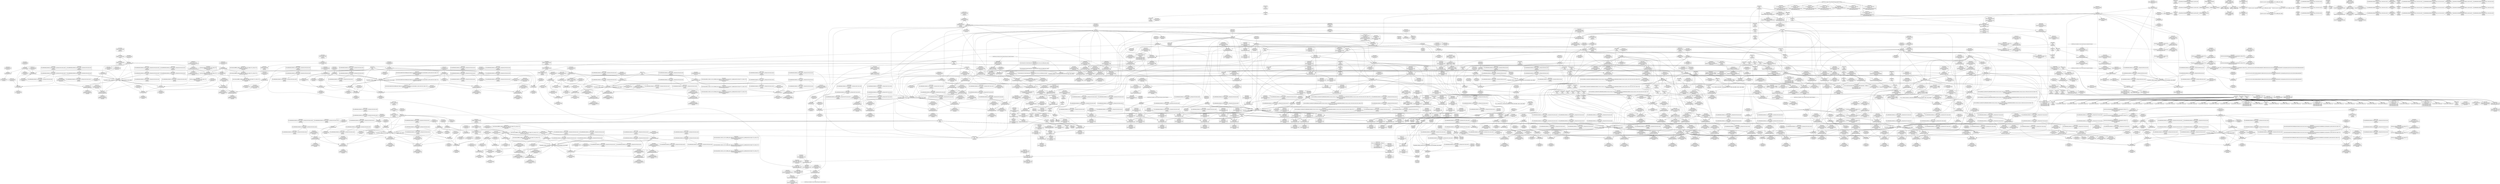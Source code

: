 digraph {
	CE0x5665b50 [shape=record,shape=Mrecord,label="{CE0x5665b50|__rcu_read_unlock:bb}"]
	CE0x5650870 [shape=record,shape=Mrecord,label="{CE0x5650870|i64*_getelementptr_inbounds_(_2_x_i64_,_2_x_i64_*___llvm_gcov_ctr131,_i64_0,_i64_1)|*Constant*}"]
	CE0x5648bf0 [shape=record,shape=Mrecord,label="{CE0x5648bf0|task_sid:tmp1|*SummSource*}"]
	CE0x5650fa0 [shape=record,shape=Mrecord,label="{CE0x5650fa0|rcu_read_lock:tmp7|include/linux/rcupdate.h,882|*SummSink*}"]
	CE0x55bd300 [shape=record,shape=Mrecord,label="{CE0x55bd300|selinux_socket_recvmsg:call|security/selinux/hooks.c,4221}"]
	CE0x55cd980 [shape=record,shape=Mrecord,label="{CE0x55cd980|rcu_read_lock:do.body|*SummSink*}"]
	CE0x5636df0 [shape=record,shape=Mrecord,label="{CE0x5636df0|8:_%struct.sock*,_:_SCME_48,49_}"]
	CE0x55f91e0 [shape=record,shape=Mrecord,label="{CE0x55f91e0|sock_has_perm:tmp13|security/selinux/hooks.c,3972}"]
	CE0x56322b0 [shape=record,shape=Mrecord,label="{CE0x56322b0|avc_has_perm:entry|*SummSource*}"]
	CE0x56588f0 [shape=record,shape=Mrecord,label="{CE0x56588f0|i64_7|*Constant*|*SummSource*}"]
	CE0x5677a40 [shape=record,shape=Mrecord,label="{CE0x5677a40|rcu_read_unlock:call3|include/linux/rcupdate.h,933}"]
	CE0x5653d40 [shape=record,shape=Mrecord,label="{CE0x5653d40|task_sid:if.end}"]
	CE0x55b9600 [shape=record,shape=Mrecord,label="{CE0x55b9600|selinux_socket_recvmsg:sock|Function::selinux_socket_recvmsg&Arg::sock::|*SummSource*}"]
	CE0x563c920 [shape=record,shape=Mrecord,label="{CE0x563c920|sock_has_perm:tmp11|security/selinux/hooks.c,3970|*SummSink*}"]
	CE0x56759f0 [shape=record,shape=Mrecord,label="{CE0x56759f0|rcu_read_unlock:tobool|include/linux/rcupdate.h,933|*SummSource*}"]
	CE0x5675b30 [shape=record,shape=Mrecord,label="{CE0x5675b30|i64*_getelementptr_inbounds_(_4_x_i64_,_4_x_i64_*___llvm_gcov_ctr128,_i64_0,_i64_2)|*Constant*|*SummSource*}"]
	CE0x564cc00 [shape=record,shape=Mrecord,label="{CE0x564cc00|task_sid:tmp2|*SummSink*}"]
	CE0x568a920 [shape=record,shape=Mrecord,label="{CE0x568a920|i64_1|*Constant*}"]
	CE0x55a0010 [shape=record,shape=Mrecord,label="{CE0x55a0010|get_current:entry|*SummSource*}"]
	CE0x56c8f50 [shape=record,shape=Mrecord,label="{CE0x56c8f50|__preempt_count_sub:tmp1}"]
	CE0x5664690 [shape=record,shape=Mrecord,label="{CE0x5664690|i64*_getelementptr_inbounds_(_4_x_i64_,_4_x_i64_*___llvm_gcov_ctr129,_i64_0,_i64_1)|*Constant*}"]
	CE0x56355e0 [shape=record,shape=Mrecord,label="{CE0x56355e0|8:_%struct.sock*,_:_SCME_27,28_}"]
	CE0x5622e20 [shape=record,shape=Mrecord,label="{CE0x5622e20|task_sid:tmp24|security/selinux/hooks.c,208}"]
	CE0x5630a20 [shape=record,shape=Mrecord,label="{CE0x5630a20|sock_has_perm:sclass|security/selinux/hooks.c,3976|*SummSource*}"]
	CE0x55c6ca0 [shape=record,shape=Mrecord,label="{CE0x55c6ca0|cred_sid:security|security/selinux/hooks.c,196}"]
	CE0x566d7d0 [shape=record,shape=Mrecord,label="{CE0x566d7d0|task_sid:tmp27|security/selinux/hooks.c,208}"]
	CE0x568aef0 [shape=record,shape=Mrecord,label="{CE0x568aef0|_call_void_lockdep_rcu_suspicious(i8*_getelementptr_inbounds_(_25_x_i8_,_25_x_i8_*_.str45,_i32_0,_i32_0),_i32_934,_i8*_getelementptr_inbounds_(_44_x_i8_,_44_x_i8_*_.str47,_i32_0,_i32_0))_#10,_!dbg_!27726|include/linux/rcupdate.h,933|*SummSink*}"]
	CE0x564b5b0 [shape=record,shape=Mrecord,label="{CE0x564b5b0|cred_sid:security|security/selinux/hooks.c,196|*SummSource*}"]
	CE0x56d8a70 [shape=record,shape=Mrecord,label="{CE0x56d8a70|_call_void_asm_addl_$1,_%gs:$0_,_*m,ri,*m,_dirflag_,_fpsr_,_flags_(i32*___preempt_count,_i32_%sub,_i32*___preempt_count)_#3,_!dbg_!27717,_!srcloc_!27718|./arch/x86/include/asm/preempt.h,77|*SummSink*}"]
	CE0x5660ee0 [shape=record,shape=Mrecord,label="{CE0x5660ee0|i32_0|*Constant*}"]
	CE0x5620da0 [shape=record,shape=Mrecord,label="{CE0x5620da0|i32_208|*Constant*}"]
	CE0x56d9e60 [shape=record,shape=Mrecord,label="{CE0x56d9e60|i64_ptrtoint_(i8*_blockaddress(_rcu_lock_acquire,_%__here)_to_i64)|*Constant*|*SummSink*}"]
	CE0x55fd400 [shape=record,shape=Mrecord,label="{CE0x55fd400|rcu_read_unlock:tmp16|include/linux/rcupdate.h,933}"]
	CE0x566e350 [shape=record,shape=Mrecord,label="{CE0x566e350|task_sid:tmp27|security/selinux/hooks.c,208|*SummSink*}"]
	CE0x5699190 [shape=record,shape=Mrecord,label="{CE0x5699190|i64_1|*Constant*}"]
	CE0x56dff60 [shape=record,shape=Mrecord,label="{CE0x56dff60|__rcu_read_unlock:tmp3}"]
	CE0x56866d0 [shape=record,shape=Mrecord,label="{CE0x56866d0|GLOBAL:lockdep_rcu_suspicious|*Constant*}"]
	CE0x5699200 [shape=record,shape=Mrecord,label="{CE0x5699200|rcu_lock_release:tmp1}"]
	CE0x56415f0 [shape=record,shape=Mrecord,label="{CE0x56415f0|sock_has_perm:retval.0|*SummSink*}"]
	CE0x55bec40 [shape=record,shape=Mrecord,label="{CE0x55bec40|sock_has_perm:ad|security/selinux/hooks.c, 3965|*SummSink*}"]
	CE0x56c2400 [shape=record,shape=Mrecord,label="{CE0x56c2400|_call_void_asm_addl_$1,_%gs:$0_,_*m,ri,*m,_dirflag_,_fpsr_,_flags_(i32*___preempt_count,_i32_%val,_i32*___preempt_count)_#3,_!dbg_!27714,_!srcloc_!27717|./arch/x86/include/asm/preempt.h,72|*SummSink*}"]
	CE0x5659030 [shape=record,shape=Mrecord,label="{CE0x5659030|i64_6|*Constant*|*SummSink*}"]
	CE0x5620c80 [shape=record,shape=Mrecord,label="{CE0x5620c80|GLOBAL:lockdep_rcu_suspicious|*Constant*|*SummSink*}"]
	CE0x5697460 [shape=record,shape=Mrecord,label="{CE0x5697460|_call_void_mcount()_#3}"]
	CE0x5647fe0 [shape=record,shape=Mrecord,label="{CE0x5647fe0|cred_sid:tmp2|*SummSink*}"]
	CE0x55b5520 [shape=record,shape=Mrecord,label="{CE0x55b5520|selinux_socket_recvmsg:tmp1}"]
	CE0x5623830 [shape=record,shape=Mrecord,label="{CE0x5623830|i64*_getelementptr_inbounds_(_13_x_i64_,_13_x_i64_*___llvm_gcov_ctr126,_i64_0,_i64_11)|*Constant*}"]
	CE0x5699010 [shape=record,shape=Mrecord,label="{CE0x5699010|rcu_lock_acquire:tmp5|include/linux/rcupdate.h,418|*SummSink*}"]
	CE0x55b86d0 [shape=record,shape=Mrecord,label="{CE0x55b86d0|selinux_socket_recvmsg:tmp4|*LoadInst*|security/selinux/hooks.c,4221|*SummSource*}"]
	CE0x566f8b0 [shape=record,shape=Mrecord,label="{CE0x566f8b0|_ret_i32_%tmp6,_!dbg_!27716|security/selinux/hooks.c,197|*SummSink*}"]
	CE0x5690460 [shape=record,shape=Mrecord,label="{CE0x5690460|rcu_read_unlock:tmp17|include/linux/rcupdate.h,933}"]
	CE0x562e040 [shape=record,shape=Mrecord,label="{CE0x562e040|sock_has_perm:tmp17|security/selinux/hooks.c,3976|*SummSink*}"]
	CE0x567a0b0 [shape=record,shape=Mrecord,label="{CE0x567a0b0|rcu_read_lock:tmp5|include/linux/rcupdate.h,882|*SummSource*}"]
	CE0x5690050 [shape=record,shape=Mrecord,label="{CE0x5690050|_ret_void,_!dbg_!27719|./arch/x86/include/asm/preempt.h,73}"]
	CE0x5653c40 [shape=record,shape=Mrecord,label="{CE0x5653c40|i32_1|*Constant*}"]
	CE0x56a0470 [shape=record,shape=Mrecord,label="{CE0x56a0470|i64*_getelementptr_inbounds_(_11_x_i64_,_11_x_i64_*___llvm_gcov_ctr132,_i64_0,_i64_0)|*Constant*|*SummSource*}"]
	CE0x56721b0 [shape=record,shape=Mrecord,label="{CE0x56721b0|rcu_read_lock:tmp12|include/linux/rcupdate.h,882}"]
	CE0x55c8190 [shape=record,shape=Mrecord,label="{CE0x55c8190|task_sid:tmp}"]
	CE0x567aa40 [shape=record,shape=Mrecord,label="{CE0x567aa40|rcu_read_lock:do.end|*SummSink*}"]
	CE0x5679bf0 [shape=record,shape=Mrecord,label="{CE0x5679bf0|rcu_read_lock:land.lhs.true2}"]
	CE0x568a310 [shape=record,shape=Mrecord,label="{CE0x568a310|_call_void_mcount()_#3|*SummSource*}"]
	CE0x56d5920 [shape=record,shape=Mrecord,label="{CE0x56d5920|__rcu_read_unlock:tmp|*SummSink*}"]
	CE0x56d9d00 [shape=record,shape=Mrecord,label="{CE0x56d9d00|i64_ptrtoint_(i8*_blockaddress(_rcu_lock_acquire,_%__here)_to_i64)|*Constant*|*SummSource*}"]
	CE0x56c2ca0 [shape=record,shape=Mrecord,label="{CE0x56c2ca0|rcu_lock_release:tmp}"]
	CE0x55baee0 [shape=record,shape=Mrecord,label="{CE0x55baee0|32:_%struct.sock*,_:_CRE_40,48_|*MultipleSource*|Function::selinux_socket_recvmsg&Arg::sock::|security/selinux/hooks.c,4221}"]
	CE0x55bb850 [shape=record,shape=Mrecord,label="{CE0x55bb850|get_current:tmp2|*SummSource*}"]
	CE0x5673df0 [shape=record,shape=Mrecord,label="{CE0x5673df0|rcu_read_unlock:tmp5|include/linux/rcupdate.h,933}"]
	CE0x565f300 [shape=record,shape=Mrecord,label="{CE0x565f300|__rcu_read_unlock:entry}"]
	CE0x569f520 [shape=record,shape=Mrecord,label="{CE0x569f520|rcu_read_unlock:land.lhs.true2|*SummSource*}"]
	CE0x565e5f0 [shape=record,shape=Mrecord,label="{CE0x565e5f0|GLOBAL:__rcu_read_unlock|*Constant*}"]
	CE0x56c3950 [shape=record,shape=Mrecord,label="{CE0x56c3950|__preempt_count_add:do.end|*SummSink*}"]
	CE0x55eac40 [shape=record,shape=Mrecord,label="{CE0x55eac40|sock_has_perm:perms|Function::sock_has_perm&Arg::perms::}"]
	CE0x56de3f0 [shape=record,shape=Mrecord,label="{CE0x56de3f0|i64*_getelementptr_inbounds_(_4_x_i64_,_4_x_i64_*___llvm_gcov_ctr134,_i64_0,_i64_1)|*Constant*|*SummSource*}"]
	CE0x55f92c0 [shape=record,shape=Mrecord,label="{CE0x55f92c0|sock_has_perm:tmp13|security/selinux/hooks.c,3972|*SummSink*}"]
	CE0x5632ad0 [shape=record,shape=Mrecord,label="{CE0x5632ad0|rcu_read_lock:call3|include/linux/rcupdate.h,882}"]
	CE0x5629740 [shape=record,shape=Mrecord,label="{CE0x5629740|__preempt_count_add:bb|*SummSink*}"]
	CE0x56365a0 [shape=record,shape=Mrecord,label="{CE0x56365a0|8:_%struct.sock*,_:_SCME_41,42_}"]
	CE0x56549c0 [shape=record,shape=Mrecord,label="{CE0x56549c0|task_sid:if.end|*SummSink*}"]
	CE0x560aab0 [shape=record,shape=Mrecord,label="{CE0x560aab0|COLLAPSED:_GCMRE___llvm_gcov_ctr127_internal_global_11_x_i64_zeroinitializer:_elem_0:default:}"]
	CE0x568fe90 [shape=record,shape=Mrecord,label="{CE0x568fe90|rcu_read_unlock:tmp15|include/linux/rcupdate.h,933|*SummSource*}"]
	CE0x55b74f0 [shape=record,shape=Mrecord,label="{CE0x55b74f0|selinux_socket_recvmsg:tmp3|*SummSource*}"]
	CE0x568a720 [shape=record,shape=Mrecord,label="{CE0x568a720|__rcu_read_lock:tmp}"]
	CE0x56346b0 [shape=record,shape=Mrecord,label="{CE0x56346b0|i64*_getelementptr_inbounds_(_6_x_i64_,_6_x_i64_*___llvm_gcov_ctr327,_i64_0,_i64_3)|*Constant*|*SummSource*}"]
	CE0x56770a0 [shape=record,shape=Mrecord,label="{CE0x56770a0|rcu_read_lock:tmp8|include/linux/rcupdate.h,882|*SummSink*}"]
	CE0x5635e80 [shape=record,shape=Mrecord,label="{CE0x5635e80|8:_%struct.sock*,_:_SCME_35,36_}"]
	CE0x564ad50 [shape=record,shape=Mrecord,label="{CE0x564ad50|i64*_getelementptr_inbounds_(_11_x_i64_,_11_x_i64_*___llvm_gcov_ctr127,_i64_0,_i64_0)|*Constant*|*SummSink*}"]
	CE0x563a660 [shape=record,shape=Mrecord,label="{CE0x563a660|sock_has_perm:tmp6|security/selinux/hooks.c,3969|*SummSource*}"]
	CE0x56360e0 [shape=record,shape=Mrecord,label="{CE0x56360e0|8:_%struct.sock*,_:_SCME_37,38_}"]
	CE0x563d330 [shape=record,shape=Mrecord,label="{CE0x563d330|i64*_getelementptr_inbounds_(_6_x_i64_,_6_x_i64_*___llvm_gcov_ctr327,_i64_0,_i64_4)|*Constant*}"]
	CE0x566b3d0 [shape=record,shape=Mrecord,label="{CE0x566b3d0|rcu_lock_release:tmp6|*SummSink*}"]
	CE0x5654a80 [shape=record,shape=Mrecord,label="{CE0x5654a80|task_sid:land.lhs.true}"]
	CE0x5631630 [shape=record,shape=Mrecord,label="{CE0x5631630|sock_has_perm:sclass|security/selinux/hooks.c,3976}"]
	CE0x56f7070 [shape=record,shape=Mrecord,label="{CE0x56f7070|__preempt_count_add:tmp2|*SummSource*}"]
	CE0x565c400 [shape=record,shape=Mrecord,label="{CE0x565c400|_call_void___rcu_read_lock()_#10,_!dbg_!27710|include/linux/rcupdate.h,879}"]
	CE0x736f920 [shape=record,shape=Mrecord,label="{CE0x736f920|sock_has_perm:entry|*SummSink*}"]
	CE0x55fe2f0 [shape=record,shape=Mrecord,label="{CE0x55fe2f0|avc_has_perm:tsid|Function::avc_has_perm&Arg::tsid::}"]
	CE0x565ac00 [shape=record,shape=Mrecord,label="{CE0x565ac00|task_sid:tmp19|security/selinux/hooks.c,208}"]
	CE0x566f750 [shape=record,shape=Mrecord,label="{CE0x566f750|_ret_i32_%tmp6,_!dbg_!27716|security/selinux/hooks.c,197|*SummSource*}"]
	CE0x57130b0 [shape=record,shape=Mrecord,label="{CE0x57130b0|i64*_getelementptr_inbounds_(_4_x_i64_,_4_x_i64_*___llvm_gcov_ctr135,_i64_0,_i64_0)|*Constant*|*SummSource*}"]
	CE0x56db070 [shape=record,shape=Mrecord,label="{CE0x56db070|rcu_lock_release:bb}"]
	CE0x567ecb0 [shape=record,shape=Mrecord,label="{CE0x567ecb0|__preempt_count_sub:tmp7|./arch/x86/include/asm/preempt.h,78|*SummSink*}"]
	CE0x563bcc0 [shape=record,shape=Mrecord,label="{CE0x563bcc0|i64_0|*Constant*|*SummSink*}"]
	CE0x566e000 [shape=record,shape=Mrecord,label="{CE0x566e000|task_sid:tmp27|security/selinux/hooks.c,208|*SummSource*}"]
	CE0x56817f0 [shape=record,shape=Mrecord,label="{CE0x56817f0|i64*_getelementptr_inbounds_(_4_x_i64_,_4_x_i64_*___llvm_gcov_ctr135,_i64_0,_i64_2)|*Constant*}"]
	CE0x563a900 [shape=record,shape=Mrecord,label="{CE0x563a900|i64_0|*Constant*}"]
	CE0x55c6000 [shape=record,shape=Mrecord,label="{CE0x55c6000|sock_has_perm:task|Function::sock_has_perm&Arg::task::|*SummSource*}"]
	"CONST[source:0(mediator),value:2(dynamic)][purpose:{object}][SnkIdx:2]"
	CE0x55af420 [shape=record,shape=Mrecord,label="{CE0x55af420|i64*_getelementptr_inbounds_(_13_x_i64_,_13_x_i64_*___llvm_gcov_ctr126,_i64_0,_i64_0)|*Constant*}"]
	CE0x5693750 [shape=record,shape=Mrecord,label="{CE0x5693750|i64*_getelementptr_inbounds_(_4_x_i64_,_4_x_i64_*___llvm_gcov_ctr130,_i64_0,_i64_2)|*Constant*}"]
	CE0x5671050 [shape=record,shape=Mrecord,label="{CE0x5671050|rcu_read_lock:do.end|*SummSource*}"]
	CE0x5665ca0 [shape=record,shape=Mrecord,label="{CE0x5665ca0|__rcu_read_unlock:bb|*SummSink*}"]
	CE0x56c2800 [shape=record,shape=Mrecord,label="{CE0x56c2800|GLOBAL:__preempt_count|Global_var:__preempt_count|*SummSource*}"]
	CE0x5638110 [shape=record,shape=Mrecord,label="{CE0x5638110|task_sid:task|Function::task_sid&Arg::task::|*SummSource*}"]
	CE0x564dfe0 [shape=record,shape=Mrecord,label="{CE0x564dfe0|cred_sid:tmp3|*SummSource*}"]
	CE0x56d9aa0 [shape=record,shape=Mrecord,label="{CE0x56d9aa0|%struct.lockdep_map*_null|*Constant*|*SummSink*}"]
	CE0x56c59b0 [shape=record,shape=Mrecord,label="{CE0x56c59b0|_call_void_mcount()_#3}"]
	"CONST[source:0(mediator),value:0(static)][purpose:{operation}][SnkIdx:3]"
	CE0x565c980 [shape=record,shape=Mrecord,label="{CE0x565c980|rcu_read_unlock:tmp21|include/linux/rcupdate.h,935|*SummSink*}"]
	CE0x563b950 [shape=record,shape=Mrecord,label="{CE0x563b950|GLOBAL:__llvm_gcov_ctr327|Global_var:__llvm_gcov_ctr327|*SummSource*}"]
	CE0x56d8bd0 [shape=record,shape=Mrecord,label="{CE0x56d8bd0|void_(i32*,_i32,_i32*)*_asm_addl_$1,_%gs:$0_,_*m,ri,*m,_dirflag_,_fpsr_,_flags_}"]
	CE0x55ccc40 [shape=record,shape=Mrecord,label="{CE0x55ccc40|i64_1|*Constant*|*SummSink*}"]
	CE0x5675fa0 [shape=record,shape=Mrecord,label="{CE0x5675fa0|rcu_read_unlock:tmp8|include/linux/rcupdate.h,933|*SummSink*}"]
	CE0x55c67e0 [shape=record,shape=Mrecord,label="{CE0x55c67e0|sock_has_perm:sk|Function::sock_has_perm&Arg::sk::|*SummSink*}"]
	CE0x56da390 [shape=record,shape=Mrecord,label="{CE0x56da390|rcu_lock_acquire:tmp6}"]
	CE0x5634990 [shape=record,shape=Mrecord,label="{CE0x5634990|task_sid:tmp10|security/selinux/hooks.c,208}"]
	CE0x5685470 [shape=record,shape=Mrecord,label="{CE0x5685470|_call_void_lockdep_rcu_suspicious(i8*_getelementptr_inbounds_(_25_x_i8_,_25_x_i8_*_.str45,_i32_0,_i32_0),_i32_883,_i8*_getelementptr_inbounds_(_42_x_i8_,_42_x_i8_*_.str46,_i32_0,_i32_0))_#10,_!dbg_!27728|include/linux/rcupdate.h,882}"]
	CE0x5623310 [shape=record,shape=Mrecord,label="{CE0x5623310|task_sid:tmp23|security/selinux/hooks.c,208|*SummSink*}"]
	CE0x56306f0 [shape=record,shape=Mrecord,label="{CE0x56306f0|sock_has_perm:sid5|security/selinux/hooks.c,3976|*SummSink*}"]
	CE0x5651f30 [shape=record,shape=Mrecord,label="{CE0x5651f30|task_sid:do.body|*SummSource*}"]
	CE0x565d5f0 [shape=record,shape=Mrecord,label="{CE0x565d5f0|_call_void_rcu_lock_release(%struct.lockdep_map*_rcu_lock_map)_#10,_!dbg_!27733|include/linux/rcupdate.h,935|*SummSource*}"]
	CE0x5654620 [shape=record,shape=Mrecord,label="{CE0x5654620|task_sid:call3|security/selinux/hooks.c,208|*SummSource*}"]
	CE0x55d1650 [shape=record,shape=Mrecord,label="{CE0x55d1650|rcu_read_lock:tmp2}"]
	CE0x5633850 [shape=record,shape=Mrecord,label="{CE0x5633850|rcu_read_lock:tmp13|include/linux/rcupdate.h,882|*SummSource*}"]
	CE0x5686a70 [shape=record,shape=Mrecord,label="{CE0x5686a70|i32_883|*Constant*|*SummSink*}"]
	CE0x55b28a0 [shape=record,shape=Mrecord,label="{CE0x55b28a0|rcu_read_lock:tmp|*SummSink*}"]
	CE0x55f1f80 [shape=record,shape=Mrecord,label="{CE0x55f1f80|i64_1|*Constant*}"]
	CE0x568c2f0 [shape=record,shape=Mrecord,label="{CE0x568c2f0|_call_void_asm_sideeffect_,_memory_,_dirflag_,_fpsr_,_flags_()_#3,_!dbg_!27714,_!srcloc_!27715|include/linux/rcupdate.h,239|*SummSink*}"]
	CE0x55f97c0 [shape=record,shape=Mrecord,label="{CE0x55f97c0|sock_has_perm:tmp14|security/selinux/hooks.c,3972}"]
	CE0x5688100 [shape=record,shape=Mrecord,label="{CE0x5688100|rcu_read_lock:tmp19|include/linux/rcupdate.h,882|*SummSource*}"]
	CE0x565e080 [shape=record,shape=Mrecord,label="{CE0x565e080|rcu_lock_release:entry|*SummSource*}"]
	CE0x568f180 [shape=record,shape=Mrecord,label="{CE0x568f180|rcu_lock_release:tmp2|*SummSource*}"]
	CE0x56884f0 [shape=record,shape=Mrecord,label="{CE0x56884f0|rcu_read_lock:tmp20|include/linux/rcupdate.h,882|*SummSource*}"]
	CE0x560a000 [shape=record,shape=Mrecord,label="{CE0x560a000|i64*_getelementptr_inbounds_(_11_x_i64_,_11_x_i64_*___llvm_gcov_ctr127,_i64_0,_i64_8)|*Constant*|*SummSink*}"]
	CE0x56c2870 [shape=record,shape=Mrecord,label="{CE0x56c2870|GLOBAL:__preempt_count|Global_var:__preempt_count}"]
	CE0x568ba50 [shape=record,shape=Mrecord,label="{CE0x568ba50|__rcu_read_lock:tmp7|include/linux/rcupdate.h,240}"]
	CE0x566cef0 [shape=record,shape=Mrecord,label="{CE0x566cef0|task_sid:tmp25|security/selinux/hooks.c,208|*SummSource*}"]
	CE0x5642a40 [shape=record,shape=Mrecord,label="{CE0x5642a40|sock_has_perm:tmp20|security/selinux/hooks.c,3977|*SummSink*}"]
	CE0x566f450 [shape=record,shape=Mrecord,label="{CE0x566f450|cred_sid:cred|Function::cred_sid&Arg::cred::|*SummSink*}"]
	CE0x56de7c0 [shape=record,shape=Mrecord,label="{CE0x56de7c0|_ret_void,_!dbg_!27720|./arch/x86/include/asm/preempt.h,78|*SummSource*}"]
	CE0x55fd770 [shape=record,shape=Mrecord,label="{CE0x55fd770|rcu_read_unlock:tmp16|include/linux/rcupdate.h,933|*SummSink*}"]
	CE0x55cdb50 [shape=record,shape=Mrecord,label="{CE0x55cdb50|rcu_read_lock:bb}"]
	CE0x55e51e0 [shape=record,shape=Mrecord,label="{CE0x55e51e0|get_current:bb|*SummSink*}"]
	CE0x5630ec0 [shape=record,shape=Mrecord,label="{CE0x5630ec0|sock_has_perm:tmp16|security/selinux/hooks.c,3976}"]
	CE0x564e050 [shape=record,shape=Mrecord,label="{CE0x564e050|cred_sid:tmp3|*SummSink*}"]
	CE0x55c97e0 [shape=record,shape=Mrecord,label="{CE0x55c97e0|__rcu_read_lock:tmp5|include/linux/rcupdate.h,239}"]
	CE0x5638250 [shape=record,shape=Mrecord,label="{CE0x5638250|_ret_i32_%call7,_!dbg_!27749|security/selinux/hooks.c,210}"]
	CE0x56314c0 [shape=record,shape=Mrecord,label="{CE0x56314c0|i32_4|*Constant*|*SummSink*}"]
	CE0x56293e0 [shape=record,shape=Mrecord,label="{CE0x56293e0|i64*_getelementptr_inbounds_(_4_x_i64_,_4_x_i64_*___llvm_gcov_ctr135,_i64_0,_i64_2)|*Constant*|*SummSource*}"]
	CE0x5664220 [shape=record,shape=Mrecord,label="{CE0x5664220|i64_1|*Constant*}"]
	CE0x55d1400 [shape=record,shape=Mrecord,label="{CE0x55d1400|task_sid:tmp8|security/selinux/hooks.c,208|*SummSink*}"]
	CE0x5633490 [shape=record,shape=Mrecord,label="{CE0x5633490|i64_6|*Constant*}"]
	CE0x569eb70 [shape=record,shape=Mrecord,label="{CE0x569eb70|i64*_getelementptr_inbounds_(_11_x_i64_,_11_x_i64_*___llvm_gcov_ctr132,_i64_0,_i64_10)|*Constant*}"]
	CE0x569acc0 [shape=record,shape=Mrecord,label="{CE0x569acc0|i64*_getelementptr_inbounds_(_4_x_i64_,_4_x_i64_*___llvm_gcov_ctr130,_i64_0,_i64_1)|*Constant*|*SummSource*}"]
	CE0x5664290 [shape=record,shape=Mrecord,label="{CE0x5664290|__preempt_count_add:tmp1}"]
	CE0x55f4ec0 [shape=record,shape=Mrecord,label="{CE0x55f4ec0|task_sid:tmp12|security/selinux/hooks.c,208|*SummSink*}"]
	CE0x56218a0 [shape=record,shape=Mrecord,label="{CE0x56218a0|i8*_getelementptr_inbounds_(_41_x_i8_,_41_x_i8_*_.str44,_i32_0,_i32_0)|*Constant*|*SummSink*}"]
	CE0x5689ea0 [shape=record,shape=Mrecord,label="{CE0x5689ea0|cred_sid:bb|*SummSink*}"]
	CE0x56697b0 [shape=record,shape=Mrecord,label="{CE0x56697b0|__preempt_count_sub:do.body}"]
	CE0x55b4260 [shape=record,shape=Mrecord,label="{CE0x55b4260|selinux_socket_recvmsg:sk|security/selinux/hooks.c,4221|*SummSource*}"]
	CE0x55bd100 [shape=record,shape=Mrecord,label="{CE0x55bd100|i64*_getelementptr_inbounds_(_4_x_i64_,_4_x_i64_*___llvm_gcov_ctr133,_i64_0,_i64_3)|*Constant*}"]
	CE0x56972e0 [shape=record,shape=Mrecord,label="{CE0x56972e0|rcu_lock_acquire:tmp3|*SummSource*}"]
	CE0x55b02e0 [shape=record,shape=Mrecord,label="{CE0x55b02e0|selinux_socket_recvmsg:entry|*SummSink*}"]
	CE0x5671ec0 [shape=record,shape=Mrecord,label="{CE0x5671ec0|rcu_read_lock:tmp11|include/linux/rcupdate.h,882|*SummSource*}"]
	CE0x56dac40 [shape=record,shape=Mrecord,label="{CE0x56dac40|i8*_undef|*Constant*}"]
	CE0x5681220 [shape=record,shape=Mrecord,label="{CE0x5681220|i64*_getelementptr_inbounds_(_4_x_i64_,_4_x_i64_*___llvm_gcov_ctr135,_i64_0,_i64_0)|*Constant*|*SummSink*}"]
	CE0x55b07a0 [shape=record,shape=Mrecord,label="{CE0x55b07a0|i32_1|*Constant*|*SummSource*}"]
	CE0x55f1270 [shape=record,shape=Mrecord,label="{CE0x55f1270|task_sid:tmp4|*LoadInst*|security/selinux/hooks.c,208|*SummSink*}"]
	CE0x56558b0 [shape=record,shape=Mrecord,label="{CE0x56558b0|rcu_read_lock:tmp5|include/linux/rcupdate.h,882}"]
	CE0x56c4030 [shape=record,shape=Mrecord,label="{CE0x56c4030|rcu_lock_acquire:__here|*SummSource*}"]
	CE0x55b8fb0 [shape=record,shape=Mrecord,label="{CE0x55b8fb0|i32_5|*Constant*}"]
	CE0x56cc340 [shape=record,shape=Mrecord,label="{CE0x56cc340|__preempt_count_add:tmp6|./arch/x86/include/asm/preempt.h,73|*SummSink*}"]
	CE0x55da2e0 [shape=record,shape=Mrecord,label="{CE0x55da2e0|rcu_read_lock:entry|*SummSink*}"]
	CE0x55f98f0 [shape=record,shape=Mrecord,label="{CE0x55f98f0|sock_has_perm:tmp14|security/selinux/hooks.c,3972|*SummSource*}"]
	CE0x55f5070 [shape=record,shape=Mrecord,label="{CE0x55f5070|_call_void_mcount()_#3}"]
	CE0x55b9280 [shape=record,shape=Mrecord,label="{CE0x55b9280|i64*_getelementptr_inbounds_(_2_x_i64_,_2_x_i64_*___llvm_gcov_ctr98,_i64_0,_i64_1)|*Constant*|*SummSource*}"]
	CE0x55b9e10 [shape=record,shape=Mrecord,label="{CE0x55b9e10|rcu_read_lock:if.end|*SummSink*}"]
	CE0x56366d0 [shape=record,shape=Mrecord,label="{CE0x56366d0|8:_%struct.sock*,_:_SCME_42,43_}"]
	CE0x55fdd70 [shape=record,shape=Mrecord,label="{CE0x55fdd70|rcu_read_lock:tmp14|include/linux/rcupdate.h,882|*SummSource*}"]
	CE0x566ae60 [shape=record,shape=Mrecord,label="{CE0x566ae60|i64*_getelementptr_inbounds_(_4_x_i64_,_4_x_i64_*___llvm_gcov_ctr134,_i64_0,_i64_2)|*Constant*}"]
	CE0x55d2a80 [shape=record,shape=Mrecord,label="{CE0x55d2a80|i64*_getelementptr_inbounds_(_6_x_i64_,_6_x_i64_*___llvm_gcov_ctr327,_i64_0,_i64_0)|*Constant*|*SummSource*}"]
	CE0x5654f30 [shape=record,shape=Mrecord,label="{CE0x5654f30|cred_sid:tmp|*SummSink*}"]
	CE0x5684a00 [shape=record,shape=Mrecord,label="{CE0x5684a00|rcu_read_lock:tmp18|include/linux/rcupdate.h,882}"]
	CE0x56d4c10 [shape=record,shape=Mrecord,label="{CE0x56d4c10|i64*_getelementptr_inbounds_(_4_x_i64_,_4_x_i64_*___llvm_gcov_ctr134,_i64_0,_i64_2)|*Constant*|*SummSink*}"]
	CE0x56da270 [shape=record,shape=Mrecord,label="{CE0x56da270|i64*_getelementptr_inbounds_(_4_x_i64_,_4_x_i64_*___llvm_gcov_ctr130,_i64_0,_i64_3)|*Constant*|*SummSource*}"]
	CE0x5632da0 [shape=record,shape=Mrecord,label="{CE0x5632da0|rcu_read_lock:call3|include/linux/rcupdate.h,882|*SummSource*}"]
	CE0x566b360 [shape=record,shape=Mrecord,label="{CE0x566b360|rcu_lock_release:tmp6|*SummSource*}"]
	CE0x564abd0 [shape=record,shape=Mrecord,label="{CE0x564abd0|i64*_getelementptr_inbounds_(_11_x_i64_,_11_x_i64_*___llvm_gcov_ctr127,_i64_0,_i64_0)|*Constant*|*SummSource*}"]
	CE0x5628de0 [shape=record,shape=Mrecord,label="{CE0x5628de0|__preempt_count_sub:tmp3}"]
	CE0x565fe70 [shape=record,shape=Mrecord,label="{CE0x565fe70|_ret_void,_!dbg_!27717|include/linux/rcupdate.h,245|*SummSink*}"]
	CE0x5688d80 [shape=record,shape=Mrecord,label="{CE0x5688d80|rcu_read_lock:tmp21|include/linux/rcupdate.h,884|*SummSource*}"]
	CE0x565b350 [shape=record,shape=Mrecord,label="{CE0x565b350|i8_1|*Constant*|*SummSource*}"]
	CE0x5668890 [shape=record,shape=Mrecord,label="{CE0x5668890|GLOBAL:__preempt_count_sub|*Constant*|*SummSink*}"]
	CE0x5626ee0 [shape=record,shape=Mrecord,label="{CE0x5626ee0|i64*_getelementptr_inbounds_(_4_x_i64_,_4_x_i64_*___llvm_gcov_ctr129,_i64_0,_i64_3)|*Constant*|*SummSource*}"]
	CE0x564b490 [shape=record,shape=Mrecord,label="{CE0x564b490|task_sid:tobool1|security/selinux/hooks.c,208|*SummSink*}"]
	CE0x736f9f0 [shape=record,shape=Mrecord,label="{CE0x736f9f0|sock_has_perm:task|Function::sock_has_perm&Arg::task::}"]
	CE0x568e3a0 [shape=record,shape=Mrecord,label="{CE0x568e3a0|i64*_getelementptr_inbounds_(_4_x_i64_,_4_x_i64_*___llvm_gcov_ctr128,_i64_0,_i64_3)|*Constant*|*SummSink*}"]
	CE0x56c38e0 [shape=record,shape=Mrecord,label="{CE0x56c38e0|__preempt_count_add:do.end|*SummSource*}"]
	CE0x55afd20 [shape=record,shape=Mrecord,label="{CE0x55afd20|sock_has_perm:bb|*SummSink*}"]
	CE0x55c80b0 [shape=record,shape=Mrecord,label="{CE0x55c80b0|i64*_getelementptr_inbounds_(_13_x_i64_,_13_x_i64_*___llvm_gcov_ctr126,_i64_0,_i64_0)|*Constant*|*SummSink*}"]
	CE0x569b100 [shape=record,shape=Mrecord,label="{CE0x569b100|rcu_read_unlock:tmp10|include/linux/rcupdate.h,933|*SummSink*}"]
	CE0x5650c80 [shape=record,shape=Mrecord,label="{CE0x5650c80|rcu_read_lock:tmp7|include/linux/rcupdate.h,882}"]
	CE0x56d1ed0 [shape=record,shape=Mrecord,label="{CE0x56d1ed0|__preempt_count_sub:tmp4|./arch/x86/include/asm/preempt.h,77}"]
	CE0x5696cf0 [shape=record,shape=Mrecord,label="{CE0x5696cf0|rcu_lock_acquire:tmp3}"]
	CE0x55ada50 [shape=record,shape=Mrecord,label="{CE0x55ada50|i64*_getelementptr_inbounds_(_2_x_i64_,_2_x_i64_*___llvm_gcov_ctr362,_i64_0,_i64_1)|*Constant*|*SummSource*}"]
	CE0x56c7cf0 [shape=record,shape=Mrecord,label="{CE0x56c7cf0|rcu_lock_release:tmp5|include/linux/rcupdate.h,423|*SummSource*}"]
	CE0x55d2670 [shape=record,shape=Mrecord,label="{CE0x55d2670|GLOBAL:rcu_lock_map|Global_var:rcu_lock_map}"]
	CE0x5691b60 [shape=record,shape=Mrecord,label="{CE0x5691b60|rcu_read_unlock:call|include/linux/rcupdate.h,933}"]
	CE0x55bd730 [shape=record,shape=Mrecord,label="{CE0x55bd730|sock_has_perm:sid|security/selinux/hooks.c,3969|*SummSource*}"]
	CE0x56a0160 [shape=record,shape=Mrecord,label="{CE0x56a0160|rcu_read_unlock:do.body|*SummSource*}"]
	CE0x568f640 [shape=record,shape=Mrecord,label="{CE0x568f640|rcu_lock_acquire:tmp|*SummSink*}"]
	CE0x566ef50 [shape=record,shape=Mrecord,label="{CE0x566ef50|cred_sid:entry|*SummSource*}"]
	CE0x5650210 [shape=record,shape=Mrecord,label="{CE0x5650210|_ret_void,_!dbg_!27717|include/linux/rcupdate.h,240|*SummSource*}"]
	CE0x55b7870 [shape=record,shape=Mrecord,label="{CE0x55b7870|get_current:tmp2|*SummSink*}"]
	CE0x55b9210 [shape=record,shape=Mrecord,label="{CE0x55b9210|selinux_socket_recvmsg:sock|Function::selinux_socket_recvmsg&Arg::sock::|*SummSink*}"]
	CE0x569fa80 [shape=record,shape=Mrecord,label="{CE0x569fa80|rcu_read_unlock:do.end}"]
	CE0x5664120 [shape=record,shape=Mrecord,label="{CE0x5664120|i64*_getelementptr_inbounds_(_4_x_i64_,_4_x_i64_*___llvm_gcov_ctr134,_i64_0,_i64_0)|*Constant*|*SummSource*}"]
	CE0x55b08a0 [shape=record,shape=Mrecord,label="{CE0x55b08a0|i32_1|*Constant*|*SummSink*}"]
	CE0x5657850 [shape=record,shape=Mrecord,label="{CE0x5657850|rcu_lock_acquire:entry}"]
	CE0x55c9ad0 [shape=record,shape=Mrecord,label="{CE0x55c9ad0|__rcu_read_lock:tmp5|include/linux/rcupdate.h,239|*SummSink*}"]
	CE0x564f740 [shape=record,shape=Mrecord,label="{CE0x564f740|cred_sid:tmp4|*LoadInst*|security/selinux/hooks.c,196|*SummSource*}"]
	CE0x5656c20 [shape=record,shape=Mrecord,label="{CE0x5656c20|task_sid:tmp7|security/selinux/hooks.c,208|*SummSource*}"]
	CE0x55b0a10 [shape=record,shape=Mrecord,label="{CE0x55b0a10|sock_has_perm:tmp1}"]
	CE0x5631eb0 [shape=record,shape=Mrecord,label="{CE0x5631eb0|i32_(i32,_i32,_i16,_i32,_%struct.common_audit_data*)*_bitcast_(i32_(i32,_i32,_i16,_i32,_%struct.common_audit_data.495*)*_avc_has_perm_to_i32_(i32,_i32,_i16,_i32,_%struct.common_audit_data*)*)|*Constant*|*SummSink*}"]
	CE0x67d91e0 [shape=record,shape=Mrecord,label="{CE0x67d91e0|GLOBAL:sock_has_perm|*Constant*|*SummSink*}"]
	CE0x565a220 [shape=record,shape=Mrecord,label="{CE0x565a220|i64*_getelementptr_inbounds_(_13_x_i64_,_13_x_i64_*___llvm_gcov_ctr126,_i64_0,_i64_8)|*Constant*|*SummSource*}"]
	CE0x5634ba0 [shape=record,shape=Mrecord,label="{CE0x5634ba0|task_sid:tmp10|security/selinux/hooks.c,208|*SummSource*}"]
	CE0x5635890 [shape=record,shape=Mrecord,label="{CE0x5635890|8:_%struct.sock*,_:_SCME_30,31_}"]
	CE0x5621ec0 [shape=record,shape=Mrecord,label="{CE0x5621ec0|task_sid:tmp20|security/selinux/hooks.c,208|*SummSink*}"]
	CE0x5687320 [shape=record,shape=Mrecord,label="{CE0x5687320|i8*_getelementptr_inbounds_(_42_x_i8_,_42_x_i8_*_.str46,_i32_0,_i32_0)|*Constant*|*SummSource*}"]
	CE0x563bc50 [shape=record,shape=Mrecord,label="{CE0x563bc50|i64_0|*Constant*|*SummSource*}"]
	CE0x5685160 [shape=record,shape=Mrecord,label="{CE0x5685160|i8_1|*Constant*}"]
	CE0x56941d0 [shape=record,shape=Mrecord,label="{CE0x56941d0|rcu_read_unlock:tmp2}"]
	CE0x56c3bf0 [shape=record,shape=Mrecord,label="{CE0x56c3bf0|__preempt_count_add:do.body|*SummSource*}"]
	CE0x56675c0 [shape=record,shape=Mrecord,label="{CE0x56675c0|GLOBAL:lock_acquire|*Constant*}"]
	CE0x55b7630 [shape=record,shape=Mrecord,label="{CE0x55b7630|8:_%struct.sock*,_:_SCME_16,18_|*MultipleSource*|security/selinux/hooks.c, 3966|security/selinux/hooks.c,3966|security/selinux/hooks.c,3966}"]
	CE0x55d1c50 [shape=record,shape=Mrecord,label="{CE0x55d1c50|task_sid:real_cred|security/selinux/hooks.c,208|*SummSink*}"]
	CE0x565a150 [shape=record,shape=Mrecord,label="{CE0x565a150|task_sid:tmp17|security/selinux/hooks.c,208|*SummSink*}"]
	CE0x5649720 [shape=record,shape=Mrecord,label="{CE0x5649720|rcu_read_lock:call|include/linux/rcupdate.h,882|*SummSink*}"]
	CE0x56d8350 [shape=record,shape=Mrecord,label="{CE0x56d8350|_call_void___preempt_count_sub(i32_1)_#10,_!dbg_!27715|include/linux/rcupdate.h,244}"]
	CE0x56e2020 [shape=record,shape=Mrecord,label="{CE0x56e2020|__preempt_count_add:tmp7|./arch/x86/include/asm/preempt.h,73|*SummSource*}"]
	CE0x567f6c0 [shape=record,shape=Mrecord,label="{CE0x567f6c0|__preempt_count_sub:tmp6|./arch/x86/include/asm/preempt.h,78|*SummSource*}"]
	CE0x55db300 [shape=record,shape=Mrecord,label="{CE0x55db300|task_sid:call|security/selinux/hooks.c,208}"]
	CE0x56571c0 [shape=record,shape=Mrecord,label="{CE0x56571c0|cred_sid:tmp}"]
	CE0x55f9e40 [shape=record,shape=Mrecord,label="{CE0x55f9e40|sock_has_perm:type|security/selinux/hooks.c,3972|*SummSource*}"]
	CE0x56210b0 [shape=record,shape=Mrecord,label="{CE0x56210b0|i32_208|*Constant*|*SummSource*}"]
	CE0x56596a0 [shape=record,shape=Mrecord,label="{CE0x56596a0|task_sid:tmp16|security/selinux/hooks.c,208}"]
	CE0x55d16c0 [shape=record,shape=Mrecord,label="{CE0x55d16c0|rcu_read_lock:tmp2|*SummSource*}"]
	CE0x56c1870 [shape=record,shape=Mrecord,label="{CE0x56c1870|__rcu_read_lock:do.body|*SummSink*}"]
	CE0x56f7ac0 [shape=record,shape=Mrecord,label="{CE0x56f7ac0|__preempt_count_sub:val|Function::__preempt_count_sub&Arg::val::}"]
	CE0x5629570 [shape=record,shape=Mrecord,label="{CE0x5629570|i64*_getelementptr_inbounds_(_4_x_i64_,_4_x_i64_*___llvm_gcov_ctr135,_i64_0,_i64_2)|*Constant*|*SummSink*}"]
	CE0x56c52e0 [shape=record,shape=Mrecord,label="{CE0x56c52e0|i64*_getelementptr_inbounds_(_4_x_i64_,_4_x_i64_*___llvm_gcov_ctr135,_i64_0,_i64_1)|*Constant*|*SummSink*}"]
	CE0x5639e40 [shape=record,shape=Mrecord,label="{CE0x5639e40|i32_2|*Constant*}"]
	CE0x55c5bf0 [shape=record,shape=Mrecord,label="{CE0x55c5bf0|i32_59|*Constant*|*SummSource*}"]
	CE0x566c540 [shape=record,shape=Mrecord,label="{CE0x566c540|__rcu_read_lock:tmp4|include/linux/rcupdate.h,239|*SummSource*}"]
	CE0x56724e0 [shape=record,shape=Mrecord,label="{CE0x56724e0|rcu_read_lock:tmp12|include/linux/rcupdate.h,882|*SummSink*}"]
	CE0x564da80 [shape=record,shape=Mrecord,label="{CE0x564da80|i64*_getelementptr_inbounds_(_13_x_i64_,_13_x_i64_*___llvm_gcov_ctr126,_i64_0,_i64_1)|*Constant*|*SummSource*}"]
	CE0x5658f50 [shape=record,shape=Mrecord,label="{CE0x5658f50|i64_6|*Constant*|*SummSource*}"]
	CE0x562df20 [shape=record,shape=Mrecord,label="{CE0x562df20|sock_has_perm:tmp17|security/selinux/hooks.c,3976}"]
	CE0x55c5850 [shape=record,shape=Mrecord,label="{CE0x55c5850|sock_has_perm:tmp1|*SummSink*}"]
	CE0x5661d30 [shape=record,shape=Mrecord,label="{CE0x5661d30|__rcu_read_lock:tmp3}"]
	CE0x562e6f0 [shape=record,shape=Mrecord,label="{CE0x562e6f0|sock_has_perm:tmp17|security/selinux/hooks.c,3976|*SummSource*}"]
	CE0x568d1c0 [shape=record,shape=Mrecord,label="{CE0x568d1c0|i64*_getelementptr_inbounds_(_4_x_i64_,_4_x_i64_*___llvm_gcov_ctr130,_i64_0,_i64_0)|*Constant*|*SummSink*}"]
	CE0x568fb80 [shape=record,shape=Mrecord,label="{CE0x568fb80|rcu_read_unlock:tmp15|include/linux/rcupdate.h,933}"]
	CE0x566cd50 [shape=record,shape=Mrecord,label="{CE0x566cd50|task_sid:tmp26|security/selinux/hooks.c,208}"]
	CE0x55bb210 [shape=record,shape=Mrecord,label="{CE0x55bb210|i32_0|*Constant*|*SummSource*}"]
	CE0x569aa20 [shape=record,shape=Mrecord,label="{CE0x569aa20|i64*_getelementptr_inbounds_(_4_x_i64_,_4_x_i64_*___llvm_gcov_ctr130,_i64_0,_i64_1)|*Constant*}"]
	CE0x566dc00 [shape=record,shape=Mrecord,label="{CE0x566dc00|i64*_getelementptr_inbounds_(_13_x_i64_,_13_x_i64_*___llvm_gcov_ctr126,_i64_0,_i64_12)|*Constant*|*SummSink*}"]
	CE0x5650440 [shape=record,shape=Mrecord,label="{CE0x5650440|rcu_read_unlock:tmp7|include/linux/rcupdate.h,933|*SummSource*}"]
	CE0x569f440 [shape=record,shape=Mrecord,label="{CE0x569f440|rcu_read_unlock:if.then|*SummSink*}"]
	CE0x55aab80 [shape=record,shape=Mrecord,label="{CE0x55aab80|32:_%struct.sock*,_:_CRE_8,16_|*MultipleSource*|Function::selinux_socket_recvmsg&Arg::sock::|security/selinux/hooks.c,4221}"]
	CE0x564c770 [shape=record,shape=Mrecord,label="{CE0x564c770|__rcu_read_lock:entry}"]
	CE0x560ab20 [shape=record,shape=Mrecord,label="{CE0x560ab20|rcu_read_lock:tmp|*SummSource*}"]
	CE0x564f330 [shape=record,shape=Mrecord,label="{CE0x564f330|i64_0|*Constant*}"]
	CE0x5693020 [shape=record,shape=Mrecord,label="{CE0x5693020|__preempt_count_add:entry|*SummSource*}"]
	CE0x5667f60 [shape=record,shape=Mrecord,label="{CE0x5667f60|i64*_getelementptr_inbounds_(_4_x_i64_,_4_x_i64_*___llvm_gcov_ctr130,_i64_0,_i64_3)|*Constant*}"]
	CE0x56672a0 [shape=record,shape=Mrecord,label="{CE0x56672a0|rcu_lock_release:tmp1|*SummSink*}"]
	CE0x562f820 [shape=record,shape=Mrecord,label="{CE0x562f820|sock_has_perm:tmp15|security/selinux/hooks.c,3974}"]
	CE0x5655a30 [shape=record,shape=Mrecord,label="{CE0x5655a30|GLOBAL:__llvm_gcov_ctr126|Global_var:__llvm_gcov_ctr126|*SummSink*}"]
	CE0x5664a80 [shape=record,shape=Mrecord,label="{CE0x5664a80|rcu_lock_release:__here}"]
	CE0x563e1f0 [shape=record,shape=Mrecord,label="{CE0x563e1f0|sock_has_perm:tmp5|security/selinux/hooks.c,3966}"]
	CE0x562ef90 [shape=record,shape=Mrecord,label="{CE0x562ef90|sock_has_perm:u2|security/selinux/hooks.c,3974}"]
	CE0x55d1a40 [shape=record,shape=Mrecord,label="{CE0x55d1a40|task_sid:tmp4|*LoadInst*|security/selinux/hooks.c,208}"]
	CE0x55da400 [shape=record,shape=Mrecord,label="{CE0x55da400|i32_0|*Constant*}"]
	CE0x564ae60 [shape=record,shape=Mrecord,label="{CE0x564ae60|rcu_read_lock:tmp}"]
	CE0x5684c90 [shape=record,shape=Mrecord,label="{CE0x5684c90|rcu_read_lock:tmp18|include/linux/rcupdate.h,882|*SummSource*}"]
	CE0x5655d70 [shape=record,shape=Mrecord,label="{CE0x5655d70|task_sid:tmp6|security/selinux/hooks.c,208|*SummSink*}"]
	CE0x56c5b00 [shape=record,shape=Mrecord,label="{CE0x56c5b00|i64*_getelementptr_inbounds_(_4_x_i64_,_4_x_i64_*___llvm_gcov_ctr135,_i64_0,_i64_1)|*Constant*|*SummSource*}"]
	CE0x56411b0 [shape=record,shape=Mrecord,label="{CE0x56411b0|rcu_read_lock:tmp11|include/linux/rcupdate.h,882}"]
	CE0x56f7eb0 [shape=record,shape=Mrecord,label="{CE0x56f7eb0|__rcu_read_unlock:tmp}"]
	CE0x564bc40 [shape=record,shape=Mrecord,label="{CE0x564bc40|_call_void_mcount()_#3}"]
	CE0x56de830 [shape=record,shape=Mrecord,label="{CE0x56de830|_ret_void,_!dbg_!27720|./arch/x86/include/asm/preempt.h,78|*SummSink*}"]
	CE0x56f6930 [shape=record,shape=Mrecord,label="{CE0x56f6930|i64*_getelementptr_inbounds_(_4_x_i64_,_4_x_i64_*___llvm_gcov_ctr135,_i64_0,_i64_1)|*Constant*}"]
	CE0x56887e0 [shape=record,shape=Mrecord,label="{CE0x56887e0|rcu_read_lock:tmp21|include/linux/rcupdate.h,884}"]
	CE0x55f0980 [shape=record,shape=Mrecord,label="{CE0x55f0980|GLOBAL:rcu_read_lock|*Constant*}"]
	CE0x565ff70 [shape=record,shape=Mrecord,label="{CE0x565ff70|__rcu_read_lock:do.end}"]
	CE0x568adc0 [shape=record,shape=Mrecord,label="{CE0x568adc0|_call_void_lockdep_rcu_suspicious(i8*_getelementptr_inbounds_(_25_x_i8_,_25_x_i8_*_.str45,_i32_0,_i32_0),_i32_934,_i8*_getelementptr_inbounds_(_44_x_i8_,_44_x_i8_*_.str47,_i32_0,_i32_0))_#10,_!dbg_!27726|include/linux/rcupdate.h,933|*SummSource*}"]
	CE0x5636210 [shape=record,shape=Mrecord,label="{CE0x5636210|8:_%struct.sock*,_:_SCME_38,39_}"]
	CE0x5655f50 [shape=record,shape=Mrecord,label="{CE0x5655f50|cred_sid:tmp|*SummSource*}"]
	CE0x5689970 [shape=record,shape=Mrecord,label="{CE0x5689970|rcu_read_lock:tmp22|include/linux/rcupdate.h,884|*SummSink*}"]
	CE0x5694f00 [shape=record,shape=Mrecord,label="{CE0x5694f00|i32_934|*Constant*|*SummSource*}"]
	CE0x566d240 [shape=record,shape=Mrecord,label="{CE0x566d240|task_sid:tmp25|security/selinux/hooks.c,208|*SummSink*}"]
	CE0x55f0b70 [shape=record,shape=Mrecord,label="{CE0x55f0b70|_ret_void,_!dbg_!27717|include/linux/rcupdate.h,419|*SummSink*}"]
	CE0x5667830 [shape=record,shape=Mrecord,label="{CE0x5667830|GLOBAL:lock_acquire|*Constant*|*SummSource*}"]
	CE0x569d9d0 [shape=record,shape=Mrecord,label="{CE0x569d9d0|i64*_getelementptr_inbounds_(_11_x_i64_,_11_x_i64_*___llvm_gcov_ctr132,_i64_0,_i64_9)|*Constant*|*SummSink*}"]
	CE0x55f75e0 [shape=record,shape=Mrecord,label="{CE0x55f75e0|rcu_read_lock:land.lhs.true2|*SummSource*}"]
	CE0x56576d0 [shape=record,shape=Mrecord,label="{CE0x56576d0|_call_void_rcu_lock_acquire(%struct.lockdep_map*_rcu_lock_map)_#10,_!dbg_!27711|include/linux/rcupdate.h,881|*SummSink*}"]
	CE0x565c5c0 [shape=record,shape=Mrecord,label="{CE0x565c5c0|_call_void___rcu_read_lock()_#10,_!dbg_!27710|include/linux/rcupdate.h,879|*SummSink*}"]
	CE0x56398c0 [shape=record,shape=Mrecord,label="{CE0x56398c0|sock_has_perm:call|security/selinux/hooks.c,3967}"]
	CE0x55ae860 [shape=record,shape=Mrecord,label="{CE0x55ae860|rcu_read_lock:tmp1}"]
	CE0x55d0270 [shape=record,shape=Mrecord,label="{CE0x55d0270|32:_%struct.sock*,_:_CRE_32,40_|*MultipleSource*|Function::selinux_socket_recvmsg&Arg::sock::|security/selinux/hooks.c,4221}"]
	CE0x5620660 [shape=record,shape=Mrecord,label="{CE0x5620660|i8*_getelementptr_inbounds_(_25_x_i8_,_25_x_i8_*_.str3,_i32_0,_i32_0)|*Constant*}"]
	CE0x55fdef0 [shape=record,shape=Mrecord,label="{CE0x55fdef0|rcu_read_lock:tmp14|include/linux/rcupdate.h,882|*SummSink*}"]
	CE0x56f9210 [shape=record,shape=Mrecord,label="{CE0x56f9210|_call_void_mcount()_#3|*SummSink*}"]
	CE0x5654b80 [shape=record,shape=Mrecord,label="{CE0x5654b80|task_sid:land.lhs.true|*SummSource*}"]
	CE0x5658820 [shape=record,shape=Mrecord,label="{CE0x5658820|i64_7|*Constant*}"]
	CE0x55f0590 [shape=record,shape=Mrecord,label="{CE0x55f0590|_ret_void,_!dbg_!27717|include/linux/rcupdate.h,419|*SummSource*}"]
	CE0x55de1b0 [shape=record,shape=Mrecord,label="{CE0x55de1b0|COLLAPSED:_GCMRE___llvm_gcov_ctr128_internal_global_4_x_i64_zeroinitializer:_elem_0:default:}"]
	CE0x563e670 [shape=record,shape=Mrecord,label="{CE0x563e670|i8_0|*Constant*}"]
	CE0x55c8200 [shape=record,shape=Mrecord,label="{CE0x55c8200|COLLAPSED:_GCMRE___llvm_gcov_ctr126_internal_global_13_x_i64_zeroinitializer:_elem_0:default:}"]
	CE0x55aca80 [shape=record,shape=Mrecord,label="{CE0x55aca80|i32_5|*Constant*|*SummSink*}"]
	CE0x5641040 [shape=record,shape=Mrecord,label="{CE0x5641040|rcu_read_lock:tmp10|include/linux/rcupdate.h,882|*SummSink*}"]
	CE0x55c6070 [shape=record,shape=Mrecord,label="{CE0x55c6070|sock_has_perm:task|Function::sock_has_perm&Arg::task::|*SummSink*}"]
	CE0x5670f20 [shape=record,shape=Mrecord,label="{CE0x5670f20|rcu_read_lock:do.end}"]
	CE0x55b4390 [shape=record,shape=Mrecord,label="{CE0x55b4390|_ret_i32_%retval.0,_!dbg_!27728|security/selinux/avc.c,775}"]
	CE0x5621be0 [shape=record,shape=Mrecord,label="{CE0x5621be0|task_sid:tmp20|security/selinux/hooks.c,208}"]
	CE0x55f53a0 [shape=record,shape=Mrecord,label="{CE0x55f53a0|_call_void_mcount()_#3|*SummSink*}"]
	CE0x56d4530 [shape=record,shape=Mrecord,label="{CE0x56d4530|i64*_getelementptr_inbounds_(_4_x_i64_,_4_x_i64_*___llvm_gcov_ctr129,_i64_0,_i64_2)|*Constant*|*SummSink*}"]
	CE0x55a02d0 [shape=record,shape=Mrecord,label="{CE0x55a02d0|GLOBAL:get_current|*Constant*}"]
	CE0x5698470 [shape=record,shape=Mrecord,label="{CE0x5698470|_call_void_mcount()_#3|*SummSink*}"]
	CE0x55db960 [shape=record,shape=Mrecord,label="{CE0x55db960|rcu_lock_acquire:map|Function::rcu_lock_acquire&Arg::map::|*SummSink*}"]
	CE0x5627d20 [shape=record,shape=Mrecord,label="{CE0x5627d20|__rcu_read_unlock:tmp7|include/linux/rcupdate.h,245|*SummSource*}"]
	CE0x55dc310 [shape=record,shape=Mrecord,label="{CE0x55dc310|get_current:tmp4|./arch/x86/include/asm/current.h,14|*SummSource*}"]
	CE0x564f970 [shape=record,shape=Mrecord,label="{CE0x564f970|i64_4|*Constant*}"]
	CE0x5699450 [shape=record,shape=Mrecord,label="{CE0x5699450|i64*_getelementptr_inbounds_(_4_x_i64_,_4_x_i64_*___llvm_gcov_ctr133,_i64_0,_i64_1)|*Constant*}"]
	CE0x5697350 [shape=record,shape=Mrecord,label="{CE0x5697350|rcu_lock_acquire:tmp3|*SummSink*}"]
	CE0x5688670 [shape=record,shape=Mrecord,label="{CE0x5688670|rcu_read_lock:tmp20|include/linux/rcupdate.h,882|*SummSink*}"]
	CE0x5635690 [shape=record,shape=Mrecord,label="{CE0x5635690|8:_%struct.sock*,_:_SCME_28,29_}"]
	CE0x562f500 [shape=record,shape=Mrecord,label="{CE0x562f500|sock_has_perm:net3|security/selinux/hooks.c,3974}"]
	CE0x568f8e0 [shape=record,shape=Mrecord,label="{CE0x568f8e0|rcu_read_unlock:tmp14|include/linux/rcupdate.h,933|*SummSource*}"]
	CE0x568ec70 [shape=record,shape=Mrecord,label="{CE0x568ec70|rcu_lock_acquire:bb|*SummSource*}"]
	CE0x560a510 [shape=record,shape=Mrecord,label="{CE0x560a510|rcu_read_lock:tmp3|*SummSink*}"]
	CE0x568f1f0 [shape=record,shape=Mrecord,label="{CE0x568f1f0|rcu_lock_release:tmp2|*SummSink*}"]
	CE0x56c3650 [shape=record,shape=Mrecord,label="{CE0x56c3650|i64*_getelementptr_inbounds_(_4_x_i64_,_4_x_i64_*___llvm_gcov_ctr133,_i64_0,_i64_0)|*Constant*|*SummSource*}"]
	CE0x5677370 [shape=record,shape=Mrecord,label="{CE0x5677370|rcu_read_lock:tobool1|include/linux/rcupdate.h,882|*SummSink*}"]
	CE0x56a07c0 [shape=record,shape=Mrecord,label="{CE0x56a07c0|COLLAPSED:_GCMRE___llvm_gcov_ctr132_internal_global_11_x_i64_zeroinitializer:_elem_0:default:}"]
	CE0x5634290 [shape=record,shape=Mrecord,label="{CE0x5634290|8:_%struct.sock*,_:_SCME_8,16_|*MultipleSource*|security/selinux/hooks.c, 3966|security/selinux/hooks.c,3966|security/selinux/hooks.c,3966}"]
	CE0x5670cb0 [shape=record,shape=Mrecord,label="{CE0x5670cb0|rcu_read_lock:bb|*SummSink*}"]
	CE0x559fb70 [shape=record,shape=Mrecord,label="{CE0x559fb70|i64*_getelementptr_inbounds_(_2_x_i64_,_2_x_i64_*___llvm_gcov_ctr362,_i64_0,_i64_0)|*Constant*|*SummSource*}"]
	CE0x55a8a90 [shape=record,shape=Mrecord,label="{CE0x55a8a90|selinux_socket_recvmsg:tmp2|*SummSink*}"]
	CE0x563a490 [shape=record,shape=Mrecord,label="{CE0x563a490|sock_has_perm:tmp6|security/selinux/hooks.c,3969}"]
	CE0x55c49e0 [shape=record,shape=Mrecord,label="{CE0x55c49e0|_ret_i32_%retval.0,_!dbg_!27728|security/selinux/avc.c,775|*SummSink*}"]
	CE0x5690a20 [shape=record,shape=Mrecord,label="{CE0x5690a20|rcu_read_unlock:tmp18|include/linux/rcupdate.h,933|*SummSource*}"]
	CE0x56da400 [shape=record,shape=Mrecord,label="{CE0x56da400|i64*_getelementptr_inbounds_(_4_x_i64_,_4_x_i64_*___llvm_gcov_ctr130,_i64_0,_i64_3)|*Constant*|*SummSink*}"]
	CE0x565c860 [shape=record,shape=Mrecord,label="{CE0x565c860|i64*_getelementptr_inbounds_(_11_x_i64_,_11_x_i64_*___llvm_gcov_ctr132,_i64_0,_i64_10)|*Constant*|*SummSource*}"]
	CE0x55b4b80 [shape=record,shape=Mrecord,label="{CE0x55b4b80|_call_void_mcount()_#3|*SummSink*}"]
	CE0x55f2910 [shape=record,shape=Mrecord,label="{CE0x55f2910|sock_has_perm:if.end|*SummSink*}"]
	CE0x563dfe0 [shape=record,shape=Mrecord,label="{CE0x563dfe0|sock_has_perm:tmp4|security/selinux/hooks.c,3966|*SummSource*}"]
	CE0x5640f10 [shape=record,shape=Mrecord,label="{CE0x5640f10|rcu_read_lock:tmp10|include/linux/rcupdate.h,882|*SummSource*}"]
	CE0x55f5e00 [shape=record,shape=Mrecord,label="{CE0x55f5e00|task_sid:tobool|security/selinux/hooks.c,208}"]
	CE0x56f7bd0 [shape=record,shape=Mrecord,label="{CE0x56f7bd0|__preempt_count_sub:val|Function::__preempt_count_sub&Arg::val::|*SummSource*}"]
	CE0x55f9dd0 [shape=record,shape=Mrecord,label="{CE0x55f9dd0|sock_has_perm:type|security/selinux/hooks.c,3972}"]
	CE0x5686a00 [shape=record,shape=Mrecord,label="{CE0x5686a00|i32_883|*Constant*|*SummSource*}"]
	CE0x5691130 [shape=record,shape=Mrecord,label="{CE0x5691130|0:_i8,_:_GCMR_rcu_read_unlock.__warned_internal_global_i8_0,_section_.data.unlikely_,_align_1:_elem_0:default:}"]
	CE0x5627bf0 [shape=record,shape=Mrecord,label="{CE0x5627bf0|__rcu_read_unlock:tmp7|include/linux/rcupdate.h,245}"]
	CE0x5659230 [shape=record,shape=Mrecord,label="{CE0x5659230|task_sid:tmp15|security/selinux/hooks.c,208}"]
	CE0x566be00 [shape=record,shape=Mrecord,label="{CE0x566be00|i64*_getelementptr_inbounds_(_4_x_i64_,_4_x_i64_*___llvm_gcov_ctr133,_i64_0,_i64_2)|*Constant*|*SummSink*}"]
	CE0x5693c70 [shape=record,shape=Mrecord,label="{CE0x5693c70|__rcu_read_lock:tmp2}"]
	CE0x5665770 [shape=record,shape=Mrecord,label="{CE0x5665770|rcu_lock_release:tmp7|*SummSink*}"]
	CE0x562e1b0 [shape=record,shape=Mrecord,label="{CE0x562e1b0|sock_has_perm:call6|security/selinux/hooks.c,3976}"]
	CE0x5690540 [shape=record,shape=Mrecord,label="{CE0x5690540|rcu_read_unlock:tmp17|include/linux/rcupdate.h,933|*SummSink*}"]
	CE0x55ebe80 [shape=record,shape=Mrecord,label="{CE0x55ebe80|get_current:tmp4|./arch/x86/include/asm/current.h,14}"]
	CE0x5672360 [shape=record,shape=Mrecord,label="{CE0x5672360|rcu_read_lock:tmp12|include/linux/rcupdate.h,882|*SummSource*}"]
	CE0x5667420 [shape=record,shape=Mrecord,label="{CE0x5667420|i64*_getelementptr_inbounds_(_4_x_i64_,_4_x_i64_*___llvm_gcov_ctr133,_i64_0,_i64_1)|*Constant*|*SummSource*}"]
	CE0x5651820 [shape=record,shape=Mrecord,label="{CE0x5651820|GLOBAL:__llvm_gcov_ctr126|Global_var:__llvm_gcov_ctr126}"]
	CE0x56d4f10 [shape=record,shape=Mrecord,label="{CE0x56d4f10|_call_void_mcount()_#3}"]
	CE0x5633780 [shape=record,shape=Mrecord,label="{CE0x5633780|rcu_read_lock:tmp14|include/linux/rcupdate.h,882}"]
	CE0x5647ab0 [shape=record,shape=Mrecord,label="{CE0x5647ab0|task_sid:tmp1}"]
	CE0x56db670 [shape=record,shape=Mrecord,label="{CE0x56db670|void_(i32*,_i32,_i32*)*_asm_addl_$1,_%gs:$0_,_*m,ri,*m,_dirflag_,_fpsr_,_flags_|*SummSource*}"]
	CE0x5659130 [shape=record,shape=Mrecord,label="{CE0x5659130|task_sid:tmp14|security/selinux/hooks.c,208}"]
	CE0x569d270 [shape=record,shape=Mrecord,label="{CE0x569d270|i8*_getelementptr_inbounds_(_44_x_i8_,_44_x_i8_*_.str47,_i32_0,_i32_0)|*Constant*}"]
	CE0x5709390 [shape=record,shape=Mrecord,label="{CE0x5709390|__preempt_count_sub:tmp7|./arch/x86/include/asm/preempt.h,78|*SummSource*}"]
	CE0x5658ca0 [shape=record,shape=Mrecord,label="{CE0x5658ca0|i64_7|*Constant*|*SummSink*}"]
	CE0x55a7a00 [shape=record,shape=Mrecord,label="{CE0x55a7a00|selinux_socket_recvmsg:tmp3}"]
	CE0x5651070 [shape=record,shape=Mrecord,label="{CE0x5651070|cred_sid:tmp4|*LoadInst*|security/selinux/hooks.c,196|*SummSink*}"]
	CE0x563b370 [shape=record,shape=Mrecord,label="{CE0x563b370|i64_2|*Constant*|*SummSink*}"]
	CE0x5635140 [shape=record,shape=Mrecord,label="{CE0x5635140|8:_%struct.sock*,_:_SCME_24,25_}"]
	CE0x566f9e0 [shape=record,shape=Mrecord,label="{CE0x566f9e0|_call_void_rcu_read_unlock()_#10,_!dbg_!27748|security/selinux/hooks.c,209|*SummSink*}"]
	CE0x5638400 [shape=record,shape=Mrecord,label="{CE0x5638400|_ret_i32_%call7,_!dbg_!27749|security/selinux/hooks.c,210|*SummSource*}"]
	CE0x5666970 [shape=record,shape=Mrecord,label="{CE0x5666970|__rcu_read_unlock:tmp6|include/linux/rcupdate.h,245}"]
	CE0x5678fc0 [shape=record,shape=Mrecord,label="{CE0x5678fc0|rcu_read_unlock:tobool1|include/linux/rcupdate.h,933|*SummSink*}"]
	CE0x5633b70 [shape=record,shape=Mrecord,label="{CE0x5633b70|avc_has_perm:tclass|Function::avc_has_perm&Arg::tclass::}"]
	CE0x562e380 [shape=record,shape=Mrecord,label="{CE0x562e380|sock_has_perm:u|security/selinux/hooks.c,3973|*SummSource*}"]
	CE0x569e410 [shape=record,shape=Mrecord,label="{CE0x569e410|rcu_read_unlock:tmp20|include/linux/rcupdate.h,933|*SummSource*}"]
	CE0x5637770 [shape=record,shape=Mrecord,label="{CE0x5637770|i64_56|*Constant*}"]
	CE0x564d410 [shape=record,shape=Mrecord,label="{CE0x564d410|task_sid:tobool|security/selinux/hooks.c,208|*SummSink*}"]
	CE0x564bb10 [shape=record,shape=Mrecord,label="{CE0x564bb10|task_sid:tmp3|*SummSource*}"]
	CE0x55d28a0 [shape=record,shape=Mrecord,label="{CE0x55d28a0|GLOBAL:rcu_lock_map|Global_var:rcu_lock_map|*SummSource*}"]
	CE0x55d14d0 [shape=record,shape=Mrecord,label="{CE0x55d14d0|task_sid:tmp9|security/selinux/hooks.c,208}"]
	CE0x55e7590 [shape=record,shape=Mrecord,label="{CE0x55e7590|_ret_i32_%call1,_!dbg_!27718|security/selinux/hooks.c,4221|*SummSink*}"]
	CE0x56db3e0 [shape=record,shape=Mrecord,label="{CE0x56db3e0|rcu_lock_release:indirectgoto}"]
	CE0x5620130 [shape=record,shape=Mrecord,label="{CE0x5620130|sock_has_perm:tmp2|*LoadInst*|security/selinux/hooks.c,3964|*SummSink*}"]
	CE0x5627e90 [shape=record,shape=Mrecord,label="{CE0x5627e90|__rcu_read_unlock:tmp7|include/linux/rcupdate.h,245|*SummSink*}"]
	CE0x55f9a60 [shape=record,shape=Mrecord,label="{CE0x55f9a60|sock_has_perm:tmp14|security/selinux/hooks.c,3972|*SummSink*}"]
	CE0x55fd8e0 [shape=record,shape=Mrecord,label="{CE0x55fd8e0|i64*_getelementptr_inbounds_(_11_x_i64_,_11_x_i64_*___llvm_gcov_ctr132,_i64_0,_i64_8)|*Constant*}"]
	CE0x56e1c30 [shape=record,shape=Mrecord,label="{CE0x56e1c30|i64*_getelementptr_inbounds_(_4_x_i64_,_4_x_i64_*___llvm_gcov_ctr135,_i64_0,_i64_3)|*Constant*|*SummSink*}"]
	CE0x568dbf0 [shape=record,shape=Mrecord,label="{CE0x568dbf0|rcu_read_unlock:tmp2|*SummSink*}"]
	CE0x560af30 [shape=record,shape=Mrecord,label="{CE0x560af30|task_sid:do.end|*SummSink*}"]
	CE0x565f4d0 [shape=record,shape=Mrecord,label="{CE0x565f4d0|__rcu_read_unlock:entry|*SummSink*}"]
	CE0x5636cc0 [shape=record,shape=Mrecord,label="{CE0x5636cc0|8:_%struct.sock*,_:_SCME_47,48_}"]
	CE0x55d1730 [shape=record,shape=Mrecord,label="{CE0x55d1730|rcu_read_lock:tmp3}"]
	CE0x563a970 [shape=record,shape=Mrecord,label="{CE0x563a970|sock_has_perm:tmp7|security/selinux/hooks.c,3969|*SummSource*}"]
	CE0x55d21f0 [shape=record,shape=Mrecord,label="{CE0x55d21f0|rcu_read_unlock:call|include/linux/rcupdate.h,933|*SummSink*}"]
	CE0x56603a0 [shape=record,shape=Mrecord,label="{CE0x56603a0|i64*_getelementptr_inbounds_(_4_x_i64_,_4_x_i64_*___llvm_gcov_ctr128,_i64_0,_i64_1)|*Constant*|*SummSink*}"]
	CE0x5655ee0 [shape=record,shape=Mrecord,label="{CE0x5655ee0|COLLAPSED:_GCMRE___llvm_gcov_ctr131_internal_global_2_x_i64_zeroinitializer:_elem_0:default:}"]
	CE0x5653630 [shape=record,shape=Mrecord,label="{CE0x5653630|rcu_read_lock:tobool|include/linux/rcupdate.h,882}"]
	CE0x563ae20 [shape=record,shape=Mrecord,label="{CE0x563ae20|sock_has_perm:cmp|security/selinux/hooks.c,3969|*SummSource*}"]
	CE0x5632800 [shape=record,shape=Mrecord,label="{CE0x5632800|avc_has_perm:ssid|Function::avc_has_perm&Arg::ssid::}"]
	CE0x55acd40 [shape=record,shape=Mrecord,label="{CE0x55acd40|i64_1|*Constant*}"]
	CE0x55f4ac0 [shape=record,shape=Mrecord,label="{CE0x55f4ac0|task_sid:tmp13|security/selinux/hooks.c,208}"]
	CE0x56f75e0 [shape=record,shape=Mrecord,label="{CE0x56f75e0|__rcu_read_unlock:tmp|*SummSource*}"]
	CE0x5688090 [shape=record,shape=Mrecord,label="{CE0x5688090|rcu_read_lock:tmp19|include/linux/rcupdate.h,882}"]
	CE0x55cd7d0 [shape=record,shape=Mrecord,label="{CE0x55cd7d0|rcu_read_lock:do.body}"]
	CE0x5689080 [shape=record,shape=Mrecord,label="{CE0x5689080|i64*_getelementptr_inbounds_(_11_x_i64_,_11_x_i64_*___llvm_gcov_ctr127,_i64_0,_i64_10)|*Constant*|*SummSink*}"]
	CE0x56deb80 [shape=record,shape=Mrecord,label="{CE0x56deb80|__rcu_read_unlock:tmp3|*SummSink*}"]
	CE0x56951c0 [shape=record,shape=Mrecord,label="{CE0x56951c0|i32_934|*Constant*|*SummSink*}"]
	CE0x5670320 [shape=record,shape=Mrecord,label="{CE0x5670320|GLOBAL:rcu_read_unlock|*Constant*|*SummSink*}"]
	CE0x55bea20 [shape=record,shape=Mrecord,label="{CE0x55bea20|sock_has_perm:net|security/selinux/hooks.c, 3966}"]
	CE0x5650030 [shape=record,shape=Mrecord,label="{CE0x5650030|_ret_void,_!dbg_!27717|include/linux/rcupdate.h,240}"]
	CE0x5719240 [shape=record,shape=Mrecord,label="{CE0x5719240|i64*_getelementptr_inbounds_(_4_x_i64_,_4_x_i64_*___llvm_gcov_ctr129,_i64_0,_i64_0)|*Constant*|*SummSink*}"]
	CE0x5694cb0 [shape=record,shape=Mrecord,label="{CE0x5694cb0|i32_934|*Constant*}"]
	CE0x5634fc0 [shape=record,shape=Mrecord,label="{CE0x5634fc0|8:_%struct.sock*,_:_SCME_20,22_|*MultipleSource*|security/selinux/hooks.c, 3966|security/selinux/hooks.c,3966|security/selinux/hooks.c,3966}"]
	CE0x563f4c0 [shape=record,shape=Mrecord,label="{CE0x563f4c0|_call_void_mcount()_#3|*SummSource*}"]
	CE0x5622c30 [shape=record,shape=Mrecord,label="{CE0x5622c30|task_sid:tmp22|security/selinux/hooks.c,208|*SummSource*}"]
	CE0x5650320 [shape=record,shape=Mrecord,label="{CE0x5650320|_ret_void,_!dbg_!27717|include/linux/rcupdate.h,240|*SummSink*}"]
	CE0x5659d20 [shape=record,shape=Mrecord,label="{CE0x5659d20|task_sid:tmp16|security/selinux/hooks.c,208|*SummSink*}"]
	CE0x56c2150 [shape=record,shape=Mrecord,label="{CE0x56c2150|rcu_lock_release:indirectgoto|*SummSink*}"]
	CE0x568c0f0 [shape=record,shape=Mrecord,label="{CE0x568c0f0|rcu_read_unlock:tmp4|include/linux/rcupdate.h,933|*SummSink*}"]
	CE0x56778d0 [shape=record,shape=Mrecord,label="{CE0x56778d0|rcu_read_unlock:tmp12|include/linux/rcupdate.h,933|*SummSink*}"]
	CE0x5633e80 [shape=record,shape=Mrecord,label="{CE0x5633e80|avc_has_perm:tclass|Function::avc_has_perm&Arg::tclass::|*SummSink*}"]
	CE0x568c010 [shape=record,shape=Mrecord,label="{CE0x568c010|rcu_read_unlock:tobool|include/linux/rcupdate.h,933|*SummSink*}"]
	CE0x55c59f0 [shape=record,shape=Mrecord,label="{CE0x55c59f0|selinux_socket_recvmsg:call1|security/selinux/hooks.c,4221|*SummSink*}"]
	CE0x5673a30 [shape=record,shape=Mrecord,label="{CE0x5673a30|i64*_getelementptr_inbounds_(_11_x_i64_,_11_x_i64_*___llvm_gcov_ctr127,_i64_0,_i64_1)|*Constant*}"]
	CE0x569fff0 [shape=record,shape=Mrecord,label="{CE0x569fff0|rcu_read_unlock:do.body}"]
	CE0x56945b0 [shape=record,shape=Mrecord,label="{CE0x56945b0|GLOBAL:__preempt_count_add|*Constant*}"]
	CE0x563db70 [shape=record,shape=Mrecord,label="{CE0x563db70|sock_has_perm:tmp3|security/selinux/hooks.c,3964|*SummSource*}"]
	CE0x5674e60 [shape=record,shape=Mrecord,label="{CE0x5674e60|GLOBAL:__llvm_gcov_ctr132|Global_var:__llvm_gcov_ctr132|*SummSource*}"]
	CE0x56882e0 [shape=record,shape=Mrecord,label="{CE0x56882e0|rcu_read_lock:tmp20|include/linux/rcupdate.h,882}"]
	CE0x569b340 [shape=record,shape=Mrecord,label="{CE0x569b340|rcu_lock_acquire:bb|*SummSink*}"]
	CE0x56cc2d0 [shape=record,shape=Mrecord,label="{CE0x56cc2d0|__preempt_count_add:tmp6|./arch/x86/include/asm/preempt.h,73|*SummSource*}"]
	CE0x55e6280 [shape=record,shape=Mrecord,label="{CE0x55e6280|GLOBAL:current_task|Global_var:current_task}"]
	CE0x5642530 [shape=record,shape=Mrecord,label="{CE0x5642530|sock_has_perm:tmp19|security/selinux/hooks.c,3977|*SummSink*}"]
	CE0x56587b0 [shape=record,shape=Mrecord,label="{CE0x56587b0|task_sid:tobool4|security/selinux/hooks.c,208|*SummSink*}"]
	CE0x569fcc0 [shape=record,shape=Mrecord,label="{CE0x569fcc0|rcu_read_unlock:bb}"]
	CE0x565ae80 [shape=record,shape=Mrecord,label="{CE0x565ae80|task_sid:tmp18|security/selinux/hooks.c,208|*SummSink*}"]
	CE0x56d8ec0 [shape=record,shape=Mrecord,label="{CE0x56d8ec0|rcu_lock_acquire:tmp1|*SummSink*}"]
	CE0x55be230 [shape=record,shape=Mrecord,label="{CE0x55be230|16:_i32,_24:_i16,_:_CRE_24,26_|*MultipleSource*|*LoadInst*|security/selinux/hooks.c,3964|security/selinux/hooks.c,3964|security/selinux/hooks.c,3969}"]
	CE0x564c200 [shape=record,shape=Mrecord,label="{CE0x564c200|_ret_void,_!dbg_!27735|include/linux/rcupdate.h,884|*SummSource*}"]
	CE0x563d640 [shape=record,shape=Mrecord,label="{CE0x563d640|i64*_getelementptr_inbounds_(_6_x_i64_,_6_x_i64_*___llvm_gcov_ctr327,_i64_0,_i64_4)|*Constant*|*SummSink*}"]
	CE0x5631d80 [shape=record,shape=Mrecord,label="{CE0x5631d80|i32_(i32,_i32,_i16,_i32,_%struct.common_audit_data*)*_bitcast_(i32_(i32,_i32,_i16,_i32,_%struct.common_audit_data.495*)*_avc_has_perm_to_i32_(i32,_i32,_i16,_i32,_%struct.common_audit_data*)*)|*Constant*|*SummSource*}"]
	CE0x566dc70 [shape=record,shape=Mrecord,label="{CE0x566dc70|task_sid:tmp26|security/selinux/hooks.c,208|*SummSource*}"]
	CE0x56689d0 [shape=record,shape=Mrecord,label="{CE0x56689d0|__preempt_count_sub:entry|*SummSource*}"]
	CE0x565ec40 [shape=record,shape=Mrecord,label="{CE0x565ec40|_call_void___rcu_read_unlock()_#10,_!dbg_!27734|include/linux/rcupdate.h,937|*SummSource*}"]
	CE0x56d9bc0 [shape=record,shape=Mrecord,label="{CE0x56d9bc0|i64_ptrtoint_(i8*_blockaddress(_rcu_lock_acquire,_%__here)_to_i64)|*Constant*}"]
	CE0x56423c0 [shape=record,shape=Mrecord,label="{CE0x56423c0|sock_has_perm:tmp19|security/selinux/hooks.c,3977|*SummSource*}"]
	CE0x5697be0 [shape=record,shape=Mrecord,label="{CE0x5697be0|rcu_lock_release:tmp|*SummSink*}"]
	CE0x563e740 [shape=record,shape=Mrecord,label="{CE0x563e740|i8_0|*Constant*|*SummSource*}"]
	CE0x5637640 [shape=record,shape=Mrecord,label="{CE0x5637640|8:_%struct.sock*,_:_SCME_55,56_}"]
	CE0x5652bf0 [shape=record,shape=Mrecord,label="{CE0x5652bf0|_call_void_asm_sideeffect_,_memory_,_dirflag_,_fpsr_,_flags_()_#3,_!dbg_!27711,_!srcloc_!27714|include/linux/rcupdate.h,244|*SummSink*}"]
	CE0x55f6c30 [shape=record,shape=Mrecord,label="{CE0x55f6c30|i32_77|*Constant*|*SummSink*}"]
	CE0x55ac7c0 [shape=record,shape=Mrecord,label="{CE0x55ac7c0|get_current:entry}"]
	CE0x567feb0 [shape=record,shape=Mrecord,label="{CE0x567feb0|_call_void_mcount()_#3|*SummSink*}"]
	CE0x5682740 [shape=record,shape=Mrecord,label="{CE0x5682740|rcu_lock_acquire:bb}"]
	CE0x55bca60 [shape=record,shape=Mrecord,label="{CE0x55bca60|GLOBAL:lock_release|*Constant*}"]
	CE0x565d1b0 [shape=record,shape=Mrecord,label="{CE0x565d1b0|rcu_read_unlock:tmp22|include/linux/rcupdate.h,935|*SummSink*}"]
	CE0x566e870 [shape=record,shape=Mrecord,label="{CE0x566e870|task_sid:call7|security/selinux/hooks.c,208|*SummSource*}"]
	CE0x55b9fa0 [shape=record,shape=Mrecord,label="{CE0x55b9fa0|sock_has_perm:tmp9|security/selinux/hooks.c,3969|*SummSink*}"]
	CE0x567a680 [shape=record,shape=Mrecord,label="{CE0x567a680|rcu_read_unlock:if.then}"]
	CE0x55bb7e0 [shape=record,shape=Mrecord,label="{CE0x55bb7e0|get_current:tmp2}"]
	CE0x55cd210 [shape=record,shape=Mrecord,label="{CE0x55cd210|sock_has_perm:if.then|*SummSink*}"]
	CE0x5648f20 [shape=record,shape=Mrecord,label="{CE0x5648f20|i64*_getelementptr_inbounds_(_2_x_i64_,_2_x_i64_*___llvm_gcov_ctr131,_i64_0,_i64_1)|*Constant*|*SummSink*}"]
	CE0x5670b00 [shape=record,shape=Mrecord,label="{CE0x5670b00|_ret_void,_!dbg_!27735|include/linux/rcupdate.h,938|*SummSink*}"]
	CE0x562fcb0 [shape=record,shape=Mrecord,label="{CE0x562fcb0|sock_has_perm:sk4|security/selinux/hooks.c,3974}"]
	CE0x560b120 [shape=record,shape=Mrecord,label="{CE0x560b120|task_sid:land.lhs.true2|*SummSource*}"]
	CE0x56d9250 [shape=record,shape=Mrecord,label="{CE0x56d9250|__rcu_read_unlock:tmp1|*SummSink*}"]
	CE0x566b650 [shape=record,shape=Mrecord,label="{CE0x566b650|rcu_lock_release:tmp7}"]
	CE0x5637180 [shape=record,shape=Mrecord,label="{CE0x5637180|8:_%struct.sock*,_:_SCME_51,52_}"]
	CE0x55f29a0 [shape=record,shape=Mrecord,label="{CE0x55f29a0|sock_has_perm:bb}"]
	CE0x55f9f70 [shape=record,shape=Mrecord,label="{CE0x55f9f70|sock_has_perm:type|security/selinux/hooks.c,3972|*SummSink*}"]
	CE0x5621770 [shape=record,shape=Mrecord,label="{CE0x5621770|i8*_getelementptr_inbounds_(_41_x_i8_,_41_x_i8_*_.str44,_i32_0,_i32_0)|*Constant*}"]
	"CONST[source:1(input),value:2(dynamic)][purpose:{object}][SrcIdx:2]"
	CE0x5652330 [shape=record,shape=Mrecord,label="{CE0x5652330|i64_2|*Constant*}"]
	CE0x564d2a0 [shape=record,shape=Mrecord,label="{CE0x564d2a0|task_sid:tobool|security/selinux/hooks.c,208|*SummSource*}"]
	CE0x55ebde0 [shape=record,shape=Mrecord,label="{CE0x55ebde0|_call_void_mcount()_#3|*SummSink*}"]
	CE0x5699270 [shape=record,shape=Mrecord,label="{CE0x5699270|rcu_lock_release:tmp1|*SummSource*}"]
	CE0x562fa10 [shape=record,shape=Mrecord,label="{CE0x562fa10|sock_has_perm:tmp15|security/selinux/hooks.c,3974|*SummSource*}"]
	CE0x5660d70 [shape=record,shape=Mrecord,label="{CE0x5660d70|_call_void_lock_acquire(%struct.lockdep_map*_%map,_i32_0,_i32_0,_i32_2,_i32_0,_%struct.lockdep_map*_null,_i64_ptrtoint_(i8*_blockaddress(_rcu_lock_acquire,_%__here)_to_i64))_#10,_!dbg_!27716|include/linux/rcupdate.h,418|*SummSink*}"]
	CE0x55bcfa0 [shape=record,shape=Mrecord,label="{CE0x55bcfa0|i64_ptrtoint_(i8*_blockaddress(_rcu_lock_release,_%__here)_to_i64)|*Constant*|*SummSource*}"]
	CE0x4ced040 [shape=record,shape=Mrecord,label="{CE0x4ced040|GLOBAL:sock_has_perm|*Constant*}"]
	CE0x55c62d0 [shape=record,shape=Mrecord,label="{CE0x55c62d0|32:_%struct.sock*,_:_CRE_0,4_|*MultipleSource*|Function::selinux_socket_recvmsg&Arg::sock::|security/selinux/hooks.c,4221}"]
	CE0x56f6850 [shape=record,shape=Mrecord,label="{CE0x56f6850|COLLAPSED:_GCMRE___llvm_gcov_ctr129_internal_global_4_x_i64_zeroinitializer:_elem_0:default:}"]
	CE0x559f970 [shape=record,shape=Mrecord,label="{CE0x559f970|32:_%struct.sock*,_:_CRE_4,6_|*MultipleSource*|Function::selinux_socket_recvmsg&Arg::sock::|security/selinux/hooks.c,4221}"]
	CE0x55ae6a0 [shape=record,shape=Mrecord,label="{CE0x55ae6a0|sock_has_perm:net|security/selinux/hooks.c, 3966|*SummSink*}"]
	CE0x565f990 [shape=record,shape=Mrecord,label="{CE0x565f990|_ret_void,_!dbg_!27717|include/linux/rcupdate.h,245}"]
	CE0x565c470 [shape=record,shape=Mrecord,label="{CE0x565c470|_call_void___rcu_read_lock()_#10,_!dbg_!27710|include/linux/rcupdate.h,879|*SummSource*}"]
	CE0x565b6e0 [shape=record,shape=Mrecord,label="{CE0x565b6e0|i8_1|*Constant*|*SummSink*}"]
	CE0x56d1820 [shape=record,shape=Mrecord,label="{CE0x56d1820|__preempt_count_sub:sub|./arch/x86/include/asm/preempt.h,77}"]
	CE0x566c260 [shape=record,shape=Mrecord,label="{CE0x566c260|rcu_lock_release:bb|*SummSink*}"]
	CE0x5696a80 [shape=record,shape=Mrecord,label="{CE0x5696a80|rcu_lock_acquire:tmp2|*SummSink*}"]
	CE0x564a660 [shape=record,shape=Mrecord,label="{CE0x564a660|GLOBAL:__llvm_gcov_ctr127|Global_var:__llvm_gcov_ctr127|*SummSource*}"]
	CE0x561ff20 [shape=record,shape=Mrecord,label="{CE0x561ff20|sock_has_perm:tmp2|*LoadInst*|security/selinux/hooks.c,3964|*SummSource*}"]
	CE0x56c26c0 [shape=record,shape=Mrecord,label="{CE0x56c26c0|rcu_lock_release:bb|*SummSource*}"]
	CE0x56c14d0 [shape=record,shape=Mrecord,label="{CE0x56c14d0|__rcu_read_unlock:tmp2|*SummSource*}"]
	CE0x569f590 [shape=record,shape=Mrecord,label="{CE0x569f590|rcu_read_unlock:land.lhs.true2|*SummSink*}"]
	CE0x5699b10 [shape=record,shape=Mrecord,label="{CE0x5699b10|i64*_getelementptr_inbounds_(_11_x_i64_,_11_x_i64_*___llvm_gcov_ctr132,_i64_0,_i64_8)|*Constant*|*SummSource*}"]
	CE0x563a860 [shape=record,shape=Mrecord,label="{CE0x563a860|sock_has_perm:tmp6|security/selinux/hooks.c,3969|*SummSink*}"]
	CE0x5651970 [shape=record,shape=Mrecord,label="{CE0x5651970|cred_sid:tmp1|*SummSink*}"]
	CE0x5667ac0 [shape=record,shape=Mrecord,label="{CE0x5667ac0|GLOBAL:lock_acquire|*Constant*|*SummSink*}"]
	CE0x5666c60 [shape=record,shape=Mrecord,label="{CE0x5666c60|__rcu_read_lock:tmp1|*SummSink*}"]
	CE0x5660240 [shape=record,shape=Mrecord,label="{CE0x5660240|__rcu_read_lock:do.body}"]
	CE0x565e150 [shape=record,shape=Mrecord,label="{CE0x565e150|rcu_lock_release:entry|*SummSink*}"]
	CE0x564e620 [shape=record,shape=Mrecord,label="{CE0x564e620|task_sid:tmp9|security/selinux/hooks.c,208|*SummSink*}"]
	CE0x55f4e50 [shape=record,shape=Mrecord,label="{CE0x55f4e50|task_sid:tmp12|security/selinux/hooks.c,208|*SummSource*}"]
	CE0x565ebd0 [shape=record,shape=Mrecord,label="{CE0x565ebd0|_call_void___rcu_read_unlock()_#10,_!dbg_!27734|include/linux/rcupdate.h,937}"]
	CE0x55ac0e0 [shape=record,shape=Mrecord,label="{CE0x55ac0e0|selinux_socket_recvmsg:tmp|*SummSource*}"]
	CE0x67d9170 [shape=record,shape=Mrecord,label="{CE0x67d9170|sock_has_perm:entry}"]
	CE0x56deff0 [shape=record,shape=Mrecord,label="{CE0x56deff0|__rcu_read_unlock:do.body|*SummSink*}"]
	CE0x569d7e0 [shape=record,shape=Mrecord,label="{CE0x569d7e0|i64*_getelementptr_inbounds_(_11_x_i64_,_11_x_i64_*___llvm_gcov_ctr132,_i64_0,_i64_9)|*Constant*|*SummSource*}"]
	CE0x568e820 [shape=record,shape=Mrecord,label="{CE0x568e820|i64*_getelementptr_inbounds_(_4_x_i64_,_4_x_i64_*___llvm_gcov_ctr130,_i64_0,_i64_2)|*Constant*|*SummSink*}"]
	CE0x5653140 [shape=record,shape=Mrecord,label="{CE0x5653140|task_sid:do.end|*SummSource*}"]
	CE0x56669e0 [shape=record,shape=Mrecord,label="{CE0x56669e0|__rcu_read_unlock:tmp6|include/linux/rcupdate.h,245|*SummSource*}"]
	CE0x56f92f0 [shape=record,shape=Mrecord,label="{CE0x56f92f0|i64*_getelementptr_inbounds_(_4_x_i64_,_4_x_i64_*___llvm_gcov_ctr129,_i64_0,_i64_2)|*Constant*}"]
	CE0x56548d0 [shape=record,shape=Mrecord,label="{CE0x56548d0|task_sid:if.then|*SummSource*}"]
	CE0x5622ca0 [shape=record,shape=Mrecord,label="{CE0x5622ca0|task_sid:tmp22|security/selinux/hooks.c,208|*SummSink*}"]
	CE0x55b6030 [shape=record,shape=Mrecord,label="{CE0x55b6030|_call_void_mcount()_#3}"]
	CE0x55d2960 [shape=record,shape=Mrecord,label="{CE0x55d2960|GLOBAL:rcu_lock_map|Global_var:rcu_lock_map|*SummSink*}"]
	CE0x5679680 [shape=record,shape=Mrecord,label="{CE0x5679680|rcu_read_lock:tmp6|include/linux/rcupdate.h,882|*SummSink*}"]
	CE0x563bf40 [shape=record,shape=Mrecord,label="{CE0x563bf40|sock_has_perm:tmp8|security/selinux/hooks.c,3969}"]
	CE0x55ba9d0 [shape=record,shape=Mrecord,label="{CE0x55ba9d0|selinux_socket_recvmsg:tmp4|*LoadInst*|security/selinux/hooks.c,4221}"]
	CE0x569ded0 [shape=record,shape=Mrecord,label="{CE0x569ded0|rcu_read_unlock:tmp19|include/linux/rcupdate.h,933}"]
	CE0x5660160 [shape=record,shape=Mrecord,label="{CE0x5660160|__rcu_read_lock:do.end|*SummSink*}"]
	CE0x5674360 [shape=record,shape=Mrecord,label="{CE0x5674360|GLOBAL:rcu_lock_acquire|*Constant*|*SummSource*}"]
	CE0x5692a20 [shape=record,shape=Mrecord,label="{CE0x5692a20|rcu_read_unlock:tmp3|*SummSink*}"]
	CE0x55b38b0 [shape=record,shape=Mrecord,label="{CE0x55b38b0|COLLAPSED:_GCMRE___llvm_gcov_ctr98_internal_global_2_x_i64_zeroinitializer:_elem_0:default:}"]
	CE0x5667e00 [shape=record,shape=Mrecord,label="{CE0x5667e00|%struct.lockdep_map*_null|*Constant*}"]
	CE0x56cc260 [shape=record,shape=Mrecord,label="{CE0x56cc260|__preempt_count_add:tmp6|./arch/x86/include/asm/preempt.h,73}"]
	CE0x56877a0 [shape=record,shape=Mrecord,label="{CE0x56877a0|i64*_getelementptr_inbounds_(_11_x_i64_,_11_x_i64_*___llvm_gcov_ctr127,_i64_0,_i64_9)|*Constant*}"]
	CE0x5620ae0 [shape=record,shape=Mrecord,label="{CE0x5620ae0|GLOBAL:lockdep_rcu_suspicious|*Constant*}"]
	CE0x5630f30 [shape=record,shape=Mrecord,label="{CE0x5630f30|sock_has_perm:tmp16|security/selinux/hooks.c,3976|*SummSource*}"]
	CE0x568d450 [shape=record,shape=Mrecord,label="{CE0x568d450|rcu_read_unlock:tmp9|include/linux/rcupdate.h,933}"]
	CE0x55dc160 [shape=record,shape=Mrecord,label="{CE0x55dc160|sock_has_perm:net|security/selinux/hooks.c, 3966|*SummSource*}"]
	CE0x566fb40 [shape=record,shape=Mrecord,label="{CE0x566fb40|GLOBAL:rcu_read_unlock|*Constant*}"]
	CE0x564a370 [shape=record,shape=Mrecord,label="{CE0x564a370|GLOBAL:__llvm_gcov_ctr127|Global_var:__llvm_gcov_ctr127}"]
	CE0x56c3f70 [shape=record,shape=Mrecord,label="{CE0x56c3f70|__preempt_count_add:bb|*SummSource*}"]
	CE0x5650570 [shape=record,shape=Mrecord,label="{CE0x5650570|rcu_read_unlock:tmp7|include/linux/rcupdate.h,933|*SummSink*}"]
	CE0x56729a0 [shape=record,shape=Mrecord,label="{CE0x56729a0|i64*_getelementptr_inbounds_(_11_x_i64_,_11_x_i64_*___llvm_gcov_ctr127,_i64_0,_i64_1)|*Constant*|*SummSource*}"]
	CE0x56792d0 [shape=record,shape=Mrecord,label="{CE0x56792d0|rcu_read_unlock:tmp9|include/linux/rcupdate.h,933|*SummSink*}"]
	CE0x56d2570 [shape=record,shape=Mrecord,label="{CE0x56d2570|__preempt_count_sub:do.end|*SummSink*}"]
	CE0x566ee80 [shape=record,shape=Mrecord,label="{CE0x566ee80|cred_sid:entry}"]
	CE0x55be910 [shape=record,shape=Mrecord,label="{CE0x55be910|i32_5|*Constant*|*SummSource*}"]
	CE0x55af120 [shape=record,shape=Mrecord,label="{CE0x55af120|task_sid:bb}"]
	CE0x56484e0 [shape=record,shape=Mrecord,label="{CE0x56484e0|i64_3|*Constant*|*SummSource*}"]
	CE0x5621db0 [shape=record,shape=Mrecord,label="{CE0x5621db0|task_sid:tmp20|security/selinux/hooks.c,208|*SummSource*}"]
	CE0x565f0e0 [shape=record,shape=Mrecord,label="{CE0x565f0e0|GLOBAL:__rcu_read_unlock|*Constant*|*SummSink*}"]
	CE0x56d84c0 [shape=record,shape=Mrecord,label="{CE0x56d84c0|_call_void___preempt_count_sub(i32_1)_#10,_!dbg_!27715|include/linux/rcupdate.h,244|*SummSource*}"]
	CE0x56359c0 [shape=record,shape=Mrecord,label="{CE0x56359c0|8:_%struct.sock*,_:_SCME_31,32_}"]
	CE0x565c910 [shape=record,shape=Mrecord,label="{CE0x565c910|i64*_getelementptr_inbounds_(_11_x_i64_,_11_x_i64_*___llvm_gcov_ctr132,_i64_0,_i64_10)|*Constant*|*SummSink*}"]
	CE0x568f4a0 [shape=record,shape=Mrecord,label="{CE0x568f4a0|rcu_lock_release:tmp3}"]
	CE0x5609a30 [shape=record,shape=Mrecord,label="{CE0x5609a30|i64*_getelementptr_inbounds_(_11_x_i64_,_11_x_i64_*___llvm_gcov_ctr127,_i64_0,_i64_8)|*Constant*}"]
	CE0x56825a0 [shape=record,shape=Mrecord,label="{CE0x56825a0|rcu_lock_acquire:indirectgoto|*SummSource*}"]
	CE0x5663740 [shape=record,shape=Mrecord,label="{CE0x5663740|__preempt_count_sub:bb|*SummSink*}"]
	CE0x55d01d0 [shape=record,shape=Mrecord,label="{CE0x55d01d0|32:_%struct.sock*,_:_CRE_24,32_|*MultipleSource*|Function::selinux_socket_recvmsg&Arg::sock::|security/selinux/hooks.c,4221}"]
	CE0x55aac30 [shape=record,shape=Mrecord,label="{CE0x55aac30|i64*_getelementptr_inbounds_(_2_x_i64_,_2_x_i64_*___llvm_gcov_ctr362,_i64_0,_i64_0)|*Constant*|*SummSink*}"]
	CE0x56dba10 [shape=record,shape=Mrecord,label="{CE0x56dba10|rcu_lock_release:tmp|*SummSource*}"]
	CE0x56c8fc0 [shape=record,shape=Mrecord,label="{CE0x56c8fc0|__preempt_count_sub:tmp1|*SummSource*}"]
	CE0x566caf0 [shape=record,shape=Mrecord,label="{CE0x566caf0|i64*_getelementptr_inbounds_(_13_x_i64_,_13_x_i64_*___llvm_gcov_ctr126,_i64_0,_i64_11)|*Constant*|*SummSink*}"]
	CE0x56f7000 [shape=record,shape=Mrecord,label="{CE0x56f7000|__preempt_count_add:tmp2}"]
	CE0x567a120 [shape=record,shape=Mrecord,label="{CE0x567a120|rcu_read_lock:tmp5|include/linux/rcupdate.h,882|*SummSink*}"]
	CE0x5663550 [shape=record,shape=Mrecord,label="{CE0x5663550|__preempt_count_sub:bb|*SummSource*}"]
	CE0x565fcf0 [shape=record,shape=Mrecord,label="{CE0x565fcf0|GLOBAL:rcu_lock_release|*Constant*}"]
	CE0x564c890 [shape=record,shape=Mrecord,label="{CE0x564c890|GLOBAL:__rcu_read_lock|*Constant*|*SummSource*}"]
	CE0x5635af0 [shape=record,shape=Mrecord,label="{CE0x5635af0|8:_%struct.sock*,_:_SCME_32,33_}"]
	CE0x567eb10 [shape=record,shape=Mrecord,label="{CE0x567eb10|__preempt_count_sub:tmp|*SummSource*}"]
	CE0x55ad790 [shape=record,shape=Mrecord,label="{CE0x55ad790|i64*_getelementptr_inbounds_(_2_x_i64_,_2_x_i64_*___llvm_gcov_ctr362,_i64_0,_i64_0)|*Constant*}"]
	CE0x564a530 [shape=record,shape=Mrecord,label="{CE0x564a530|GLOBAL:__llvm_gcov_ctr127|Global_var:__llvm_gcov_ctr127|*SummSink*}"]
	CE0x55cccf0 [shape=record,shape=Mrecord,label="{CE0x55cccf0|selinux_socket_recvmsg:sk|security/selinux/hooks.c,4221}"]
	CE0x56c2990 [shape=record,shape=Mrecord,label="{CE0x56c2990|i64*_getelementptr_inbounds_(_4_x_i64_,_4_x_i64_*___llvm_gcov_ctr129,_i64_0,_i64_3)|*Constant*}"]
	CE0x569f600 [shape=record,shape=Mrecord,label="{CE0x569f600|rcu_read_unlock:land.lhs.true}"]
	CE0x567a230 [shape=record,shape=Mrecord,label="{CE0x567a230|rcu_read_lock:tmp6|include/linux/rcupdate.h,882}"]
	CE0x55c9960 [shape=record,shape=Mrecord,label="{CE0x55c9960|__rcu_read_lock:tmp5|include/linux/rcupdate.h,239|*SummSource*}"]
	CE0x5671800 [shape=record,shape=Mrecord,label="{CE0x5671800|i64_5|*Constant*}"]
	CE0x56274d0 [shape=record,shape=Mrecord,label="{CE0x56274d0|__preempt_count_add:tmp1|*SummSource*}"]
	CE0x56dea10 [shape=record,shape=Mrecord,label="{CE0x56dea10|i64*_getelementptr_inbounds_(_4_x_i64_,_4_x_i64_*___llvm_gcov_ctr134,_i64_0,_i64_3)|*Constant*}"]
	CE0x564fea0 [shape=record,shape=Mrecord,label="{CE0x564fea0|task_sid:tmp10|security/selinux/hooks.c,208|*SummSink*}"]
	CE0x566cbd0 [shape=record,shape=Mrecord,label="{CE0x566cbd0|task_sid:tmp24|security/selinux/hooks.c,208|*SummSink*}"]
	CE0x55c8270 [shape=record,shape=Mrecord,label="{CE0x55c8270|task_sid:tmp|*SummSource*}"]
	CE0x562d9b0 [shape=record,shape=Mrecord,label="{CE0x562d9b0|i8_2|*Constant*|*SummSink*}"]
	CE0x56c6f60 [shape=record,shape=Mrecord,label="{CE0x56c6f60|__preempt_count_sub:sub|./arch/x86/include/asm/preempt.h,77|*SummSink*}"]
	CE0x56494e0 [shape=record,shape=Mrecord,label="{CE0x56494e0|task_sid:tmp5|security/selinux/hooks.c,208|*SummSource*}"]
	CE0x55f57e0 [shape=record,shape=Mrecord,label="{CE0x55f57e0|task_sid:do.end6|*SummSource*}"]
	CE0x56a0640 [shape=record,shape=Mrecord,label="{CE0x56a0640|i64*_getelementptr_inbounds_(_11_x_i64_,_11_x_i64_*___llvm_gcov_ctr132,_i64_0,_i64_0)|*Constant*|*SummSink*}"]
	CE0x563cfc0 [shape=record,shape=Mrecord,label="{CE0x563cfc0|sock_has_perm:tmp12|security/selinux/hooks.c,3970|*SummSink*}"]
	CE0x5658ee0 [shape=record,shape=Mrecord,label="{CE0x5658ee0|i64_6|*Constant*}"]
	CE0x5633a00 [shape=record,shape=Mrecord,label="{CE0x5633a00|avc_has_perm:tsid|Function::avc_has_perm&Arg::tsid::|*SummSink*}"]
	CE0x565b210 [shape=record,shape=Mrecord,label="{CE0x565b210|task_sid:tmp19|security/selinux/hooks.c,208|*SummSource*}"]
	CE0x5628690 [shape=record,shape=Mrecord,label="{CE0x5628690|__preempt_count_add:tmp5|./arch/x86/include/asm/preempt.h,72|*SummSource*}"]
	CE0x569a600 [shape=record,shape=Mrecord,label="{CE0x569a600|i64*_getelementptr_inbounds_(_11_x_i64_,_11_x_i64_*___llvm_gcov_ctr132,_i64_0,_i64_1)|*Constant*|*SummSource*}"]
	CE0x55a04e0 [shape=record,shape=Mrecord,label="{CE0x55a04e0|i64*_getelementptr_inbounds_(_2_x_i64_,_2_x_i64_*___llvm_gcov_ctr362,_i64_0,_i64_1)|*Constant*}"]
	CE0x5665870 [shape=record,shape=Mrecord,label="{CE0x5665870|i8*_undef|*Constant*}"]
	CE0x5665fb0 [shape=record,shape=Mrecord,label="{CE0x5665fb0|__rcu_read_unlock:bb|*SummSource*}"]
	CE0x55da5e0 [shape=record,shape=Mrecord,label="{CE0x55da5e0|_ret_void,_!dbg_!27735|include/linux/rcupdate.h,884}"]
	CE0x5662130 [shape=record,shape=Mrecord,label="{CE0x5662130|i64*_getelementptr_inbounds_(_4_x_i64_,_4_x_i64_*___llvm_gcov_ctr128,_i64_0,_i64_0)|*Constant*|*SummSink*}"]
	CE0x56707b0 [shape=record,shape=Mrecord,label="{CE0x56707b0|_ret_void,_!dbg_!27735|include/linux/rcupdate.h,938}"]
	CE0x5694410 [shape=record,shape=Mrecord,label="{CE0x5694410|i64*_getelementptr_inbounds_(_11_x_i64_,_11_x_i64_*___llvm_gcov_ctr132,_i64_0,_i64_1)|*Constant*}"]
	CE0x55ddfe0 [shape=record,shape=Mrecord,label="{CE0x55ddfe0|_call_void_mcount()_#3}"]
	CE0x569e590 [shape=record,shape=Mrecord,label="{CE0x569e590|rcu_read_unlock:tmp20|include/linux/rcupdate.h,933|*SummSink*}"]
	CE0x564f170 [shape=record,shape=Mrecord,label="{CE0x564f170|rcu_read_lock:tmp4|include/linux/rcupdate.h,882}"]
	CE0x5689480 [shape=record,shape=Mrecord,label="{CE0x5689480|rcu_read_lock:tmp22|include/linux/rcupdate.h,884|*SummSource*}"]
	CE0x568c080 [shape=record,shape=Mrecord,label="{CE0x568c080|rcu_read_unlock:tmp4|include/linux/rcupdate.h,933|*SummSource*}"]
	CE0x563ef60 [shape=record,shape=Mrecord,label="{CE0x563ef60|__preempt_count_sub:do.body|*SummSource*}"]
	CE0x5649440 [shape=record,shape=Mrecord,label="{CE0x5649440|task_sid:tmp5|security/selinux/hooks.c,208}"]
	CE0x5667c90 [shape=record,shape=Mrecord,label="{CE0x5667c90|i32_2|*Constant*}"]
	CE0x56772e0 [shape=record,shape=Mrecord,label="{CE0x56772e0|rcu_read_lock:tobool1|include/linux/rcupdate.h,882|*SummSource*}"]
	CE0x55ef330 [shape=record,shape=Mrecord,label="{CE0x55ef330|rcu_read_unlock:tmp6|include/linux/rcupdate.h,933|*SummSink*}"]
	CE0x5634a90 [shape=record,shape=Mrecord,label="{CE0x5634a90|task_sid:tmp11|security/selinux/hooks.c,208}"]
	CE0x567f460 [shape=record,shape=Mrecord,label="{CE0x567f460|COLLAPSED:_GCMRE___llvm_gcov_ctr135_internal_global_4_x_i64_zeroinitializer:_elem_0:default:}"]
	CE0x5622fc0 [shape=record,shape=Mrecord,label="{CE0x5622fc0|task_sid:tmp23|security/selinux/hooks.c,208|*SummSource*}"]
	CE0x5650b00 [shape=record,shape=Mrecord,label="{CE0x5650b00|i64*_getelementptr_inbounds_(_2_x_i64_,_2_x_i64_*___llvm_gcov_ctr131,_i64_0,_i64_1)|*Constant*|*SummSource*}"]
	CE0x55f5300 [shape=record,shape=Mrecord,label="{CE0x55f5300|_call_void_mcount()_#3|*SummSource*}"]
	CE0x5673500 [shape=record,shape=Mrecord,label="{CE0x5673500|rcu_lock_acquire:entry|*SummSink*}"]
	CE0x5630580 [shape=record,shape=Mrecord,label="{CE0x5630580|sock_has_perm:sid5|security/selinux/hooks.c,3976|*SummSource*}"]
	CE0x559fe30 [shape=record,shape=Mrecord,label="{CE0x559fe30|_ret_%struct.task_struct*_%tmp4,_!dbg_!27714|./arch/x86/include/asm/current.h,14|*SummSink*}"]
	CE0x56c40f0 [shape=record,shape=Mrecord,label="{CE0x56c40f0|rcu_lock_acquire:__here|*SummSink*}"]
	CE0x55bce30 [shape=record,shape=Mrecord,label="{CE0x55bce30|i64_ptrtoint_(i8*_blockaddress(_rcu_lock_release,_%__here)_to_i64)|*Constant*}"]
	CE0x55c4440 [shape=record,shape=Mrecord,label="{CE0x55c4440|get_current:tmp3|*SummSource*}"]
	CE0x5630400 [shape=record,shape=Mrecord,label="{CE0x5630400|sock_has_perm:sid5|security/selinux/hooks.c,3976}"]
	CE0x5685da0 [shape=record,shape=Mrecord,label="{CE0x5685da0|i8*_getelementptr_inbounds_(_25_x_i8_,_25_x_i8_*_.str45,_i32_0,_i32_0)|*Constant*}"]
	CE0x55ddc30 [shape=record,shape=Mrecord,label="{CE0x55ddc30|sock_has_perm:tmp9|security/selinux/hooks.c,3969|*SummSource*}"]
	CE0x55ecee0 [shape=record,shape=Mrecord,label="{CE0x55ecee0|GLOBAL:current_task|Global_var:current_task|*SummSource*}"]
	CE0x55c60e0 [shape=record,shape=Mrecord,label="{CE0x55c60e0|sock_has_perm:sk|Function::sock_has_perm&Arg::sk::}"]
	CE0x55ca950 [shape=record,shape=Mrecord,label="{CE0x55ca950|_call_void_rcu_read_lock()_#10,_!dbg_!27712|security/selinux/hooks.c,207|*SummSource*}"]
	CE0x55fd640 [shape=record,shape=Mrecord,label="{CE0x55fd640|rcu_read_unlock:tmp16|include/linux/rcupdate.h,933|*SummSource*}"]
	CE0x565cd10 [shape=record,shape=Mrecord,label="{CE0x565cd10|rcu_read_unlock:tmp22|include/linux/rcupdate.h,935|*SummSource*}"]
	CE0x56666c0 [shape=record,shape=Mrecord,label="{CE0x56666c0|i64*_getelementptr_inbounds_(_4_x_i64_,_4_x_i64_*___llvm_gcov_ctr134,_i64_0,_i64_3)|*Constant*|*SummSink*}"]
	CE0x5652690 [shape=record,shape=Mrecord,label="{CE0x5652690|rcu_read_unlock:tmp5|include/linux/rcupdate.h,933|*SummSink*}"]
	CE0x5663f70 [shape=record,shape=Mrecord,label="{CE0x5663f70|__preempt_count_add:tmp4|./arch/x86/include/asm/preempt.h,72|*SummSink*}"]
	CE0x5639990 [shape=record,shape=Mrecord,label="{CE0x5639990|sock_has_perm:call|security/selinux/hooks.c,3967|*SummSource*}"]
	CE0x568bb80 [shape=record,shape=Mrecord,label="{CE0x568bb80|__rcu_read_lock:tmp7|include/linux/rcupdate.h,240|*SummSource*}"]
	CE0x55f10f0 [shape=record,shape=Mrecord,label="{CE0x55f10f0|task_sid:tmp4|*LoadInst*|security/selinux/hooks.c,208|*SummSource*}"]
	CE0x55c69a0 [shape=record,shape=Mrecord,label="{CE0x55c69a0|i32_22|*Constant*}"]
	CE0x562d940 [shape=record,shape=Mrecord,label="{CE0x562d940|sock_has_perm:u|security/selinux/hooks.c,3973|*SummSink*}"]
	CE0x564b9e0 [shape=record,shape=Mrecord,label="{CE0x564b9e0|task_sid:tmp3}"]
	CE0x56598f0 [shape=record,shape=Mrecord,label="{CE0x56598f0|task_sid:tmp17|security/selinux/hooks.c,208}"]
	CE0x55f65a0 [shape=record,shape=Mrecord,label="{CE0x55f65a0|sock_has_perm:if.then|*SummSource*}"]
	CE0x5632590 [shape=record,shape=Mrecord,label="{CE0x5632590|avc_has_perm:entry|*SummSink*}"]
	CE0x56418e0 [shape=record,shape=Mrecord,label="{CE0x56418e0|i64*_getelementptr_inbounds_(_6_x_i64_,_6_x_i64_*___llvm_gcov_ctr327,_i64_0,_i64_5)|*Constant*|*SummSource*}"]
	CE0x568b3b0 [shape=record,shape=Mrecord,label="{CE0x568b3b0|_ret_void,_!dbg_!27719|./arch/x86/include/asm/preempt.h,73|*SummSource*}"]
	CE0x55dbf00 [shape=record,shape=Mrecord,label="{CE0x55dbf00|sock_has_perm:tmp10|security/selinux/hooks.c,3969}"]
	CE0x5631b50 [shape=record,shape=Mrecord,label="{CE0x5631b50|i32_(i32,_i32,_i16,_i32,_%struct.common_audit_data*)*_bitcast_(i32_(i32,_i32,_i16,_i32,_%struct.common_audit_data.495*)*_avc_has_perm_to_i32_(i32,_i32,_i16,_i32,_%struct.common_audit_data*)*)|*Constant*}"]
	CE0x568f6b0 [shape=record,shape=Mrecord,label="{CE0x568f6b0|rcu_lock_acquire:tmp1}"]
	CE0x5685a90 [shape=record,shape=Mrecord,label="{CE0x5685a90|_call_void_lockdep_rcu_suspicious(i8*_getelementptr_inbounds_(_25_x_i8_,_25_x_i8_*_.str45,_i32_0,_i32_0),_i32_883,_i8*_getelementptr_inbounds_(_42_x_i8_,_42_x_i8_*_.str46,_i32_0,_i32_0))_#10,_!dbg_!27728|include/linux/rcupdate.h,882|*SummSink*}"]
	CE0x55af240 [shape=record,shape=Mrecord,label="{CE0x55af240|task_sid:bb|*SummSource*}"]
	CE0x56343e0 [shape=record,shape=Mrecord,label="{CE0x56343e0|i64*_getelementptr_inbounds_(_6_x_i64_,_6_x_i64_*___llvm_gcov_ctr327,_i64_0,_i64_3)|*Constant*}"]
	CE0x568d950 [shape=record,shape=Mrecord,label="{CE0x568d950|__rcu_read_unlock:tmp5|include/linux/rcupdate.h,244}"]
	CE0x567a860 [shape=record,shape=Mrecord,label="{CE0x567a860|rcu_read_lock:if.then|*SummSource*}"]
	CE0x55f0cf0 [shape=record,shape=Mrecord,label="{CE0x55f0cf0|rcu_read_lock:call|include/linux/rcupdate.h,882|*SummSource*}"]
	CE0x56c6910 [shape=record,shape=Mrecord,label="{CE0x56c6910|__preempt_count_sub:tmp5|./arch/x86/include/asm/preempt.h,77|*SummSink*}"]
	CE0x5661570 [shape=record,shape=Mrecord,label="{CE0x5661570|__rcu_read_unlock:tmp3|*SummSource*}"]
	CE0x56397f0 [shape=record,shape=Mrecord,label="{CE0x56397f0|i32_8|*Constant*|*SummSink*}"]
	CE0x564c900 [shape=record,shape=Mrecord,label="{CE0x564c900|GLOBAL:__rcu_read_lock|*Constant*|*SummSink*}"]
	CE0x55e99d0 [shape=record,shape=Mrecord,label="{CE0x55e99d0|sock_has_perm:perms|Function::sock_has_perm&Arg::perms::|*SummSink*}"]
	CE0x55d9700 [shape=record,shape=Mrecord,label="{CE0x55d9700|rcu_read_lock:entry}"]
	CE0x569fee0 [shape=record,shape=Mrecord,label="{CE0x569fee0|rcu_read_unlock:bb|*SummSink*}"]
	CE0x565cb70 [shape=record,shape=Mrecord,label="{CE0x565cb70|rcu_read_unlock:tmp22|include/linux/rcupdate.h,935}"]
	CE0x55aea20 [shape=record,shape=Mrecord,label="{CE0x55aea20|rcu_read_lock:tmp1|*SummSource*}"]
	CE0x5636a60 [shape=record,shape=Mrecord,label="{CE0x5636a60|8:_%struct.sock*,_:_SCME_45,46_}"]
	CE0x55ad8f0 [shape=record,shape=Mrecord,label="{CE0x55ad8f0|COLLAPSED:_GCMRE___llvm_gcov_ctr362_internal_global_2_x_i64_zeroinitializer:_elem_0:default:}"]
	CE0x5636b90 [shape=record,shape=Mrecord,label="{CE0x5636b90|8:_%struct.sock*,_:_SCME_46,47_}"]
	CE0x5637c10 [shape=record,shape=Mrecord,label="{CE0x5637c10|GLOBAL:task_sid|*Constant*|*SummSink*}"]
	CE0x55cd8b0 [shape=record,shape=Mrecord,label="{CE0x55cd8b0|rcu_read_lock:do.body|*SummSource*}"]
	CE0x567a3a0 [shape=record,shape=Mrecord,label="{CE0x567a3a0|rcu_read_lock:tmp6|include/linux/rcupdate.h,882|*SummSource*}"]
	"CONST[source:0(mediator),value:0(static)][purpose:{operation}][SrcIdx:3]"
	CE0x5655340 [shape=record,shape=Mrecord,label="{CE0x5655340|task_sid:tmp7|security/selinux/hooks.c,208|*SummSink*}"]
	CE0x5660920 [shape=record,shape=Mrecord,label="{CE0x5660920|_call_void_mcount()_#3}"]
	CE0x5633090 [shape=record,shape=Mrecord,label="{CE0x5633090|i64_7|*Constant*}"]
	CE0x566db00 [shape=record,shape=Mrecord,label="{CE0x566db00|i64*_getelementptr_inbounds_(_13_x_i64_,_13_x_i64_*___llvm_gcov_ctr126,_i64_0,_i64_12)|*Constant*|*SummSource*}"]
	CE0x5676370 [shape=record,shape=Mrecord,label="{CE0x5676370|rcu_read_lock:tmp8|include/linux/rcupdate.h,882|*SummSource*}"]
	CE0x5627880 [shape=record,shape=Mrecord,label="{CE0x5627880|__rcu_read_unlock:do.end}"]
	CE0x5636470 [shape=record,shape=Mrecord,label="{CE0x5636470|8:_%struct.sock*,_:_SCME_40,41_}"]
	CE0x5638560 [shape=record,shape=Mrecord,label="{CE0x5638560|_ret_i32_%call7,_!dbg_!27749|security/selinux/hooks.c,210|*SummSink*}"]
	CE0x5641e50 [shape=record,shape=Mrecord,label="{CE0x5641e50|sock_has_perm:tmp18|security/selinux/hooks.c,3977|*SummSink*}"]
	CE0x56635f0 [shape=record,shape=Mrecord,label="{CE0x56635f0|__preempt_count_sub:do.body|*SummSink*}"]
	CE0x56220f0 [shape=record,shape=Mrecord,label="{CE0x56220f0|task_sid:tmp22|security/selinux/hooks.c,208}"]
	CE0x56372b0 [shape=record,shape=Mrecord,label="{CE0x56372b0|8:_%struct.sock*,_:_SCME_52,53_}"]
	CE0x5655d00 [shape=record,shape=Mrecord,label="{CE0x5655d00|task_sid:tmp6|security/selinux/hooks.c,208|*SummSource*}"]
	CE0x564f4d0 [shape=record,shape=Mrecord,label="{CE0x564f4d0|rcu_read_lock:tmp4|include/linux/rcupdate.h,882|*SummSource*}"]
	CE0x5660c40 [shape=record,shape=Mrecord,label="{CE0x5660c40|_call_void_lock_acquire(%struct.lockdep_map*_%map,_i32_0,_i32_0,_i32_2,_i32_0,_%struct.lockdep_map*_null,_i64_ptrtoint_(i8*_blockaddress(_rcu_lock_acquire,_%__here)_to_i64))_#10,_!dbg_!27716|include/linux/rcupdate.h,418|*SummSource*}"]
	CE0x55e86a0 [shape=record,shape=Mrecord,label="{CE0x55e86a0|_ret_i32_%retval.0,_!dbg_!27740|security/selinux/hooks.c,3977|*SummSource*}"]
	CE0x55bd370 [shape=record,shape=Mrecord,label="{CE0x55bd370|selinux_socket_recvmsg:sock|Function::selinux_socket_recvmsg&Arg::sock::}"]
	CE0x56727f0 [shape=record,shape=Mrecord,label="{CE0x56727f0|rcu_read_unlock:tobool1|include/linux/rcupdate.h,933|*SummSource*}"]
	CE0x566bbf0 [shape=record,shape=Mrecord,label="{CE0x566bbf0|_call_void___preempt_count_sub(i32_1)_#10,_!dbg_!27715|include/linux/rcupdate.h,244|*SummSink*}"]
	CE0x5684990 [shape=record,shape=Mrecord,label="{CE0x5684990|rcu_read_lock:tmp17|include/linux/rcupdate.h,882|*SummSink*}"]
	CE0x55f0440 [shape=record,shape=Mrecord,label="{CE0x55f0440|_ret_void,_!dbg_!27717|include/linux/rcupdate.h,419}"]
	CE0x5698d40 [shape=record,shape=Mrecord,label="{CE0x5698d40|rcu_lock_acquire:tmp5|include/linux/rcupdate.h,418}"]
	CE0x5647f00 [shape=record,shape=Mrecord,label="{CE0x5647f00|cred_sid:tmp2}"]
	CE0x55b4a80 [shape=record,shape=Mrecord,label="{CE0x55b4a80|avc_has_perm:auditdata|Function::avc_has_perm&Arg::auditdata::}"]
	CE0x5679d70 [shape=record,shape=Mrecord,label="{CE0x5679d70|rcu_read_lock:if.end}"]
	CE0x55f56c0 [shape=record,shape=Mrecord,label="{CE0x55f56c0|task_sid:do.end6}"]
	CE0x564f5c0 [shape=record,shape=Mrecord,label="{CE0x564f5c0|cred_sid:tmp4|*LoadInst*|security/selinux/hooks.c,196}"]
	CE0x55cda60 [shape=record,shape=Mrecord,label="{CE0x55cda60|i64*_getelementptr_inbounds_(_11_x_i64_,_11_x_i64_*___llvm_gcov_ctr127,_i64_0,_i64_0)|*Constant*}"]
	CE0x56396c0 [shape=record,shape=Mrecord,label="{CE0x56396c0|i32_8|*Constant*}"]
	CE0x5718fa0 [shape=record,shape=Mrecord,label="{CE0x5718fa0|i64*_getelementptr_inbounds_(_4_x_i64_,_4_x_i64_*___llvm_gcov_ctr129,_i64_0,_i64_0)|*Constant*|*SummSource*}"]
	CE0x5627b80 [shape=record,shape=Mrecord,label="{CE0x5627b80|__preempt_count_add:do.end}"]
	CE0x5649370 [shape=record,shape=Mrecord,label="{CE0x5649370|i64_3|*Constant*|*SummSink*}"]
	CE0x55efeb0 [shape=record,shape=Mrecord,label="{CE0x55efeb0|rcu_read_unlock:tmp1|*SummSource*}"]
	CE0x5693430 [shape=record,shape=Mrecord,label="{CE0x5693430|rcu_read_unlock:tmp11|include/linux/rcupdate.h,933|*SummSource*}"]
	CE0x55c46a0 [shape=record,shape=Mrecord,label="{CE0x55c46a0|avc_has_perm:auditdata|Function::avc_has_perm&Arg::auditdata::|*SummSink*}"]
	CE0x565d720 [shape=record,shape=Mrecord,label="{CE0x565d720|_call_void_rcu_lock_release(%struct.lockdep_map*_rcu_lock_map)_#10,_!dbg_!27733|include/linux/rcupdate.h,935|*SummSink*}"]
	CE0x563e110 [shape=record,shape=Mrecord,label="{CE0x563e110|sock_has_perm:tmp4|security/selinux/hooks.c,3966|*SummSink*}"]
	CE0x564a140 [shape=record,shape=Mrecord,label="{CE0x564a140|__preempt_count_add:entry|*SummSink*}"]
	CE0x56d7960 [shape=record,shape=Mrecord,label="{CE0x56d7960|_call_void_asm_addl_$1,_%gs:$0_,_*m,ri,*m,_dirflag_,_fpsr_,_flags_(i32*___preempt_count,_i32_%val,_i32*___preempt_count)_#3,_!dbg_!27714,_!srcloc_!27717|./arch/x86/include/asm/preempt.h,72|*SummSource*}"]
	CE0x5712bb0 [shape=record,shape=Mrecord,label="{CE0x5712bb0|__preempt_count_sub:do.end|*SummSource*}"]
	CE0x56d8840 [shape=record,shape=Mrecord,label="{CE0x56d8840|i64*_getelementptr_inbounds_(_4_x_i64_,_4_x_i64_*___llvm_gcov_ctr134,_i64_0,_i64_1)|*Constant*|*SummSink*}"]
	CE0x565b0b0 [shape=record,shape=Mrecord,label="{CE0x565b0b0|i8_1|*Constant*}"]
	CE0x5688fd0 [shape=record,shape=Mrecord,label="{CE0x5688fd0|i64*_getelementptr_inbounds_(_11_x_i64_,_11_x_i64_*___llvm_gcov_ctr127,_i64_0,_i64_10)|*Constant*|*SummSource*}"]
	CE0x56709f0 [shape=record,shape=Mrecord,label="{CE0x56709f0|_ret_void,_!dbg_!27735|include/linux/rcupdate.h,938|*SummSource*}"]
	CE0x5648b80 [shape=record,shape=Mrecord,label="{CE0x5648b80|i64_1|*Constant*}"]
	CE0x564b680 [shape=record,shape=Mrecord,label="{CE0x564b680|cred_sid:security|security/selinux/hooks.c,196|*SummSink*}"]
	CE0x5622250 [shape=record,shape=Mrecord,label="{CE0x5622250|task_sid:tmp21|security/selinux/hooks.c,208|*SummSource*}"]
	CE0x55ca8e0 [shape=record,shape=Mrecord,label="{CE0x55ca8e0|_call_void_rcu_read_lock()_#10,_!dbg_!27712|security/selinux/hooks.c,207}"]
	CE0x56682a0 [shape=record,shape=Mrecord,label="{CE0x56682a0|%struct.lockdep_map*_null|*Constant*|*SummSource*}"]
	CE0x56e21e0 [shape=record,shape=Mrecord,label="{CE0x56e21e0|__preempt_count_add:tmp7|./arch/x86/include/asm/preempt.h,73|*SummSink*}"]
	CE0x5626330 [shape=record,shape=Mrecord,label="{CE0x5626330|i64*_getelementptr_inbounds_(_4_x_i64_,_4_x_i64_*___llvm_gcov_ctr129,_i64_0,_i64_2)|*Constant*|*SummSource*}"]
	CE0x55f1f10 [shape=record,shape=Mrecord,label="{CE0x55f1f10|get_current:tmp|*SummSink*}"]
	CE0x56c7450 [shape=record,shape=Mrecord,label="{CE0x56c7450|__preempt_count_sub:tmp5|./arch/x86/include/asm/preempt.h,77}"]
	CE0x55fd1d0 [shape=record,shape=Mrecord,label="{CE0x55fd1d0|avc_has_perm:ssid|Function::avc_has_perm&Arg::ssid::|*SummSource*}"]
	CE0x55fa0e0 [shape=record,shape=Mrecord,label="{CE0x55fa0e0|0:_i8,_8:_%struct.lsm_network_audit*,_24:_%struct.selinux_audit_data*,_:_SCMRE_0,1_|*MultipleSource*|security/selinux/hooks.c, 3965|security/selinux/hooks.c,3972}"]
	CE0x563bdd0 [shape=record,shape=Mrecord,label="{CE0x563bdd0|sock_has_perm:tmp9|security/selinux/hooks.c,3969}"]
	CE0x563c0a0 [shape=record,shape=Mrecord,label="{CE0x563c0a0|sock_has_perm:tmp8|security/selinux/hooks.c,3969|*SummSource*}"]
	CE0x56272f0 [shape=record,shape=Mrecord,label="{CE0x56272f0|i64*_getelementptr_inbounds_(_4_x_i64_,_4_x_i64_*___llvm_gcov_ctr134,_i64_0,_i64_0)|*Constant*}"]
	CE0x563b450 [shape=record,shape=Mrecord,label="{CE0x563b450|sock_has_perm:tmp7|security/selinux/hooks.c,3969}"]
	CE0x564fbf0 [shape=record,shape=Mrecord,label="{CE0x564fbf0|i64_4|*Constant*|*SummSource*}"]
	CE0x5637f20 [shape=record,shape=Mrecord,label="{CE0x5637f20|task_sid:task|Function::task_sid&Arg::task::}"]
	CE0x5686880 [shape=record,shape=Mrecord,label="{CE0x5686880|i32_883|*Constant*}"]
	CE0x55cf590 [shape=record,shape=Mrecord,label="{CE0x55cf590|sock_has_perm:cleanup}"]
	CE0x55ac660 [shape=record,shape=Mrecord,label="{CE0x55ac660|i32_0|*Constant*|*SummSink*}"]
	CE0x5672e60 [shape=record,shape=Mrecord,label="{CE0x5672e60|i64*_getelementptr_inbounds_(_4_x_i64_,_4_x_i64_*___llvm_gcov_ctr128,_i64_0,_i64_2)|*Constant*}"]
	CE0x564a250 [shape=record,shape=Mrecord,label="{CE0x564a250|i32_1|*Constant*}"]
	CE0x55b89f0 [shape=record,shape=Mrecord,label="{CE0x55b89f0|i64*_getelementptr_inbounds_(_2_x_i64_,_2_x_i64_*___llvm_gcov_ctr98,_i64_0,_i64_1)|*Constant*}"]
	CE0x56dab10 [shape=record,shape=Mrecord,label="{CE0x56dab10|rcu_lock_acquire:tmp7|*SummSource*}"]
	CE0x5695cc0 [shape=record,shape=Mrecord,label="{CE0x5695cc0|rcu_read_unlock:tmp13|include/linux/rcupdate.h,933|*SummSource*}"]
	CE0x55bddb0 [shape=record,shape=Mrecord,label="{CE0x55bddb0|sock_has_perm:cmp|security/selinux/hooks.c,3969}"]
	CE0x5636800 [shape=record,shape=Mrecord,label="{CE0x5636800|8:_%struct.sock*,_:_SCME_43,44_}"]
	CE0x56e1e90 [shape=record,shape=Mrecord,label="{CE0x56e1e90|__preempt_count_add:tmp7|./arch/x86/include/asm/preempt.h,73}"]
	CE0x568b6b0 [shape=record,shape=Mrecord,label="{CE0x568b6b0|rcu_read_unlock:tmp8|include/linux/rcupdate.h,933}"]
	CE0x569e230 [shape=record,shape=Mrecord,label="{CE0x569e230|rcu_read_unlock:tmp20|include/linux/rcupdate.h,933}"]
	CE0x568e0b0 [shape=record,shape=Mrecord,label="{CE0x568e0b0|i64*_getelementptr_inbounds_(_4_x_i64_,_4_x_i64_*___llvm_gcov_ctr128,_i64_0,_i64_3)|*Constant*|*SummSource*}"]
	CE0x5652920 [shape=record,shape=Mrecord,label="{CE0x5652920|__rcu_read_unlock:tmp5|include/linux/rcupdate.h,244|*SummSink*}"]
	CE0x563e8c0 [shape=record,shape=Mrecord,label="{CE0x563e8c0|i8_0|*Constant*|*SummSink*}"]
	CE0x563af50 [shape=record,shape=Mrecord,label="{CE0x563af50|sock_has_perm:cmp|security/selinux/hooks.c,3969|*SummSink*}"]
	CE0x5641d70 [shape=record,shape=Mrecord,label="{CE0x5641d70|sock_has_perm:tmp18|security/selinux/hooks.c,3977}"]
	CE0x56352e0 [shape=record,shape=Mrecord,label="{CE0x56352e0|8:_%struct.sock*,_:_SCME_25,26_}"]
	CE0x567f730 [shape=record,shape=Mrecord,label="{CE0x567f730|__preempt_count_sub:tmp6|./arch/x86/include/asm/preempt.h,78|*SummSink*}"]
	CE0x5688c10 [shape=record,shape=Mrecord,label="{CE0x5688c10|i64*_getelementptr_inbounds_(_11_x_i64_,_11_x_i64_*___llvm_gcov_ctr127,_i64_0,_i64_10)|*Constant*}"]
	CE0x5663ca0 [shape=record,shape=Mrecord,label="{CE0x5663ca0|i64*_getelementptr_inbounds_(_4_x_i64_,_4_x_i64_*___llvm_gcov_ctr129,_i64_0,_i64_1)|*Constant*|*SummSource*}"]
	CE0x55bcc60 [shape=record,shape=Mrecord,label="{CE0x55bcc60|GLOBAL:lock_release|*Constant*|*SummSink*}"]
	CE0x5693580 [shape=record,shape=Mrecord,label="{CE0x5693580|_call_void_mcount()_#3|*SummSource*}"]
	CE0x559fc20 [shape=record,shape=Mrecord,label="{CE0x559fc20|selinux_socket_recvmsg:tmp}"]
	CE0x56c76f0 [shape=record,shape=Mrecord,label="{CE0x56c76f0|rcu_lock_release:tmp4|include/linux/rcupdate.h,423|*SummSink*}"]
	CE0x5633d50 [shape=record,shape=Mrecord,label="{CE0x5633d50|avc_has_perm:tclass|Function::avc_has_perm&Arg::tclass::|*SummSource*}"]
	CE0x55ac3a0 [shape=record,shape=Mrecord,label="{CE0x55ac3a0|get_current:entry|*SummSink*}"]
	CE0x5620980 [shape=record,shape=Mrecord,label="{CE0x5620980|i8*_getelementptr_inbounds_(_25_x_i8_,_25_x_i8_*_.str3,_i32_0,_i32_0)|*Constant*|*SummSink*}"]
	CE0x5674fd0 [shape=record,shape=Mrecord,label="{CE0x5674fd0|GLOBAL:__llvm_gcov_ctr132|Global_var:__llvm_gcov_ctr132|*SummSink*}"]
	CE0x55d9770 [shape=record,shape=Mrecord,label="{CE0x55d9770|rcu_read_lock:entry|*SummSource*}"]
	CE0x5635460 [shape=record,shape=Mrecord,label="{CE0x5635460|8:_%struct.sock*,_:_SCME_26,27_}"]
	CE0x56476e0 [shape=record,shape=Mrecord,label="{CE0x56476e0|__rcu_read_lock:entry|*SummSource*}"]
	CE0x564e450 [shape=record,shape=Mrecord,label="{CE0x564e450|task_sid:tobool1|security/selinux/hooks.c,208|*SummSource*}"]
	CE0x563cd20 [shape=record,shape=Mrecord,label="{CE0x563cd20|sock_has_perm:tmp12|security/selinux/hooks.c,3970}"]
	CE0x55f4f50 [shape=record,shape=Mrecord,label="{CE0x55f4f50|task_sid:call3|security/selinux/hooks.c,208}"]
	CE0x55b81c0 [shape=record,shape=Mrecord,label="{CE0x55b81c0|i64*_getelementptr_inbounds_(_2_x_i64_,_2_x_i64_*___llvm_gcov_ctr98,_i64_0,_i64_1)|*Constant*|*SummSink*}"]
	CE0x5676550 [shape=record,shape=Mrecord,label="{CE0x5676550|rcu_read_lock:tobool1|include/linux/rcupdate.h,882}"]
	CE0x56283a0 [shape=record,shape=Mrecord,label="{CE0x56283a0|__preempt_count_sub:tmp2|*SummSource*}"]
	CE0x566cb60 [shape=record,shape=Mrecord,label="{CE0x566cb60|task_sid:tmp24|security/selinux/hooks.c,208|*SummSource*}"]
	CE0x569f690 [shape=record,shape=Mrecord,label="{CE0x569f690|rcu_read_unlock:land.lhs.true|*SummSource*}"]
	CE0x5693ce0 [shape=record,shape=Mrecord,label="{CE0x5693ce0|__rcu_read_lock:tmp2|*SummSink*}"]
	CE0x56855f0 [shape=record,shape=Mrecord,label="{CE0x56855f0|_call_void_lockdep_rcu_suspicious(i8*_getelementptr_inbounds_(_25_x_i8_,_25_x_i8_*_.str45,_i32_0,_i32_0),_i32_883,_i8*_getelementptr_inbounds_(_42_x_i8_,_42_x_i8_*_.str46,_i32_0,_i32_0))_#10,_!dbg_!27728|include/linux/rcupdate.h,882|*SummSource*}"]
	CE0x5684920 [shape=record,shape=Mrecord,label="{CE0x5684920|rcu_read_lock:tmp17|include/linux/rcupdate.h,882|*SummSource*}"]
	CE0x5671300 [shape=record,shape=Mrecord,label="{CE0x5671300|cred_sid:sid|security/selinux/hooks.c,197}"]
	CE0x566c9f0 [shape=record,shape=Mrecord,label="{CE0x566c9f0|i64*_getelementptr_inbounds_(_13_x_i64_,_13_x_i64_*___llvm_gcov_ctr126,_i64_0,_i64_11)|*Constant*|*SummSource*}"]
	CE0x55d09c0 [shape=record,shape=Mrecord,label="{CE0x55d09c0|_call_void_mcount()_#3|*SummSink*}"]
	CE0x55f9250 [shape=record,shape=Mrecord,label="{CE0x55f9250|sock_has_perm:tmp13|security/selinux/hooks.c,3972|*SummSource*}"]
	CE0x563d3a0 [shape=record,shape=Mrecord,label="{CE0x563d3a0|i64*_getelementptr_inbounds_(_6_x_i64_,_6_x_i64_*___llvm_gcov_ctr327,_i64_0,_i64_4)|*Constant*|*SummSource*}"]
	CE0x5649f40 [shape=record,shape=Mrecord,label="{CE0x5649f40|__preempt_count_add:entry}"]
	CE0x5621500 [shape=record,shape=Mrecord,label="{CE0x5621500|i32_208|*Constant*|*SummSink*}"]
	CE0x564c310 [shape=record,shape=Mrecord,label="{CE0x564c310|_ret_void,_!dbg_!27735|include/linux/rcupdate.h,884|*SummSink*}"]
	CE0x55ae5a0 [shape=record,shape=Mrecord,label="{CE0x55ae5a0|sock_has_perm:tmp10|security/selinux/hooks.c,3969|*SummSink*}"]
	CE0x5636930 [shape=record,shape=Mrecord,label="{CE0x5636930|8:_%struct.sock*,_:_SCME_44,45_}"]
	CE0x5637510 [shape=record,shape=Mrecord,label="{CE0x5637510|8:_%struct.sock*,_:_SCME_54,55_}"]
	CE0x5663f00 [shape=record,shape=Mrecord,label="{CE0x5663f00|__preempt_count_add:tmp4|./arch/x86/include/asm/preempt.h,72|*SummSource*}"]
	CE0x55b4840 [shape=record,shape=Mrecord,label="{CE0x55b4840|avc_has_perm:requested|Function::avc_has_perm&Arg::requested::|*SummSink*}"]
	CE0x562fb40 [shape=record,shape=Mrecord,label="{CE0x562fb40|sock_has_perm:tmp15|security/selinux/hooks.c,3974|*SummSink*}"]
	CE0x55cd1a0 [shape=record,shape=Mrecord,label="{CE0x55cd1a0|sock_has_perm:if.then}"]
	CE0x5691800 [shape=record,shape=Mrecord,label="{CE0x5691800|rcu_lock_acquire:tmp2|*SummSource*}"]
	CE0x5672760 [shape=record,shape=Mrecord,label="{CE0x5672760|rcu_read_unlock:tobool1|include/linux/rcupdate.h,933}"]
	CE0x55d9690 [shape=record,shape=Mrecord,label="{CE0x55d9690|GLOBAL:rcu_read_lock|*Constant*|*SummSink*}"]
	CE0x5622720 [shape=record,shape=Mrecord,label="{CE0x5622720|i64*_getelementptr_inbounds_(_13_x_i64_,_13_x_i64_*___llvm_gcov_ctr126,_i64_0,_i64_10)|*Constant*}"]
	CE0x55db620 [shape=record,shape=Mrecord,label="{CE0x55db620|task_sid:call|security/selinux/hooks.c,208|*SummSink*}"]
	CE0x56c6d70 [shape=record,shape=Mrecord,label="{CE0x56c6d70|__preempt_count_sub:sub|./arch/x86/include/asm/preempt.h,77|*SummSource*}"]
	CE0x5690c60 [shape=record,shape=Mrecord,label="{CE0x5690c60|__rcu_read_lock:tmp6|include/linux/rcupdate.h,240|*SummSource*}"]
	CE0x5655600 [shape=record,shape=Mrecord,label="{CE0x5655600|rcu_read_lock:tmp4|include/linux/rcupdate.h,882|*SummSink*}"]
	CE0x56428a0 [shape=record,shape=Mrecord,label="{CE0x56428a0|sock_has_perm:tmp20|security/selinux/hooks.c,3977}"]
	CE0x5643170 [shape=record,shape=Mrecord,label="{CE0x5643170|task_sid:if.then}"]
	CE0x56d93c0 [shape=record,shape=Mrecord,label="{CE0x56d93c0|__rcu_read_lock:tmp3|*SummSource*}"]
	CE0x5647b70 [shape=record,shape=Mrecord,label="{CE0x5647b70|i64*_getelementptr_inbounds_(_13_x_i64_,_13_x_i64_*___llvm_gcov_ctr126,_i64_0,_i64_1)|*Constant*}"]
	CE0x56c3810 [shape=record,shape=Mrecord,label="{CE0x56c3810|__preempt_count_add:do.body|*SummSink*}"]
	CE0x564b320 [shape=record,shape=Mrecord,label="{CE0x564b320|task_sid:tobool1|security/selinux/hooks.c,208}"]
	CE0x56d91e0 [shape=record,shape=Mrecord,label="{CE0x56d91e0|__rcu_read_unlock:tmp1|*SummSource*}"]
	CE0x5690b50 [shape=record,shape=Mrecord,label="{CE0x5690b50|rcu_read_unlock:tmp18|include/linux/rcupdate.h,933|*SummSink*}"]
	CE0x56520b0 [shape=record,shape=Mrecord,label="{CE0x56520b0|rcu_read_lock:tobool|include/linux/rcupdate.h,882|*SummSource*}"]
	CE0x569d2e0 [shape=record,shape=Mrecord,label="{CE0x569d2e0|i8*_getelementptr_inbounds_(_44_x_i8_,_44_x_i8_*_.str47,_i32_0,_i32_0)|*Constant*|*SummSource*}"]
	CE0x5641de0 [shape=record,shape=Mrecord,label="{CE0x5641de0|sock_has_perm:tmp18|security/selinux/hooks.c,3977|*SummSource*}"]
	CE0x5654c20 [shape=record,shape=Mrecord,label="{CE0x5654c20|task_sid:land.lhs.true|*SummSink*}"]
	CE0x565ea90 [shape=record,shape=Mrecord,label="{CE0x565ea90|_ret_void,_!dbg_!27717|include/linux/rcupdate.h,424|*SummSink*}"]
	CE0x56f7f20 [shape=record,shape=Mrecord,label="{CE0x56f7f20|COLLAPSED:_GCMRE___llvm_gcov_ctr134_internal_global_4_x_i64_zeroinitializer:_elem_0:default:}"]
	CE0x55fe4d0 [shape=record,shape=Mrecord,label="{CE0x55fe4d0|avc_has_perm:tsid|Function::avc_has_perm&Arg::tsid::|*SummSource*}"]
	CE0x55e9a40 [shape=record,shape=Mrecord,label="{CE0x55e9a40|_ret_i32_%retval.0,_!dbg_!27740|security/selinux/hooks.c,3977}"]
	CE0x5652620 [shape=record,shape=Mrecord,label="{CE0x5652620|rcu_read_unlock:tmp5|include/linux/rcupdate.h,933|*SummSource*}"]
	CE0x565ed70 [shape=record,shape=Mrecord,label="{CE0x565ed70|_call_void___rcu_read_unlock()_#10,_!dbg_!27734|include/linux/rcupdate.h,937|*SummSink*}"]
	CE0x55af310 [shape=record,shape=Mrecord,label="{CE0x55af310|task_sid:bb|*SummSink*}"]
	CE0x55c6a10 [shape=record,shape=Mrecord,label="{CE0x55c6a10|i32_22|*Constant*|*SummSource*}"]
	CE0x5649800 [shape=record,shape=Mrecord,label="{CE0x5649800|i32_0|*Constant*}"]
	CE0x5635790 [shape=record,shape=Mrecord,label="{CE0x5635790|8:_%struct.sock*,_:_SCME_29,30_}"]
	CE0x564e280 [shape=record,shape=Mrecord,label="{CE0x564e280|task_sid:tmp9|security/selinux/hooks.c,208|*SummSource*}"]
	CE0x56892e0 [shape=record,shape=Mrecord,label="{CE0x56892e0|rcu_read_lock:tmp22|include/linux/rcupdate.h,884}"]
	CE0x5631060 [shape=record,shape=Mrecord,label="{CE0x5631060|sock_has_perm:tmp16|security/selinux/hooks.c,3976|*SummSink*}"]
	CE0x56d5820 [shape=record,shape=Mrecord,label="{CE0x56d5820|__rcu_read_lock:bb|*SummSource*}"]
	CE0x568dad0 [shape=record,shape=Mrecord,label="{CE0x568dad0|__rcu_read_unlock:tmp5|include/linux/rcupdate.h,244|*SummSource*}"]
	CE0x56da930 [shape=record,shape=Mrecord,label="{CE0x56da930|rcu_lock_acquire:tmp7}"]
	CE0x56f67e0 [shape=record,shape=Mrecord,label="{CE0x56f67e0|__preempt_count_add:tmp}"]
	CE0x55addc0 [shape=record,shape=Mrecord,label="{CE0x55addc0|selinux_socket_recvmsg:bb|*SummSink*}"]
	CE0x566dce0 [shape=record,shape=Mrecord,label="{CE0x566dce0|task_sid:tmp26|security/selinux/hooks.c,208|*SummSink*}"]
	CE0x56a0230 [shape=record,shape=Mrecord,label="{CE0x56a0230|rcu_read_unlock:do.body|*SummSink*}"]
	CE0x55bebd0 [shape=record,shape=Mrecord,label="{CE0x55bebd0|sock_has_perm:ad|security/selinux/hooks.c, 3965|*SummSource*}"]
	CE0x56914a0 [shape=record,shape=Mrecord,label="{CE0x56914a0|i64*_getelementptr_inbounds_(_4_x_i64_,_4_x_i64_*___llvm_gcov_ctr130,_i64_0,_i64_1)|*Constant*|*SummSink*}"]
	CE0x566ee10 [shape=record,shape=Mrecord,label="{CE0x566ee10|GLOBAL:cred_sid|*Constant*|*SummSink*}"]
	CE0x55c4d70 [shape=record,shape=Mrecord,label="{CE0x55c4d70|sock_has_perm:retval.0}"]
	CE0x5651cd0 [shape=record,shape=Mrecord,label="{CE0x5651cd0|task_sid:do.end6|*SummSink*}"]
	CE0x55b4100 [shape=record,shape=Mrecord,label="{CE0x55b4100|COLLAPSED:_GCMRE_current_task_external_global_%struct.task_struct*:_elem_0:default:}"]
	CE0x55b8050 [shape=record,shape=Mrecord,label="{CE0x55b8050|selinux_socket_recvmsg:tmp3|*SummSink*}"]
	CE0x56c1460 [shape=record,shape=Mrecord,label="{CE0x56c1460|__rcu_read_unlock:tmp2}"]
	CE0x563b820 [shape=record,shape=Mrecord,label="{CE0x563b820|GLOBAL:__llvm_gcov_ctr327|Global_var:__llvm_gcov_ctr327}"]
	CE0x560b050 [shape=record,shape=Mrecord,label="{CE0x560b050|task_sid:land.lhs.true2}"]
	CE0x55c4820 [shape=record,shape=Mrecord,label="{CE0x55c4820|_ret_i32_%retval.0,_!dbg_!27728|security/selinux/avc.c,775|*SummSource*}"]
	CE0x5692b30 [shape=record,shape=Mrecord,label="{CE0x5692b30|_call_void_mcount()_#3}"]
	CE0x562fde0 [shape=record,shape=Mrecord,label="{CE0x562fde0|sock_has_perm:sk4|security/selinux/hooks.c,3974|*SummSource*}"]
	CE0x56523a0 [shape=record,shape=Mrecord,label="{CE0x56523a0|i64_3|*Constant*}"]
	CE0x5651900 [shape=record,shape=Mrecord,label="{CE0x5651900|cred_sid:tmp1|*SummSource*}"]
	CE0x55db9f0 [shape=record,shape=Mrecord,label="{CE0x55db9f0|rcu_read_lock:call|include/linux/rcupdate.h,882}"]
	CE0x5679c90 [shape=record,shape=Mrecord,label="{CE0x5679c90|rcu_read_lock:land.lhs.true2|*SummSink*}"]
	CE0x5657930 [shape=record,shape=Mrecord,label="{CE0x5657930|GLOBAL:rcu_lock_acquire|*Constant*}"]
	CE0x5689cb0 [shape=record,shape=Mrecord,label="{CE0x5689cb0|cred_sid:bb}"]
	CE0x569e060 [shape=record,shape=Mrecord,label="{CE0x569e060|rcu_read_unlock:tmp19|include/linux/rcupdate.h,933|*SummSink*}"]
	CE0x5692e50 [shape=record,shape=Mrecord,label="{CE0x5692e50|GLOBAL:__preempt_count_add|*Constant*|*SummSink*}"]
	CE0x567a8d0 [shape=record,shape=Mrecord,label="{CE0x567a8d0|rcu_read_lock:if.then|*SummSink*}"]
	CE0x568ea90 [shape=record,shape=Mrecord,label="{CE0x568ea90|rcu_lock_acquire:tmp4|include/linux/rcupdate.h,418|*SummSource*}"]
	CE0x565e920 [shape=record,shape=Mrecord,label="{CE0x565e920|_ret_void,_!dbg_!27717|include/linux/rcupdate.h,424|*SummSource*}"]
	CE0x5709200 [shape=record,shape=Mrecord,label="{CE0x5709200|__preempt_count_sub:tmp7|./arch/x86/include/asm/preempt.h,78}"]
	CE0x55b7160 [shape=record,shape=Mrecord,label="{CE0x55b7160|sock_has_perm:tmp8|security/selinux/hooks.c,3969|*SummSink*}"]
	CE0x5656ab0 [shape=record,shape=Mrecord,label="{CE0x5656ab0|task_sid:tmp7|security/selinux/hooks.c,208}"]
	CE0x55c5920 [shape=record,shape=Mrecord,label="{CE0x55c5920|sock_has_perm:tmp}"]
	CE0x55f0810 [shape=record,shape=Mrecord,label="{CE0x55f0810|_call_void_mcount()_#3|*SummSource*}"]
	CE0x55d2bf0 [shape=record,shape=Mrecord,label="{CE0x55d2bf0|COLLAPSED:_GCMRE___llvm_gcov_ctr327_internal_global_6_x_i64_zeroinitializer:_elem_0:default:}"]
	CE0x56c58b0 [shape=record,shape=Mrecord,label="{CE0x56c58b0|__preempt_count_sub:tmp3|*SummSource*}"]
	CE0x5655bd0 [shape=record,shape=Mrecord,label="{CE0x5655bd0|GLOBAL:__llvm_gcov_ctr126|Global_var:__llvm_gcov_ctr126|*SummSource*}"]
	CE0x55de220 [shape=record,shape=Mrecord,label="{CE0x55de220|__rcu_read_lock:tmp|*SummSource*}"]
	CE0x568e480 [shape=record,shape=Mrecord,label="{CE0x568e480|rcu_read_unlock:tmp11|include/linux/rcupdate.h,933|*SummSink*}"]
	CE0x560a290 [shape=record,shape=Mrecord,label="{CE0x560a290|rcu_read_lock:tmp2|*SummSink*}"]
	CE0x56923b0 [shape=record,shape=Mrecord,label="{CE0x56923b0|GLOBAL:rcu_read_unlock.__warned|Global_var:rcu_read_unlock.__warned|*SummSink*}"]
	CE0x566e9b0 [shape=record,shape=Mrecord,label="{CE0x566e9b0|GLOBAL:cred_sid|*Constant*|*SummSource*}"]
	CE0x5648b10 [shape=record,shape=Mrecord,label="{CE0x5648b10|task_sid:tmp|*SummSink*}"]
	CE0x55bd5b0 [shape=record,shape=Mrecord,label="{CE0x55bd5b0|sock_has_perm:sid|security/selinux/hooks.c,3969}"]
	CE0x55fd2e0 [shape=record,shape=Mrecord,label="{CE0x55fd2e0|rcu_read_unlock:tmp15|include/linux/rcupdate.h,933|*SummSink*}"]
	CE0x55ab100 [shape=record,shape=Mrecord,label="{CE0x55ab100|selinux_socket_recvmsg:bb|*SummSource*}"]
	CE0x55f44b0 [shape=record,shape=Mrecord,label="{CE0x55f44b0|sock_has_perm:if.end}"]
	CE0x5620c10 [shape=record,shape=Mrecord,label="{CE0x5620c10|GLOBAL:lockdep_rcu_suspicious|*Constant*|*SummSource*}"]
	CE0x5689d20 [shape=record,shape=Mrecord,label="{CE0x5689d20|cred_sid:bb|*SummSource*}"]
	CE0x56d5a30 [shape=record,shape=Mrecord,label="{CE0x56d5a30|__rcu_read_lock:bb|*SummSink*}"]
	CE0x56318b0 [shape=record,shape=Mrecord,label="{CE0x56318b0|sock_has_perm:call6|security/selinux/hooks.c,3976|*SummSource*}"]
	CE0x56d9540 [shape=record,shape=Mrecord,label="{CE0x56d9540|_call_void_mcount()_#3}"]
	CE0x56238a0 [shape=record,shape=Mrecord,label="{CE0x56238a0|task_sid:tmp25|security/selinux/hooks.c,208}"]
	CE0x561e870 [shape=record,shape=Mrecord,label="{CE0x561e870|1216:_i8*,_:_CRE_1216,1224_|*MultipleSource*|security/selinux/hooks.c,3964|Function::sock_has_perm&Arg::sk::|*LoadInst*|security/selinux/hooks.c,4221}"]
	CE0x56512a0 [shape=record,shape=Mrecord,label="{CE0x56512a0|cred_sid:tmp5|security/selinux/hooks.c,196|*SummSource*}"]
	CE0x56985c0 [shape=record,shape=Mrecord,label="{CE0x56985c0|i64*_getelementptr_inbounds_(_4_x_i64_,_4_x_i64_*___llvm_gcov_ctr133,_i64_0,_i64_2)|*Constant*}"]
	CE0x57190a0 [shape=record,shape=Mrecord,label="{CE0x57190a0|__preempt_count_sub:tmp|*SummSink*}"]
	CE0x56373e0 [shape=record,shape=Mrecord,label="{CE0x56373e0|8:_%struct.sock*,_:_SCME_53,54_}"]
	CE0x55f5600 [shape=record,shape=Mrecord,label="{CE0x55f5600|task_sid:do.body5|*SummSink*}"]
	CE0x5674500 [shape=record,shape=Mrecord,label="{CE0x5674500|rcu_lock_acquire:entry|*SummSource*}"]
	CE0x563eb00 [shape=record,shape=Mrecord,label="{CE0x563eb00|i64*_getelementptr_inbounds_(_4_x_i64_,_4_x_i64_*___llvm_gcov_ctr129,_i64_0,_i64_1)|*Constant*|*SummSink*}"]
	CE0x5659cb0 [shape=record,shape=Mrecord,label="{CE0x5659cb0|task_sid:tmp16|security/selinux/hooks.c,208|*SummSource*}"]
	CE0x56dfb50 [shape=record,shape=Mrecord,label="{CE0x56dfb50|void_(i32*,_i32,_i32*)*_asm_addl_$1,_%gs:$0_,_*m,ri,*m,_dirflag_,_fpsr_,_flags_|*SummSink*}"]
	CE0x56daeb0 [shape=record,shape=Mrecord,label="{CE0x56daeb0|i8*_undef|*Constant*|*SummSource*}"]
	CE0x5679b60 [shape=record,shape=Mrecord,label="{CE0x5679b60|_call_void___preempt_count_add(i32_1)_#10,_!dbg_!27711|include/linux/rcupdate.h,239|*SummSink*}"]
	CE0x56d50a0 [shape=record,shape=Mrecord,label="{CE0x56d50a0|__rcu_read_unlock:tmp4|include/linux/rcupdate.h,244}"]
	CE0x55d2c60 [shape=record,shape=Mrecord,label="{CE0x55d2c60|sock_has_perm:tmp|*SummSource*}"]
	CE0x55ad4d0 [shape=record,shape=Mrecord,label="{CE0x55ad4d0|sock_has_perm:entry|*SummSource*}"]
	CE0x569f7e0 [shape=record,shape=Mrecord,label="{CE0x569f7e0|rcu_read_unlock:if.end}"]
	CE0x5656550 [shape=record,shape=Mrecord,label="{CE0x5656550|GLOBAL:task_sid.__warned|Global_var:task_sid.__warned|*SummSource*}"]
	CE0x55e5070 [shape=record,shape=Mrecord,label="{CE0x55e5070|get_current:bb|*SummSource*}"]
	"CONST[source:0(mediator),value:2(dynamic)][purpose:{subject}][SnkIdx:0]"
	CE0x561fd10 [shape=record,shape=Mrecord,label="{CE0x561fd10|sock_has_perm:tmp2|*LoadInst*|security/selinux/hooks.c,3964}"]
	CE0x562c950 [shape=record,shape=Mrecord,label="{CE0x562c950|sock_has_perm:tmp11|security/selinux/hooks.c,3970}"]
	CE0x5682610 [shape=record,shape=Mrecord,label="{CE0x5682610|rcu_lock_acquire:indirectgoto|*SummSink*}"]
	CE0x559fd80 [shape=record,shape=Mrecord,label="{CE0x559fd80|sock_has_perm:perms|Function::sock_has_perm&Arg::perms::|*SummSource*}"]
	CE0x5687260 [shape=record,shape=Mrecord,label="{CE0x5687260|i8*_getelementptr_inbounds_(_42_x_i8_,_42_x_i8_*_.str46,_i32_0,_i32_0)|*Constant*}"]
	CE0x5671c70 [shape=record,shape=Mrecord,label="{CE0x5671c70|rcu_read_lock:tmp9|include/linux/rcupdate.h,882|*SummSource*}"]
	CE0x55afcb0 [shape=record,shape=Mrecord,label="{CE0x55afcb0|sock_has_perm:bb|*SummSource*}"]
	CE0x559f780 [shape=record,shape=Mrecord,label="{CE0x559f780|i64_1|*Constant*|*SummSource*}"]
	CE0x5695f60 [shape=record,shape=Mrecord,label="{CE0x5695f60|rcu_read_unlock:tmp14|include/linux/rcupdate.h,933}"]
	CE0x568e5f0 [shape=record,shape=Mrecord,label="{CE0x568e5f0|rcu_read_unlock:tmp12|include/linux/rcupdate.h,933}"]
	CE0x5682150 [shape=record,shape=Mrecord,label="{CE0x5682150|GLOBAL:__preempt_count_sub|*Constant*}"]
	CE0x55fa650 [shape=record,shape=Mrecord,label="{CE0x55fa650|i8_2|*Constant*}"]
	CE0x56537a0 [shape=record,shape=Mrecord,label="{CE0x56537a0|rcu_read_lock:tobool|include/linux/rcupdate.h,882|*SummSink*}"]
	CE0x55c5c60 [shape=record,shape=Mrecord,label="{CE0x55c5c60|sock_has_perm:sk_security|security/selinux/hooks.c,3964|*SummSink*}"]
	CE0x56098c0 [shape=record,shape=Mrecord,label="{CE0x56098c0|rcu_read_lock:tmp16|include/linux/rcupdate.h,882|*SummSink*}"]
	CE0x569f4b0 [shape=record,shape=Mrecord,label="{CE0x569f4b0|rcu_read_unlock:land.lhs.true2}"]
	CE0x5664d90 [shape=record,shape=Mrecord,label="{CE0x5664d90|i64_ptrtoint_(i8*_blockaddress(_rcu_lock_release,_%__here)_to_i64)|*Constant*|*SummSink*}"]
	CE0x56816f0 [shape=record,shape=Mrecord,label="{CE0x56816f0|_call_void_mcount()_#3|*SummSource*}"]
	CE0x55ab3a0 [shape=record,shape=Mrecord,label="{CE0x55ab3a0|selinux_socket_recvmsg:call|security/selinux/hooks.c,4221|*SummSource*}"]
	CE0x5621830 [shape=record,shape=Mrecord,label="{CE0x5621830|i8*_getelementptr_inbounds_(_41_x_i8_,_41_x_i8_*_.str44,_i32_0,_i32_0)|*Constant*|*SummSource*}"]
	CE0x5692280 [shape=record,shape=Mrecord,label="{CE0x5692280|GLOBAL:rcu_read_unlock.__warned|Global_var:rcu_read_unlock.__warned|*SummSource*}"]
	CE0x55b0440 [shape=record,shape=Mrecord,label="{CE0x55b0440|i64*_getelementptr_inbounds_(_2_x_i64_,_2_x_i64_*___llvm_gcov_ctr362,_i64_0,_i64_1)|*Constant*|*SummSink*}"]
	CE0x569f8e0 [shape=record,shape=Mrecord,label="{CE0x569f8e0|rcu_read_unlock:if.end|*SummSource*}"]
	CE0x56f7870 [shape=record,shape=Mrecord,label="{CE0x56f7870|__preempt_count_sub:entry|*SummSink*}"]
	CE0x5609420 [shape=record,shape=Mrecord,label="{CE0x5609420|rcu_read_lock:tmp15|include/linux/rcupdate.h,882|*SummSink*}"]
	CE0x56c7b70 [shape=record,shape=Mrecord,label="{CE0x56c7b70|rcu_lock_release:tmp5|include/linux/rcupdate.h,423}"]
	CE0x56d5110 [shape=record,shape=Mrecord,label="{CE0x56d5110|__rcu_read_unlock:tmp4|include/linux/rcupdate.h,244|*SummSource*}"]
	"CONST[source:2(external),value:2(dynamic)][purpose:{subject}][SrcIdx:4]"
	CE0x56319e0 [shape=record,shape=Mrecord,label="{CE0x56319e0|sock_has_perm:call6|security/selinux/hooks.c,3976|*SummSink*}"]
	CE0x55b2910 [shape=record,shape=Mrecord,label="{CE0x55b2910|i64_1|*Constant*}"]
	CE0x565a7b0 [shape=record,shape=Mrecord,label="{CE0x565a7b0|task_sid:tmp18|security/selinux/hooks.c,208}"]
	CE0x565e830 [shape=record,shape=Mrecord,label="{CE0x565e830|_ret_void,_!dbg_!27717|include/linux/rcupdate.h,424}"]
	CE0x56799c0 [shape=record,shape=Mrecord,label="{CE0x56799c0|_call_void___preempt_count_add(i32_1)_#10,_!dbg_!27711|include/linux/rcupdate.h,239}"]
	CE0x55c9bf0 [shape=record,shape=Mrecord,label="{CE0x55c9bf0|selinux_socket_recvmsg:entry}"]
	CE0x563bac0 [shape=record,shape=Mrecord,label="{CE0x563bac0|GLOBAL:__llvm_gcov_ctr327|Global_var:__llvm_gcov_ctr327|*SummSink*}"]
	CE0x56978f0 [shape=record,shape=Mrecord,label="{CE0x56978f0|rcu_read_unlock:call3|include/linux/rcupdate.h,933|*SummSource*}"]
	CE0x5676e10 [shape=record,shape=Mrecord,label="{CE0x5676e10|_call_void_asm_sideeffect_,_memory_,_dirflag_,_fpsr_,_flags_()_#3,_!dbg_!27714,_!srcloc_!27715|include/linux/rcupdate.h,239|*SummSource*}"]
	CE0x565d580 [shape=record,shape=Mrecord,label="{CE0x565d580|_call_void_rcu_lock_release(%struct.lockdep_map*_rcu_lock_map)_#10,_!dbg_!27733|include/linux/rcupdate.h,935}"]
	CE0x562c500 [shape=record,shape=Mrecord,label="{CE0x562c500|i64*_getelementptr_inbounds_(_6_x_i64_,_6_x_i64_*___llvm_gcov_ctr327,_i64_0,_i64_3)|*Constant*|*SummSink*}"]
	CE0x5647f70 [shape=record,shape=Mrecord,label="{CE0x5647f70|cred_sid:tmp2|*SummSource*}"]
	CE0x5668a40 [shape=record,shape=Mrecord,label="{CE0x5668a40|__preempt_count_sub:entry}"]
	CE0x55b9070 [shape=record,shape=Mrecord,label="{CE0x55b9070|get_current:tmp1|*SummSink*}"]
	CE0x5665700 [shape=record,shape=Mrecord,label="{CE0x5665700|rcu_lock_release:tmp7|*SummSource*}"]
	CE0x55c5df0 [shape=record,shape=Mrecord,label="{CE0x55c5df0|sock_has_perm:sk_security|security/selinux/hooks.c,3964}"]
	CE0x564e150 [shape=record,shape=Mrecord,label="{CE0x564e150|_call_void_mcount()_#3}"]
	CE0x55c44e0 [shape=record,shape=Mrecord,label="{CE0x55c44e0|get_current:tmp3|*SummSink*}"]
	"CONST[source:0(mediator),value:2(dynamic)][purpose:{object}][SnkIdx:1]"
	CE0x56506e0 [shape=record,shape=Mrecord,label="{CE0x56506e0|GLOBAL:rcu_read_unlock.__warned|Global_var:rcu_read_unlock.__warned}"]
	CE0x55e7520 [shape=record,shape=Mrecord,label="{CE0x55e7520|get_current:bb}"]
	CE0x5661c40 [shape=record,shape=Mrecord,label="{CE0x5661c40|__rcu_read_lock:tmp2|*SummSource*}"]
	CE0x56d78f0 [shape=record,shape=Mrecord,label="{CE0x56d78f0|_call_void_asm_addl_$1,_%gs:$0_,_*m,ri,*m,_dirflag_,_fpsr_,_flags_(i32*___preempt_count,_i32_%val,_i32*___preempt_count)_#3,_!dbg_!27714,_!srcloc_!27717|./arch/x86/include/asm/preempt.h,72}"]
	CE0x55fc770 [shape=record,shape=Mrecord,label="{CE0x55fc770|i8_2|*Constant*|*SummSource*}"]
	CE0x56a0340 [shape=record,shape=Mrecord,label="{CE0x56a0340|i64*_getelementptr_inbounds_(_11_x_i64_,_11_x_i64_*___llvm_gcov_ctr132,_i64_0,_i64_0)|*Constant*}"]
	CE0x5676c90 [shape=record,shape=Mrecord,label="{CE0x5676c90|_call_void_asm_sideeffect_,_memory_,_dirflag_,_fpsr_,_flags_()_#3,_!dbg_!27714,_!srcloc_!27715|include/linux/rcupdate.h,239}"]
	CE0x5671af0 [shape=record,shape=Mrecord,label="{CE0x5671af0|rcu_read_lock:tmp10|include/linux/rcupdate.h,882}"]
	CE0x55d1ab0 [shape=record,shape=Mrecord,label="{CE0x55d1ab0|task_sid:real_cred|security/selinux/hooks.c,208}"]
	CE0x568b230 [shape=record,shape=Mrecord,label="{CE0x568b230|__preempt_count_add:val|Function::__preempt_count_add&Arg::val::|*SummSource*}"]
	CE0x5673400 [shape=record,shape=Mrecord,label="{CE0x5673400|GLOBAL:rcu_lock_acquire|*Constant*|*SummSink*}"]
	CE0x56c3320 [shape=record,shape=Mrecord,label="{CE0x56c3320|rcu_lock_release:__here|*SummSource*}"]
	CE0x5623dc0 [shape=record,shape=Mrecord,label="{CE0x5623dc0|i64*_getelementptr_inbounds_(_13_x_i64_,_13_x_i64_*___llvm_gcov_ctr126,_i64_0,_i64_9)|*Constant*|*SummSource*}"]
	CE0x5627970 [shape=record,shape=Mrecord,label="{CE0x5627970|__rcu_read_unlock:tmp6|include/linux/rcupdate.h,245|*SummSink*}"]
	CE0x55b45f0 [shape=record,shape=Mrecord,label="{CE0x55b45f0|avc_has_perm:requested|Function::avc_has_perm&Arg::requested::}"]
	CE0x56634e0 [shape=record,shape=Mrecord,label="{CE0x56634e0|__preempt_count_sub:bb}"]
	CE0x55cc9b0 [shape=record,shape=Mrecord,label="{CE0x55cc9b0|selinux_socket_recvmsg:tmp4|*LoadInst*|security/selinux/hooks.c,4221|*SummSink*}"]
	CE0x5647db0 [shape=record,shape=Mrecord,label="{CE0x5647db0|task_sid:tmp1|*SummSink*}"]
	CE0x56987f0 [shape=record,shape=Mrecord,label="{CE0x56987f0|rcu_read_unlock:tmp13|include/linux/rcupdate.h,933}"]
	CE0x5671370 [shape=record,shape=Mrecord,label="{CE0x5671370|cred_sid:sid|security/selinux/hooks.c,197|*SummSource*}"]
	CE0x5687810 [shape=record,shape=Mrecord,label="{CE0x5687810|i64*_getelementptr_inbounds_(_11_x_i64_,_11_x_i64_*___llvm_gcov_ctr127,_i64_0,_i64_9)|*Constant*|*SummSource*}"]
	CE0x5633920 [shape=record,shape=Mrecord,label="{CE0x5633920|rcu_read_lock:tmp13|include/linux/rcupdate.h,882|*SummSink*}"]
	CE0x5687970 [shape=record,shape=Mrecord,label="{CE0x5687970|i64*_getelementptr_inbounds_(_11_x_i64_,_11_x_i64_*___llvm_gcov_ctr127,_i64_0,_i64_9)|*Constant*|*SummSink*}"]
	CE0x569d770 [shape=record,shape=Mrecord,label="{CE0x569d770|i64*_getelementptr_inbounds_(_11_x_i64_,_11_x_i64_*___llvm_gcov_ctr132,_i64_0,_i64_9)|*Constant*}"]
	CE0x569a2c0 [shape=record,shape=Mrecord,label="{CE0x569a2c0|i64*_getelementptr_inbounds_(_4_x_i64_,_4_x_i64_*___llvm_gcov_ctr128,_i64_0,_i64_3)|*Constant*}"]
	CE0x56f7980 [shape=record,shape=Mrecord,label="{CE0x56f7980|_ret_void,_!dbg_!27720|./arch/x86/include/asm/preempt.h,78}"]
	CE0x56516b0 [shape=record,shape=Mrecord,label="{CE0x56516b0|task_sid:tmp6|security/selinux/hooks.c,208}"]
	CE0x5691790 [shape=record,shape=Mrecord,label="{CE0x5691790|rcu_lock_acquire:tmp2}"]
	CE0x563e350 [shape=record,shape=Mrecord,label="{CE0x563e350|sock_has_perm:tmp5|security/selinux/hooks.c,3966|*SummSource*}"]
	CE0x5668900 [shape=record,shape=Mrecord,label="{CE0x5668900|GLOBAL:__preempt_count_sub|*Constant*|*SummSource*}"]
	CE0x56c2a00 [shape=record,shape=Mrecord,label="{CE0x56c2a00|GLOBAL:__preempt_count|Global_var:__preempt_count|*SummSink*}"]
	CE0x568a010 [shape=record,shape=Mrecord,label="{CE0x568a010|i64*_getelementptr_inbounds_(_2_x_i64_,_2_x_i64_*___llvm_gcov_ctr131,_i64_0,_i64_0)|*Constant*}"]
	CE0x568ea20 [shape=record,shape=Mrecord,label="{CE0x568ea20|rcu_lock_acquire:tmp4|include/linux/rcupdate.h,418}"]
	CE0x559f600 [shape=record,shape=Mrecord,label="{CE0x559f600|i32_2|*Constant*|*SummSource*}"]
	CE0x55f28a0 [shape=record,shape=Mrecord,label="{CE0x55f28a0|sock_has_perm:if.end|*SummSource*}"]
	CE0x56092a0 [shape=record,shape=Mrecord,label="{CE0x56092a0|rcu_read_lock:tmp15|include/linux/rcupdate.h,882|*SummSource*}"]
	CE0x56704d0 [shape=record,shape=Mrecord,label="{CE0x56704d0|rcu_read_unlock:entry|*SummSink*}"]
	CE0x5671540 [shape=record,shape=Mrecord,label="{CE0x5671540|cred_sid:sid|security/selinux/hooks.c,197|*SummSink*}"]
	CE0x56d9110 [shape=record,shape=Mrecord,label="{CE0x56d9110|__rcu_read_lock:do.body|*SummSource*}"]
	CE0x565b820 [shape=record,shape=Mrecord,label="{CE0x565b820|_call_void_lockdep_rcu_suspicious(i8*_getelementptr_inbounds_(_25_x_i8_,_25_x_i8_*_.str3,_i32_0,_i32_0),_i32_208,_i8*_getelementptr_inbounds_(_41_x_i8_,_41_x_i8_*_.str44,_i32_0,_i32_0))_#10,_!dbg_!27732|security/selinux/hooks.c,208}"]
	CE0x560a880 [shape=record,shape=Mrecord,label="{CE0x560a880|GLOBAL:rcu_read_lock|*Constant*|*SummSource*}"]
	CE0x5678bb0 [shape=record,shape=Mrecord,label="{CE0x5678bb0|GLOBAL:rcu_read_lock.__warned|Global_var:rcu_read_lock.__warned|*SummSource*}"]
	CE0x55c57e0 [shape=record,shape=Mrecord,label="{CE0x55c57e0|sock_has_perm:tmp1|*SummSource*}"]
	CE0x56dede0 [shape=record,shape=Mrecord,label="{CE0x56dede0|__preempt_count_add:tmp3}"]
	CE0x55ad840 [shape=record,shape=Mrecord,label="{CE0x55ad840|selinux_socket_recvmsg:tmp1|*SummSink*}"]
	CE0x5634720 [shape=record,shape=Mrecord,label="{CE0x5634720|i64_5|*Constant*}"]
	CE0x5656fc0 [shape=record,shape=Mrecord,label="{CE0x5656fc0|i64*_getelementptr_inbounds_(_2_x_i64_,_2_x_i64_*___llvm_gcov_ctr131,_i64_0,_i64_0)|*Constant*|*SummSource*}"]
	CE0x56e19b0 [shape=record,shape=Mrecord,label="{CE0x56e19b0|GLOBAL:__preempt_count|Global_var:__preempt_count}"]
	CE0x55b0230 [shape=record,shape=Mrecord,label="{CE0x55b0230|_ret_%struct.task_struct*_%tmp4,_!dbg_!27714|./arch/x86/include/asm/current.h,14|*SummSource*}"]
	CE0x55c8870 [shape=record,shape=Mrecord,label="{CE0x55c8870|sock_has_perm:cleanup|*SummSource*}"]
	CE0x5627400 [shape=record,shape=Mrecord,label="{CE0x5627400|__rcu_read_unlock:do.end|*SummSource*}"]
	CE0x56a0830 [shape=record,shape=Mrecord,label="{CE0x56a0830|rcu_read_unlock:tmp|*SummSource*}"]
	CE0x55c5a60 [shape=record,shape=Mrecord,label="{CE0x55c5a60|selinux_socket_recvmsg:call1|security/selinux/hooks.c,4221|*SummSource*}"]
	CE0x56487e0 [shape=record,shape=Mrecord,label="{CE0x56487e0|GLOBAL:rcu_read_lock.__warned|Global_var:rcu_read_lock.__warned}"]
	CE0x5678ea0 [shape=record,shape=Mrecord,label="{CE0x5678ea0|rcu_read_lock:tmp8|include/linux/rcupdate.h,882}"]
	CE0x562daf0 [shape=record,shape=Mrecord,label="{CE0x562daf0|sock_has_perm:u|security/selinux/hooks.c,3973}"]
	CE0x5692980 [shape=record,shape=Mrecord,label="{CE0x5692980|rcu_read_unlock:tmp3|*SummSource*}"]
	CE0x5678d30 [shape=record,shape=Mrecord,label="{CE0x5678d30|GLOBAL:rcu_read_lock.__warned|Global_var:rcu_read_lock.__warned|*SummSink*}"]
	CE0x5634860 [shape=record,shape=Mrecord,label="{CE0x5634860|i64_5|*Constant*|*SummSink*}"]
	CE0x5642240 [shape=record,shape=Mrecord,label="{CE0x5642240|sock_has_perm:tmp19|security/selinux/hooks.c,3977}"]
	CE0x55efc60 [shape=record,shape=Mrecord,label="{CE0x55efc60|rcu_read_unlock:tmp|*SummSink*}"]
	CE0x55b46d0 [shape=record,shape=Mrecord,label="{CE0x55b46d0|avc_has_perm:requested|Function::avc_has_perm&Arg::requested::|*SummSource*}"]
	CE0x56d4e20 [shape=record,shape=Mrecord,label="{CE0x56d4e20|__preempt_count_add:tmp3|*SummSink*}"]
	CE0x55bdc40 [shape=record,shape=Mrecord,label="{CE0x55bdc40|16:_i32,_24:_i16,_:_CRE_16,20_|*MultipleSource*|*LoadInst*|security/selinux/hooks.c,3964|security/selinux/hooks.c,3964|security/selinux/hooks.c,3969}"]
	CE0x56db4a0 [shape=record,shape=Mrecord,label="{CE0x56db4a0|rcu_lock_release:indirectgoto|*SummSource*}"]
	CE0x56e1bc0 [shape=record,shape=Mrecord,label="{CE0x56e1bc0|i64*_getelementptr_inbounds_(_4_x_i64_,_4_x_i64_*___llvm_gcov_ctr135,_i64_0,_i64_3)|*Constant*|*SummSource*}"]
	CE0x68970a0 [shape=record,shape=Mrecord,label="{CE0x68970a0|32:_%struct.sock*,_:_CRE_16,24_|*MultipleSource*|Function::selinux_socket_recvmsg&Arg::sock::|security/selinux/hooks.c,4221}"]
	CE0x56222c0 [shape=record,shape=Mrecord,label="{CE0x56222c0|task_sid:tmp21|security/selinux/hooks.c,208|*SummSink*}"]
	CE0x56c6ef0 [shape=record,shape=Mrecord,label="{CE0x56c6ef0|_call_void_asm_addl_$1,_%gs:$0_,_*m,ri,*m,_dirflag_,_fpsr_,_flags_(i32*___preempt_count,_i32_%sub,_i32*___preempt_count)_#3,_!dbg_!27717,_!srcloc_!27718|./arch/x86/include/asm/preempt.h,77}"]
	CE0x55b0700 [shape=record,shape=Mrecord,label="{CE0x55b0700|i32_1|*Constant*}"]
	CE0x55c6c30 [shape=record,shape=Mrecord,label="{CE0x55c6c30|COLLAPSED:_CMRE:_elem_0::|security/selinux/hooks.c,196}"]
	CE0x5653df0 [shape=record,shape=Mrecord,label="{CE0x5653df0|task_sid:if.end|*SummSource*}"]
	CE0x56513b0 [shape=record,shape=Mrecord,label="{CE0x56513b0|cred_sid:tmp5|security/selinux/hooks.c,196|*SummSink*}"]
	CE0x55caaa0 [shape=record,shape=Mrecord,label="{CE0x55caaa0|_call_void_rcu_read_lock()_#10,_!dbg_!27712|security/selinux/hooks.c,207|*SummSink*}"]
	CE0x55ee1a0 [shape=record,shape=Mrecord,label="{CE0x55ee1a0|COLLAPSED:_GCMRE___llvm_gcov_ctr130_internal_global_4_x_i64_zeroinitializer:_elem_0:default:}"]
	CE0x55f4620 [shape=record,shape=Mrecord,label="{CE0x55f4620|get_current:tmp3}"]
	CE0x56379d0 [shape=record,shape=Mrecord,label="{CE0x56379d0|i64_56|*Constant*|*SummSink*}"]
	CE0x564af10 [shape=record,shape=Mrecord,label="{CE0x564af10|rcu_read_lock:bb|*SummSource*}"]
	CE0x564dbe0 [shape=record,shape=Mrecord,label="{CE0x564dbe0|i64*_getelementptr_inbounds_(_13_x_i64_,_13_x_i64_*___llvm_gcov_ctr126,_i64_0,_i64_1)|*Constant*|*SummSink*}"]
	CE0x5654090 [shape=record,shape=Mrecord,label="{CE0x5654090|task_sid:tmp13|security/selinux/hooks.c,208|*SummSource*}"]
	CE0x55ddd90 [shape=record,shape=Mrecord,label="{CE0x55ddd90|i32_0|*Constant*}"]
	CE0x55b7fa0 [shape=record,shape=Mrecord,label="{CE0x55b7fa0|selinux_socket_recvmsg:entry|*SummSource*}"]
	CE0x5677bb0 [shape=record,shape=Mrecord,label="{CE0x5677bb0|i64*_getelementptr_inbounds_(_4_x_i64_,_4_x_i64_*___llvm_gcov_ctr130,_i64_0,_i64_2)|*Constant*|*SummSource*}"]
	CE0x562f230 [shape=record,shape=Mrecord,label="{CE0x562f230|sock_has_perm:u2|security/selinux/hooks.c,3974|*SummSink*}"]
	CE0x564de90 [shape=record,shape=Mrecord,label="{CE0x564de90|cred_sid:tmp3}"]
	CE0x56907d0 [shape=record,shape=Mrecord,label="{CE0x56907d0|rcu_read_unlock:tmp18|include/linux/rcupdate.h,933}"]
	CE0x55fd240 [shape=record,shape=Mrecord,label="{CE0x55fd240|avc_has_perm:ssid|Function::avc_has_perm&Arg::ssid::|*SummSink*}"]
	CE0x564cb20 [shape=record,shape=Mrecord,label="{CE0x564cb20|task_sid:tmp2}"]
	CE0x5673f10 [shape=record,shape=Mrecord,label="{CE0x5673f10|GLOBAL:__llvm_gcov_ctr132|Global_var:__llvm_gcov_ctr132}"]
	CE0x55d2d40 [shape=record,shape=Mrecord,label="{CE0x55d2d40|sock_has_perm:tmp|*SummSink*}"]
	CE0x5636f20 [shape=record,shape=Mrecord,label="{CE0x5636f20|8:_%struct.sock*,_:_SCME_49,50_}"]
	CE0x569ece0 [shape=record,shape=Mrecord,label="{CE0x569ece0|rcu_read_unlock:tmp21|include/linux/rcupdate.h,935|*SummSource*}"]
	CE0x568ee40 [shape=record,shape=Mrecord,label="{CE0x568ee40|i64*_getelementptr_inbounds_(_4_x_i64_,_4_x_i64_*___llvm_gcov_ctr135,_i64_0,_i64_3)|*Constant*}"]
	CE0x55efe40 [shape=record,shape=Mrecord,label="{CE0x55efe40|rcu_read_unlock:tmp1}"]
	CE0x568eb00 [shape=record,shape=Mrecord,label="{CE0x568eb00|rcu_lock_acquire:tmp4|include/linux/rcupdate.h,418|*SummSink*}"]
	CE0x5687390 [shape=record,shape=Mrecord,label="{CE0x5687390|i8*_getelementptr_inbounds_(_42_x_i8_,_42_x_i8_*_.str46,_i32_0,_i32_0)|*Constant*|*SummSink*}"]
	CE0x56752e0 [shape=record,shape=Mrecord,label="{CE0x56752e0|0:_i32,_4:_i32,_8:_i32,_12:_i32,_:_CMRE_4,8_|*MultipleSource*|security/selinux/hooks.c,196|*LoadInst*|security/selinux/hooks.c,196|security/selinux/hooks.c,197}"]
	CE0x56d8d30 [shape=record,shape=Mrecord,label="{CE0x56d8d30|rcu_lock_acquire:tmp1|*SummSource*}"]
	CE0x566fc80 [shape=record,shape=Mrecord,label="{CE0x566fc80|_call_void_rcu_read_unlock()_#10,_!dbg_!27748|security/selinux/hooks.c,209}"]
	CE0x56d6f90 [shape=record,shape=Mrecord,label="{CE0x56d6f90|_call_void_lock_release(%struct.lockdep_map*_%map,_i32_1,_i64_ptrtoint_(i8*_blockaddress(_rcu_lock_release,_%__here)_to_i64))_#10,_!dbg_!27716|include/linux/rcupdate.h,423}"]
	CE0x56597b0 [shape=record,shape=Mrecord,label="{CE0x56597b0|task_sid:tmp15|security/selinux/hooks.c,208|*SummSource*}"]
	CE0x55a7710 [shape=record,shape=Mrecord,label="{CE0x55a7710|selinux_socket_recvmsg:tmp2}"]
	CE0x564cfa0 [shape=record,shape=Mrecord,label="{CE0x564cfa0|_call_void_mcount()_#3|*SummSource*}"]
	CE0x56919b0 [shape=record,shape=Mrecord,label="{CE0x56919b0|_call_void_mcount()_#3|*SummSource*}"]
	CE0x56980b0 [shape=record,shape=Mrecord,label="{CE0x56980b0|rcu_read_unlock:tmp10|include/linux/rcupdate.h,933|*SummSource*}"]
	CE0x5665420 [shape=record,shape=Mrecord,label="{CE0x5665420|rcu_lock_release:tmp6}"]
	CE0x55e5250 [shape=record,shape=Mrecord,label="{CE0x55e5250|i64*_getelementptr_inbounds_(_2_x_i64_,_2_x_i64_*___llvm_gcov_ctr98,_i64_0,_i64_0)|*Constant*|*SummSource*}"]
	CE0x566c4d0 [shape=record,shape=Mrecord,label="{CE0x566c4d0|__rcu_read_lock:tmp4|include/linux/rcupdate.h,239}"]
	CE0x5664480 [shape=record,shape=Mrecord,label="{CE0x5664480|__preempt_count_add:tmp|*SummSink*}"]
	CE0x55ac500 [shape=record,shape=Mrecord,label="{CE0x55ac500|GLOBAL:get_current|*Constant*|*SummSink*}"]
	CE0x5635fb0 [shape=record,shape=Mrecord,label="{CE0x5635fb0|8:_%struct.sock*,_:_SCME_36,37_}"]
	CE0x56904d0 [shape=record,shape=Mrecord,label="{CE0x56904d0|rcu_read_unlock:tmp17|include/linux/rcupdate.h,933|*SummSource*}"]
	CE0x568a8b0 [shape=record,shape=Mrecord,label="{CE0x568a8b0|__rcu_read_lock:tmp|*SummSink*}"]
	CE0x55ad160 [shape=record,shape=Mrecord,label="{CE0x55ad160|_ret_%struct.task_struct*_%tmp4,_!dbg_!27714|./arch/x86/include/asm/current.h,14}"]
	CE0x5609d10 [shape=record,shape=Mrecord,label="{CE0x5609d10|i64*_getelementptr_inbounds_(_11_x_i64_,_11_x_i64_*___llvm_gcov_ctr127,_i64_0,_i64_8)|*Constant*|*SummSource*}"]
	CE0x566f3e0 [shape=record,shape=Mrecord,label="{CE0x566f3e0|cred_sid:cred|Function::cred_sid&Arg::cred::|*SummSource*}"]
	CE0x567f3f0 [shape=record,shape=Mrecord,label="{CE0x567f3f0|__preempt_count_sub:tmp}"]
	CE0x5609740 [shape=record,shape=Mrecord,label="{CE0x5609740|rcu_read_lock:tmp16|include/linux/rcupdate.h,882|*SummSource*}"]
	CE0x562ff60 [shape=record,shape=Mrecord,label="{CE0x562ff60|sock_has_perm:sk4|security/selinux/hooks.c,3974|*SummSink*}"]
	CE0x5648610 [shape=record,shape=Mrecord,label="{CE0x5648610|i64_0|*Constant*}"]
	CE0x55fe060 [shape=record,shape=Mrecord,label="{CE0x55fe060|rcu_read_lock:tmp15|include/linux/rcupdate.h,882}"]
	CE0x56311d0 [shape=record,shape=Mrecord,label="{CE0x56311d0|i32_4|*Constant*}"]
	CE0x5659820 [shape=record,shape=Mrecord,label="{CE0x5659820|task_sid:tmp15|security/selinux/hooks.c,208|*SummSink*}"]
	CE0x55fe5e0 [shape=record,shape=Mrecord,label="{CE0x55fe5e0|sock_has_perm:ad|security/selinux/hooks.c, 3965}"]
	CE0x568df00 [shape=record,shape=Mrecord,label="{CE0x568df00|rcu_read_unlock:tmp3}"]
	CE0x5661740 [shape=record,shape=Mrecord,label="{CE0x5661740|rcu_lock_acquire:indirectgoto}"]
	CE0x5637cf0 [shape=record,shape=Mrecord,label="{CE0x5637cf0|task_sid:entry}"]
	CE0x56d8920 [shape=record,shape=Mrecord,label="{CE0x56d8920|_call_void_asm_addl_$1,_%gs:$0_,_*m,ri,*m,_dirflag_,_fpsr_,_flags_(i32*___preempt_count,_i32_%sub,_i32*___preempt_count)_#3,_!dbg_!27717,_!srcloc_!27718|./arch/x86/include/asm/preempt.h,77|*SummSource*}"]
	CE0x56d9430 [shape=record,shape=Mrecord,label="{CE0x56d9430|__rcu_read_lock:tmp3|*SummSink*}"]
	CE0x565f290 [shape=record,shape=Mrecord,label="{CE0x565f290|GLOBAL:__rcu_read_unlock|*Constant*|*SummSource*}"]
	CE0x5653410 [shape=record,shape=Mrecord,label="{CE0x5653410|task_sid:do.end}"]
	CE0x56495f0 [shape=record,shape=Mrecord,label="{CE0x56495f0|task_sid:tmp5|security/selinux/hooks.c,208|*SummSink*}"]
	CE0x56d72a0 [shape=record,shape=Mrecord,label="{CE0x56d72a0|i32_1|*Constant*}"]
	CE0x5695df0 [shape=record,shape=Mrecord,label="{CE0x5695df0|rcu_read_unlock:tmp13|include/linux/rcupdate.h,933|*SummSink*}"]
	CE0x569e700 [shape=record,shape=Mrecord,label="{CE0x569e700|rcu_read_unlock:tmp21|include/linux/rcupdate.h,935}"]
	CE0x56deed0 [shape=record,shape=Mrecord,label="{CE0x56deed0|__preempt_count_add:tmp3|*SummSource*}"]
	CE0x565dc80 [shape=record,shape=Mrecord,label="{CE0x565dc80|GLOBAL:rcu_lock_release|*Constant*|*SummSink*}"]
	CE0x564fd70 [shape=record,shape=Mrecord,label="{CE0x564fd70|i64_4|*Constant*|*SummSink*}"]
	CE0x5622ac0 [shape=record,shape=Mrecord,label="{CE0x5622ac0|i64*_getelementptr_inbounds_(_13_x_i64_,_13_x_i64_*___llvm_gcov_ctr126,_i64_0,_i64_10)|*Constant*|*SummSource*}"]
	CE0x5622bc0 [shape=record,shape=Mrecord,label="{CE0x5622bc0|i64*_getelementptr_inbounds_(_13_x_i64_,_13_x_i64_*___llvm_gcov_ctr126,_i64_0,_i64_10)|*Constant*|*SummSink*}"]
	CE0x565f460 [shape=record,shape=Mrecord,label="{CE0x565f460|__rcu_read_unlock:entry|*SummSource*}"]
	CE0x56c2bc0 [shape=record,shape=Mrecord,label="{CE0x56c2bc0|i64*_getelementptr_inbounds_(_4_x_i64_,_4_x_i64_*___llvm_gcov_ctr133,_i64_0,_i64_0)|*Constant*|*SummSink*}"]
	CE0x5657120 [shape=record,shape=Mrecord,label="{CE0x5657120|i64*_getelementptr_inbounds_(_2_x_i64_,_2_x_i64_*___llvm_gcov_ctr131,_i64_0,_i64_0)|*Constant*|*SummSink*}"]
	CE0x55f4870 [shape=record,shape=Mrecord,label="{CE0x55f4870|task_sid:tmp12|security/selinux/hooks.c,208}"]
	CE0x565bc90 [shape=record,shape=Mrecord,label="{CE0x565bc90|_call_void_lockdep_rcu_suspicious(i8*_getelementptr_inbounds_(_25_x_i8_,_25_x_i8_*_.str3,_i32_0,_i32_0),_i32_208,_i8*_getelementptr_inbounds_(_41_x_i8_,_41_x_i8_*_.str44,_i32_0,_i32_0))_#10,_!dbg_!27732|security/selinux/hooks.c,208|*SummSink*}"]
	CE0x5684ff0 [shape=record,shape=Mrecord,label="{CE0x5684ff0|rcu_read_lock:tmp18|include/linux/rcupdate.h,882|*SummSink*}"]
	CE0x5609590 [shape=record,shape=Mrecord,label="{CE0x5609590|rcu_read_lock:tmp16|include/linux/rcupdate.h,882}"]
	CE0x5693160 [shape=record,shape=Mrecord,label="{CE0x5693160|rcu_read_unlock:tmp11|include/linux/rcupdate.h,933}"]
	CE0x55cc940 [shape=record,shape=Mrecord,label="{CE0x55cc940|selinux_socket_recvmsg:call1|security/selinux/hooks.c,4221}"]
	CE0x5676910 [shape=record,shape=Mrecord,label="{CE0x5676910|rcu_read_unlock:tmp6|include/linux/rcupdate.h,933|*SummSource*}"]
	CE0x56c3190 [shape=record,shape=Mrecord,label="{CE0x56c3190|rcu_lock_release:__here|*SummSink*}"]
	CE0x563ea60 [shape=record,shape=Mrecord,label="{CE0x563ea60|GLOBAL:task_sid|*Constant*}"]
	CE0x5665300 [shape=record,shape=Mrecord,label="{CE0x5665300|i64*_getelementptr_inbounds_(_4_x_i64_,_4_x_i64_*___llvm_gcov_ctr133,_i64_0,_i64_3)|*Constant*|*SummSource*}"]
	CE0x56f70e0 [shape=record,shape=Mrecord,label="{CE0x56f70e0|__preempt_count_add:tmp2|*SummSink*}"]
	CE0x55ba220 [shape=record,shape=Mrecord,label="{CE0x55ba220|_call_void_mcount()_#3|*SummSource*}"]
	CE0x55d1010 [shape=record,shape=Mrecord,label="{CE0x55d1010|i32_59|*Constant*}"]
	CE0x5654cf0 [shape=record,shape=Mrecord,label="{CE0x5654cf0|task_sid:do.body5}"]
	CE0x566de60 [shape=record,shape=Mrecord,label="{CE0x566de60|task_sid:call7|security/selinux/hooks.c,208}"]
	CE0x564d6c0 [shape=record,shape=Mrecord,label="{CE0x564d6c0|GLOBAL:__rcu_read_lock|*Constant*}"]
	CE0x5654100 [shape=record,shape=Mrecord,label="{CE0x5654100|task_sid:tmp13|security/selinux/hooks.c,208|*SummSink*}"]
	CE0x56958d0 [shape=record,shape=Mrecord,label="{CE0x56958d0|rcu_lock_release:tmp2}"]
	CE0x5659db0 [shape=record,shape=Mrecord,label="{CE0x5659db0|i64*_getelementptr_inbounds_(_13_x_i64_,_13_x_i64_*___llvm_gcov_ctr126,_i64_0,_i64_8)|*Constant*}"]
	CE0x55f49f0 [shape=record,shape=Mrecord,label="{CE0x55f49f0|task_sid:tmp11|security/selinux/hooks.c,208|*SummSink*}"]
	CE0x5657660 [shape=record,shape=Mrecord,label="{CE0x5657660|_call_void_rcu_lock_acquire(%struct.lockdep_map*_rcu_lock_map)_#10,_!dbg_!27711|include/linux/rcupdate.h,881|*SummSource*}"]
	CE0x5647920 [shape=record,shape=Mrecord,label="{CE0x5647920|_call_void_rcu_lock_acquire(%struct.lockdep_map*_rcu_lock_map)_#10,_!dbg_!27711|include/linux/rcupdate.h,881}"]
	CE0x5639a60 [shape=record,shape=Mrecord,label="{CE0x5639a60|sock_has_perm:call|security/selinux/hooks.c,3967|*SummSink*}"]
	CE0x5675790 [shape=record,shape=Mrecord,label="{CE0x5675790|rcu_read_unlock:tmp4|include/linux/rcupdate.h,933}"]
	CE0x568fa10 [shape=record,shape=Mrecord,label="{CE0x568fa10|rcu_read_unlock:tmp14|include/linux/rcupdate.h,933|*SummSink*}"]
	CE0x5637a90 [shape=record,shape=Mrecord,label="{CE0x5637a90|GLOBAL:task_sid|*Constant*|*SummSource*}"]
	CE0x56c3a80 [shape=record,shape=Mrecord,label="{CE0x56c3a80|__preempt_count_add:do.body}"]
	CE0x569f9a0 [shape=record,shape=Mrecord,label="{CE0x569f9a0|rcu_read_unlock:if.end|*SummSink*}"]
	CE0x5650e20 [shape=record,shape=Mrecord,label="{CE0x5650e20|rcu_read_lock:tmp7|include/linux/rcupdate.h,882|*SummSource*}"]
	CE0x55db4c0 [shape=record,shape=Mrecord,label="{CE0x55db4c0|task_sid:call|security/selinux/hooks.c,208|*SummSource*}"]
	CE0x5675910 [shape=record,shape=Mrecord,label="{CE0x5675910|rcu_read_unlock:tobool|include/linux/rcupdate.h,933}"]
	CE0x562eb20 [shape=record,shape=Mrecord,label="{CE0x562eb20|sock_has_perm:net1|security/selinux/hooks.c,3973}"]
	CE0x564bb80 [shape=record,shape=Mrecord,label="{CE0x564bb80|task_sid:tmp3|*SummSink*}"]
	CE0x56702b0 [shape=record,shape=Mrecord,label="{CE0x56702b0|GLOBAL:rcu_read_unlock|*Constant*|*SummSource*}"]
	CE0x565dee0 [shape=record,shape=Mrecord,label="{CE0x565dee0|GLOBAL:rcu_lock_release|*Constant*|*SummSource*}"]
	CE0x5663e90 [shape=record,shape=Mrecord,label="{CE0x5663e90|__preempt_count_add:tmp4|./arch/x86/include/asm/preempt.h,72}"]
	CE0x56d5530 [shape=record,shape=Mrecord,label="{CE0x56d5530|__rcu_read_lock:bb}"]
	CE0x568c680 [shape=record,shape=Mrecord,label="{CE0x568c680|rcu_read_unlock:tmp1|*SummSink*}"]
	CE0x567a710 [shape=record,shape=Mrecord,label="{CE0x567a710|rcu_read_unlock:if.then|*SummSource*}"]
	CE0x565e420 [shape=record,shape=Mrecord,label="{CE0x565e420|rcu_lock_release:map|Function::rcu_lock_release&Arg::map::|*SummSource*}"]
	CE0x55db6c0 [shape=record,shape=Mrecord,label="{CE0x55db6c0|rcu_lock_acquire:map|Function::rcu_lock_acquire&Arg::map::}"]
	CE0x5690180 [shape=record,shape=Mrecord,label="{CE0x5690180|__preempt_count_add:val|Function::__preempt_count_add&Arg::val::}"]
	CE0x562d790 [shape=record,shape=Mrecord,label="{CE0x562d790|i64*_getelementptr_inbounds_(_4_x_i64_,_4_x_i64_*___llvm_gcov_ctr128,_i64_0,_i64_1)|*Constant*}"]
	CE0x569fb50 [shape=record,shape=Mrecord,label="{CE0x569fb50|rcu_read_unlock:do.end|*SummSource*}"]
	CE0x55b9460 [shape=record,shape=Mrecord,label="{CE0x55b9460|get_current:tmp1|*SummSource*}"]
	CE0x55c5ec0 [shape=record,shape=Mrecord,label="{CE0x55c5ec0|sock_has_perm:sk_security|security/selinux/hooks.c,3964|*SummSource*}"]
	CE0x5679a30 [shape=record,shape=Mrecord,label="{CE0x5679a30|_call_void___preempt_count_add(i32_1)_#10,_!dbg_!27711|include/linux/rcupdate.h,239|*SummSource*}"]
	CE0x562f6f0 [shape=record,shape=Mrecord,label="{CE0x562f6f0|sock_has_perm:net3|security/selinux/hooks.c,3974|*SummSink*}"]
	CE0x56c7680 [shape=record,shape=Mrecord,label="{CE0x56c7680|rcu_lock_release:tmp4|include/linux/rcupdate.h,423|*SummSource*}"]
	CE0x565e1c0 [shape=record,shape=Mrecord,label="{CE0x565e1c0|rcu_lock_release:map|Function::rcu_lock_release&Arg::map::}"]
	CE0x5633610 [shape=record,shape=Mrecord,label="{CE0x5633610|rcu_read_lock:tmp13|include/linux/rcupdate.h,882}"]
	CE0x5719110 [shape=record,shape=Mrecord,label="{CE0x5719110|i64_1|*Constant*}"]
	CE0x5679260 [shape=record,shape=Mrecord,label="{CE0x5679260|rcu_read_unlock:tmp9|include/linux/rcupdate.h,933|*SummSource*}"]
	CE0x56754d0 [shape=record,shape=Mrecord,label="{CE0x56754d0|rcu_read_lock:if.then}"]
	CE0x55c6b10 [shape=record,shape=Mrecord,label="{CE0x55c6b10|i32_22|*Constant*|*SummSink*}"]
	CE0x5674710 [shape=record,shape=Mrecord,label="{CE0x5674710|cred_sid:tmp6|security/selinux/hooks.c,197|*SummSink*}"]
	CE0x55aa750 [shape=record,shape=Mrecord,label="{CE0x55aa750|selinux_socket_recvmsg:tmp2|*SummSource*}"]
	CE0x5672b00 [shape=record,shape=Mrecord,label="{CE0x5672b00|i64*_getelementptr_inbounds_(_11_x_i64_,_11_x_i64_*___llvm_gcov_ctr127,_i64_0,_i64_1)|*Constant*|*SummSink*}"]
	CE0x56c3200 [shape=record,shape=Mrecord,label="{CE0x56c3200|i64*_getelementptr_inbounds_(_4_x_i64_,_4_x_i64_*___llvm_gcov_ctr133,_i64_0,_i64_0)|*Constant*}"]
	CE0x565bc20 [shape=record,shape=Mrecord,label="{CE0x565bc20|_call_void_lockdep_rcu_suspicious(i8*_getelementptr_inbounds_(_25_x_i8_,_25_x_i8_*_.str3,_i32_0,_i32_0),_i32_208,_i8*_getelementptr_inbounds_(_41_x_i8_,_41_x_i8_*_.str44,_i32_0,_i32_0))_#10,_!dbg_!27732|security/selinux/hooks.c,208|*SummSource*}"]
	CE0x569d390 [shape=record,shape=Mrecord,label="{CE0x569d390|i8*_getelementptr_inbounds_(_44_x_i8_,_44_x_i8_*_.str47,_i32_0,_i32_0)|*Constant*|*SummSink*}"]
	CE0x55ba1b0 [shape=record,shape=Mrecord,label="{CE0x55ba1b0|_call_void_mcount()_#3}"]
	CE0x569fbe0 [shape=record,shape=Mrecord,label="{CE0x569fbe0|rcu_read_unlock:do.end|*SummSink*}"]
	CE0x56c4360 [shape=record,shape=Mrecord,label="{CE0x56c4360|i64*_getelementptr_inbounds_(_4_x_i64_,_4_x_i64_*___llvm_gcov_ctr130,_i64_0,_i64_0)|*Constant*}"]
	CE0x563ee20 [shape=record,shape=Mrecord,label="{CE0x563ee20|__preempt_count_sub:do.end}"]
	CE0x5639780 [shape=record,shape=Mrecord,label="{CE0x5639780|i32_8|*Constant*|*SummSource*}"]
	CE0x55f1e20 [shape=record,shape=Mrecord,label="{CE0x55f1e20|8:_%struct.sock*,_:_SCME_18,20_|*MultipleSource*|security/selinux/hooks.c, 3966|security/selinux/hooks.c,3966|security/selinux/hooks.c,3966}"]
	CE0x67d9100 [shape=record,shape=Mrecord,label="{CE0x67d9100|GLOBAL:sock_has_perm|*Constant*|*SummSource*}"]
	CE0x56208b0 [shape=record,shape=Mrecord,label="{CE0x56208b0|i8*_getelementptr_inbounds_(_25_x_i8_,_25_x_i8_*_.str3,_i32_0,_i32_0)|*Constant*|*SummSource*}"]
	CE0x55ac030 [shape=record,shape=Mrecord,label="{CE0x55ac030|GLOBAL:get_current|*Constant*|*SummSource*}"]
	CE0x55b4af0 [shape=record,shape=Mrecord,label="{CE0x55b4af0|avc_has_perm:auditdata|Function::avc_has_perm&Arg::auditdata::|*SummSource*}"]
	CE0x568cb20 [shape=record,shape=Mrecord,label="{CE0x568cb20|__rcu_read_lock:tmp6|include/linux/rcupdate.h,240}"]
	CE0x5656390 [shape=record,shape=Mrecord,label="{CE0x5656390|GLOBAL:task_sid.__warned|Global_var:task_sid.__warned}"]
	CE0x568bcf0 [shape=record,shape=Mrecord,label="{CE0x568bcf0|__rcu_read_lock:tmp7|include/linux/rcupdate.h,240|*SummSink*}"]
	CE0x55ebd10 [shape=record,shape=Mrecord,label="{CE0x55ebd10|_call_void_mcount()_#3|*SummSource*}"]
	CE0x56dbdb0 [shape=record,shape=Mrecord,label="{CE0x56dbdb0|i64*_getelementptr_inbounds_(_4_x_i64_,_4_x_i64_*___llvm_gcov_ctr130,_i64_0,_i64_0)|*Constant*|*SummSource*}"]
	CE0x55d0ef0 [shape=record,shape=Mrecord,label="{CE0x55d0ef0|%struct.task_struct*_(%struct.task_struct**)*_asm_movq_%gs:$_1:P_,$0_,_r,im,_dirflag_,_fpsr_,_flags_|*SummSource*}"]
	CE0x56c8420 [shape=record,shape=Mrecord,label="{CE0x56c8420|_call_void_mcount()_#3|*SummSource*}"]
	CE0x56c67f0 [shape=record,shape=Mrecord,label="{CE0x56c67f0|__preempt_count_sub:tmp5|./arch/x86/include/asm/preempt.h,77|*SummSource*}"]
	CE0x55d1100 [shape=record,shape=Mrecord,label="{CE0x55d1100|i32_59|*Constant*|*SummSink*}"]
	CE0x5626620 [shape=record,shape=Mrecord,label="{CE0x5626620|__preempt_count_sub:tmp6|./arch/x86/include/asm/preempt.h,78}"]
	CE0x56607a0 [shape=record,shape=Mrecord,label="{CE0x56607a0|rcu_lock_release:tmp3|*SummSource*}"]
	CE0x5690cd0 [shape=record,shape=Mrecord,label="{CE0x5690cd0|__rcu_read_lock:tmp6|include/linux/rcupdate.h,240|*SummSink*}"]
	CE0x55c5150 [shape=record,shape=Mrecord,label="{CE0x55c5150|get_current:tmp}"]
	CE0x563f110 [shape=record,shape=Mrecord,label="{CE0x563f110|__preempt_count_sub:tmp3|*SummSink*}"]
	CE0x564e2f0 [shape=record,shape=Mrecord,label="{CE0x564e2f0|0:_i8,_:_GCMR_task_sid.__warned_internal_global_i8_0,_section_.data.unlikely_,_align_1:_elem_0:default:}"]
	CE0x56d8220 [shape=record,shape=Mrecord,label="{CE0x56d8220|_call_void_asm_sideeffect_,_memory_,_dirflag_,_fpsr_,_flags_()_#3,_!dbg_!27711,_!srcloc_!27714|include/linux/rcupdate.h,244|*SummSource*}"]
	CE0x5671980 [shape=record,shape=Mrecord,label="{CE0x5671980|rcu_read_lock:tmp9|include/linux/rcupdate.h,882}"]
	CE0x56df530 [shape=record,shape=Mrecord,label="{CE0x56df530|i64*_getelementptr_inbounds_(_4_x_i64_,_4_x_i64_*___llvm_gcov_ctr134,_i64_0,_i64_3)|*Constant*|*SummSource*}"]
	CE0x56cba10 [shape=record,shape=Mrecord,label="{CE0x56cba10|__preempt_count_add:tmp5|./arch/x86/include/asm/preempt.h,72}"]
	CE0x55e87a0 [shape=record,shape=Mrecord,label="{CE0x55e87a0|_ret_i32_%call1,_!dbg_!27718|security/selinux/hooks.c,4221}"]
	CE0x563de50 [shape=record,shape=Mrecord,label="{CE0x563de50|sock_has_perm:tmp4|security/selinux/hooks.c,3966}"]
	CE0x5685ff0 [shape=record,shape=Mrecord,label="{CE0x5685ff0|i8*_getelementptr_inbounds_(_25_x_i8_,_25_x_i8_*_.str45,_i32_0,_i32_0)|*Constant*|*SummSource*}"]
	CE0x56d52f0 [shape=record,shape=Mrecord,label="{CE0x56d52f0|__rcu_read_unlock:tmp4|include/linux/rcupdate.h,244|*SummSink*}"]
	CE0x56db9a0 [shape=record,shape=Mrecord,label="{CE0x56db9a0|COLLAPSED:_GCMRE___llvm_gcov_ctr133_internal_global_4_x_i64_zeroinitializer:_elem_0:default:}"]
	CE0x56434f0 [shape=record,shape=Mrecord,label="{CE0x56434f0|task_sid:if.then|*SummSink*}"]
	CE0x5638180 [shape=record,shape=Mrecord,label="{CE0x5638180|task_sid:task|Function::task_sid&Arg::task::|*SummSink*}"]
	CE0x55d2180 [shape=record,shape=Mrecord,label="{CE0x55d2180|rcu_read_unlock:call|include/linux/rcupdate.h,933|*SummSource*}"]
	CE0x5d16830 [shape=record,shape=Mrecord,label="{CE0x5d16830|sock_has_perm:sk|Function::sock_has_perm&Arg::sk::|*SummSource*}"]
	CE0x5692ec0 [shape=record,shape=Mrecord,label="{CE0x5692ec0|GLOBAL:__preempt_count_add|*Constant*|*SummSource*}"]
	CE0x566c050 [shape=record,shape=Mrecord,label="{CE0x566c050|i64*_getelementptr_inbounds_(_4_x_i64_,_4_x_i64_*___llvm_gcov_ctr133,_i64_0,_i64_2)|*Constant*|*SummSource*}"]
	CE0x55e50e0 [shape=record,shape=Mrecord,label="{CE0x55e50e0|i64*_getelementptr_inbounds_(_2_x_i64_,_2_x_i64_*___llvm_gcov_ctr98,_i64_0,_i64_0)|*Constant*}"]
	CE0x56d1fb0 [shape=record,shape=Mrecord,label="{CE0x56d1fb0|__preempt_count_sub:tmp4|./arch/x86/include/asm/preempt.h,77|*SummSink*}"]
	CE0x562f0c0 [shape=record,shape=Mrecord,label="{CE0x562f0c0|sock_has_perm:u2|security/selinux/hooks.c,3974|*SummSource*}"]
	CE0x5672040 [shape=record,shape=Mrecord,label="{CE0x5672040|rcu_read_lock:tmp11|include/linux/rcupdate.h,882|*SummSink*}"]
	CE0x56912f0 [shape=record,shape=Mrecord,label="{CE0x56912f0|rcu_read_unlock:tmp8|include/linux/rcupdate.h,933|*SummSource*}"]
	CE0x55ab700 [shape=record,shape=Mrecord,label="{CE0x55ab700|selinux_socket_recvmsg:tmp1|*SummSource*}"]
	CE0x562c9c0 [shape=record,shape=Mrecord,label="{CE0x562c9c0|sock_has_perm:tmp11|security/selinux/hooks.c,3970|*SummSource*}"]
	CE0x55f0880 [shape=record,shape=Mrecord,label="{CE0x55f0880|_call_void_mcount()_#3|*SummSink*}"]
	CE0x56a0750 [shape=record,shape=Mrecord,label="{CE0x56a0750|rcu_read_unlock:tmp}"]
	CE0x55bd480 [shape=record,shape=Mrecord,label="{CE0x55bd480|sock_has_perm:sid|security/selinux/hooks.c,3969|*SummSink*}"]
	CE0x55adfb0 [shape=record,shape=Mrecord,label="{CE0x55adfb0|i32_0|*Constant*}"]
	CE0x55f00f0 [shape=record,shape=Mrecord,label="{CE0x55f00f0|i32_77|*Constant*|*SummSource*}"]
	CE0x56862b0 [shape=record,shape=Mrecord,label="{CE0x56862b0|i8*_getelementptr_inbounds_(_25_x_i8_,_25_x_i8_*_.str45,_i32_0,_i32_0)|*Constant*|*SummSink*}"]
	CE0x55ac710 [shape=record,shape=Mrecord,label="{CE0x55ac710|selinux_socket_recvmsg:tmp|*SummSink*}"]
	CE0x5648380 [shape=record,shape=Mrecord,label="{CE0x5648380|i64_3|*Constant*}"]
	CE0x568b420 [shape=record,shape=Mrecord,label="{CE0x568b420|_ret_void,_!dbg_!27719|./arch/x86/include/asm/preempt.h,73|*SummSink*}"]
	CE0x5674b40 [shape=record,shape=Mrecord,label="{CE0x5674b40|rcu_read_lock:land.lhs.true|*SummSource*}"]
	CE0x568a3b0 [shape=record,shape=Mrecord,label="{CE0x568a3b0|_call_void_mcount()_#3|*SummSink*}"]
	CE0x56c3d70 [shape=record,shape=Mrecord,label="{CE0x56c3d70|__preempt_count_add:bb}"]
	CE0x55ee210 [shape=record,shape=Mrecord,label="{CE0x55ee210|rcu_lock_acquire:tmp|*SummSource*}"]
	CE0x56819d0 [shape=record,shape=Mrecord,label="{CE0x56819d0|__preempt_count_sub:tmp1|*SummSink*}"]
	CE0x55a0170 [shape=record,shape=Mrecord,label="{CE0x55a0170|selinux_socket_recvmsg:sk|security/selinux/hooks.c,4221|*SummSink*}"]
	CE0x5636340 [shape=record,shape=Mrecord,label="{CE0x5636340|8:_%struct.sock*,_:_SCME_39,40_}"]
	CE0x5664980 [shape=record,shape=Mrecord,label="{CE0x5664980|__rcu_read_unlock:do.end|*SummSink*}"]
	CE0x562ecf0 [shape=record,shape=Mrecord,label="{CE0x562ecf0|sock_has_perm:net1|security/selinux/hooks.c,3973|*SummSink*}"]
	CE0x5651e10 [shape=record,shape=Mrecord,label="{CE0x5651e10|task_sid:do.body}"]
	CE0x566f1c0 [shape=record,shape=Mrecord,label="{CE0x566f1c0|cred_sid:cred|Function::cred_sid&Arg::cred::}"]
	CE0x55e6360 [shape=record,shape=Mrecord,label="{CE0x55e6360|GLOBAL:current_task|Global_var:current_task|*SummSink*}"]
	CE0x5621d40 [shape=record,shape=Mrecord,label="{CE0x5621d40|task_sid:tmp21|security/selinux/hooks.c,208}"]
	CE0x55afdb0 [shape=record,shape=Mrecord,label="{CE0x55afdb0|i64*_getelementptr_inbounds_(_6_x_i64_,_6_x_i64_*___llvm_gcov_ctr327,_i64_0,_i64_0)|*Constant*}"]
	CE0x56553d0 [shape=record,shape=Mrecord,label="{CE0x56553d0|task_sid:tmp8|security/selinux/hooks.c,208}"]
	CE0x566f0e0 [shape=record,shape=Mrecord,label="{CE0x566f0e0|cred_sid:entry|*SummSink*}"]
	CE0x5690290 [shape=record,shape=Mrecord,label="{CE0x5690290|__preempt_count_add:val|Function::__preempt_count_add&Arg::val::|*SummSink*}"]
	CE0x56280e0 [shape=record,shape=Mrecord,label="{CE0x56280e0|__rcu_read_unlock:do.body}"]
	CE0x565ffe0 [shape=record,shape=Mrecord,label="{CE0x565ffe0|__rcu_read_lock:do.end|*SummSource*}"]
	CE0x5660810 [shape=record,shape=Mrecord,label="{CE0x5660810|rcu_lock_release:tmp3|*SummSink*}"]
	CE0x5673970 [shape=record,shape=Mrecord,label="{CE0x5673970|cred_sid:tmp6|security/selinux/hooks.c,197|*SummSource*}"]
	CE0x5647750 [shape=record,shape=Mrecord,label="{CE0x5647750|__rcu_read_lock:entry|*SummSink*}"]
	CE0x5659340 [shape=record,shape=Mrecord,label="{CE0x5659340|task_sid:tmp14|security/selinux/hooks.c,208|*SummSource*}"]
	CE0x5637050 [shape=record,shape=Mrecord,label="{CE0x5637050|8:_%struct.sock*,_:_SCME_50,51_}"]
	CE0x56378a0 [shape=record,shape=Mrecord,label="{CE0x56378a0|i64_56|*Constant*|*SummSource*}"]
	CE0x566fd60 [shape=record,shape=Mrecord,label="{CE0x566fd60|_call_void_rcu_read_unlock()_#10,_!dbg_!27748|security/selinux/hooks.c,209|*SummSource*}"]
	CE0x55f5510 [shape=record,shape=Mrecord,label="{CE0x55f5510|task_sid:do.body5|*SummSource*}"]
	CE0x564f870 [shape=record,shape=Mrecord,label="{CE0x564f870|cred_sid:tmp5|security/selinux/hooks.c,196}"]
	CE0x563b4e0 [shape=record,shape=Mrecord,label="{CE0x563b4e0|sock_has_perm:tmp7|security/selinux/hooks.c,3969|*SummSink*}"]
	CE0x56d4a60 [shape=record,shape=Mrecord,label="{CE0x56d4a60|i64*_getelementptr_inbounds_(_4_x_i64_,_4_x_i64_*___llvm_gcov_ctr134,_i64_0,_i64_2)|*Constant*|*SummSource*}"]
	CE0x568aa80 [shape=record,shape=Mrecord,label="{CE0x568aa80|_call_void_lockdep_rcu_suspicious(i8*_getelementptr_inbounds_(_25_x_i8_,_25_x_i8_*_.str45,_i32_0,_i32_0),_i32_934,_i8*_getelementptr_inbounds_(_44_x_i8_,_44_x_i8_*_.str47,_i32_0,_i32_0))_#10,_!dbg_!27726|include/linux/rcupdate.h,933}"]
	CE0x5660bd0 [shape=record,shape=Mrecord,label="{CE0x5660bd0|_call_void_lock_acquire(%struct.lockdep_map*_%map,_i32_0,_i32_0,_i32_2,_i32_0,_%struct.lockdep_map*_null,_i64_ptrtoint_(i8*_blockaddress(_rcu_lock_acquire,_%__here)_to_i64))_#10,_!dbg_!27716|include/linux/rcupdate.h,418}"]
	CE0x56541d0 [shape=record,shape=Mrecord,label="{CE0x56541d0|task_sid:tobool4|security/selinux/hooks.c,208}"]
	CE0x56527a0 [shape=record,shape=Mrecord,label="{CE0x56527a0|rcu_read_unlock:tmp6|include/linux/rcupdate.h,933}"]
	CE0x5628810 [shape=record,shape=Mrecord,label="{CE0x5628810|__preempt_count_add:tmp5|./arch/x86/include/asm/preempt.h,72|*SummSink*}"]
	CE0x56dab80 [shape=record,shape=Mrecord,label="{CE0x56dab80|rcu_lock_acquire:tmp7|*SummSink*}"]
	CE0x5668e20 [shape=record,shape=Mrecord,label="{CE0x5668e20|i64*_getelementptr_inbounds_(_4_x_i64_,_4_x_i64_*___llvm_gcov_ctr128,_i64_0,_i64_1)|*Constant*|*SummSource*}"]
	CE0x564cb90 [shape=record,shape=Mrecord,label="{CE0x564cb90|task_sid:tmp2|*SummSource*}"]
	CE0x55d2b80 [shape=record,shape=Mrecord,label="{CE0x55d2b80|i64*_getelementptr_inbounds_(_6_x_i64_,_6_x_i64_*___llvm_gcov_ctr327,_i64_0,_i64_0)|*Constant*|*SummSink*}"]
	CE0x55eaac0 [shape=record,shape=Mrecord,label="{CE0x55eaac0|i32_2|*Constant*|*SummSink*}"]
	CE0x5628330 [shape=record,shape=Mrecord,label="{CE0x5628330|__preempt_count_sub:tmp2}"]
	CE0x5674a20 [shape=record,shape=Mrecord,label="{CE0x5674a20|rcu_read_lock:land.lhs.true}"]
	CE0x5670460 [shape=record,shape=Mrecord,label="{CE0x5670460|rcu_read_unlock:entry|*SummSource*}"]
	CE0x569f700 [shape=record,shape=Mrecord,label="{CE0x569f700|rcu_read_unlock:land.lhs.true|*SummSink*}"]
	CE0x55ab860 [shape=record,shape=Mrecord,label="{CE0x55ab860|selinux_socket_recvmsg:bb}"]
	CE0x56769f0 [shape=record,shape=Mrecord,label="{CE0x56769f0|rcu_read_unlock:tmp7|include/linux/rcupdate.h,933}"]
	CE0x55b3f70 [shape=record,shape=Mrecord,label="{CE0x55b3f70|%struct.task_struct*_(%struct.task_struct**)*_asm_movq_%gs:$_1:P_,$0_,_r,im,_dirflag_,_fpsr_,_flags_|*SummSink*}"]
	CE0x5673c20 [shape=record,shape=Mrecord,label="{CE0x5673c20|rcu_read_lock:tmp1|*SummSink*}"]
	CE0x56c7610 [shape=record,shape=Mrecord,label="{CE0x56c7610|rcu_lock_release:tmp4|include/linux/rcupdate.h,423}"]
	CE0x5641450 [shape=record,shape=Mrecord,label="{CE0x5641450|sock_has_perm:retval.0|*SummSource*}"]
	CE0x563b030 [shape=record,shape=Mrecord,label="{CE0x563b030|i64_2|*Constant*}"]
	CE0x55ecf80 [shape=record,shape=Mrecord,label="{CE0x55ecf80|get_current:tmp4|./arch/x86/include/asm/current.h,14|*SummSink*}"]
	CE0x5626fc0 [shape=record,shape=Mrecord,label="{CE0x5626fc0|i64*_getelementptr_inbounds_(_4_x_i64_,_4_x_i64_*___llvm_gcov_ctr129,_i64_0,_i64_3)|*Constant*|*SummSink*}"]
	CE0x5695590 [shape=record,shape=Mrecord,label="{CE0x5695590|i64*_getelementptr_inbounds_(_4_x_i64_,_4_x_i64_*___llvm_gcov_ctr133,_i64_0,_i64_1)|*Constant*|*SummSink*}"]
	CE0x56c2580 [shape=record,shape=Mrecord,label="{CE0x56c2580|void_(i32*,_i32,_i32*)*_asm_addl_$1,_%gs:$0_,_*m,ri,*m,_dirflag_,_fpsr_,_flags_}"]
	CE0x55b3df0 [shape=record,shape=Mrecord,label="{CE0x55b3df0|i64*_getelementptr_inbounds_(_2_x_i64_,_2_x_i64_*___llvm_gcov_ctr98,_i64_0,_i64_0)|*Constant*|*SummSink*}"]
	CE0x56da6b0 [shape=record,shape=Mrecord,label="{CE0x56da6b0|rcu_lock_acquire:tmp6|*SummSink*}"]
	CE0x5637e40 [shape=record,shape=Mrecord,label="{CE0x5637e40|task_sid:entry|*SummSink*}"]
	CE0x55c7f50 [shape=record,shape=Mrecord,label="{CE0x55c7f50|i64*_getelementptr_inbounds_(_13_x_i64_,_13_x_i64_*___llvm_gcov_ctr126,_i64_0,_i64_0)|*Constant*|*SummSource*}"]
	CE0x5661670 [shape=record,shape=Mrecord,label="{CE0x5661670|rcu_lock_acquire:__here}"]
	CE0x55b3d80 [shape=record,shape=Mrecord,label="{CE0x55b3d80|get_current:tmp|*SummSource*}"]
	CE0x55f4980 [shape=record,shape=Mrecord,label="{CE0x55f4980|task_sid:tmp11|security/selinux/hooks.c,208|*SummSource*}"]
	CE0x55f7450 [shape=record,shape=Mrecord,label="{CE0x55f7450|rcu_read_lock:if.end|*SummSource*}"]
	CE0x565b280 [shape=record,shape=Mrecord,label="{CE0x565b280|task_sid:tmp19|security/selinux/hooks.c,208|*SummSink*}"]
	CE0x5673800 [shape=record,shape=Mrecord,label="{CE0x5673800|cred_sid:tmp6|security/selinux/hooks.c,197}"]
	CE0x5691a50 [shape=record,shape=Mrecord,label="{CE0x5691a50|_call_void_mcount()_#3|*SummSink*}"]
	CE0x5623d50 [shape=record,shape=Mrecord,label="{CE0x5623d50|i64*_getelementptr_inbounds_(_13_x_i64_,_13_x_i64_*___llvm_gcov_ctr126,_i64_0,_i64_9)|*Constant*}"]
	CE0x55ae420 [shape=record,shape=Mrecord,label="{CE0x55ae420|sock_has_perm:tmp10|security/selinux/hooks.c,3969|*SummSource*}"]
	CE0x55b3160 [shape=record,shape=Mrecord,label="{CE0x55b3160|_call_void_mcount()_#3|*SummSource*}"]
	CE0x5662280 [shape=record,shape=Mrecord,label="{CE0x5662280|__preempt_count_add:tmp|*SummSource*}"]
	CE0x56890f0 [shape=record,shape=Mrecord,label="{CE0x56890f0|rcu_read_lock:tmp21|include/linux/rcupdate.h,884|*SummSink*}"]
	CE0x565ac70 [shape=record,shape=Mrecord,label="{CE0x565ac70|task_sid:tmp18|security/selinux/hooks.c,208|*SummSource*}"]
	CE0x55c4bc0 [shape=record,shape=Mrecord,label="{CE0x55c4bc0|i64*_getelementptr_inbounds_(_6_x_i64_,_6_x_i64_*___llvm_gcov_ctr327,_i64_0,_i64_5)|*Constant*}"]
	CE0x560a220 [shape=record,shape=Mrecord,label="{CE0x560a220|rcu_read_lock:tmp17|include/linux/rcupdate.h,882}"]
	CE0x55ee130 [shape=record,shape=Mrecord,label="{CE0x55ee130|rcu_lock_acquire:tmp}"]
	CE0x562f570 [shape=record,shape=Mrecord,label="{CE0x562f570|sock_has_perm:net3|security/selinux/hooks.c,3974|*SummSource*}"]
	CE0x5699db0 [shape=record,shape=Mrecord,label="{CE0x5699db0|i64*_getelementptr_inbounds_(_11_x_i64_,_11_x_i64_*___llvm_gcov_ctr132,_i64_0,_i64_8)|*Constant*|*SummSink*}"]
	CE0x56c5ca0 [shape=record,shape=Mrecord,label="{CE0x56c5ca0|i64*_getelementptr_inbounds_(_4_x_i64_,_4_x_i64_*___llvm_gcov_ctr129,_i64_0,_i64_0)|*Constant*}"]
	CE0x566c5b0 [shape=record,shape=Mrecord,label="{CE0x566c5b0|__rcu_read_lock:tmp4|include/linux/rcupdate.h,239|*SummSink*}"]
	CE0x55d9a60 [shape=record,shape=Mrecord,label="{CE0x55d9a60|sock_has_perm:tmp3|security/selinux/hooks.c,3964}"]
	CE0x56c0e80 [shape=record,shape=Mrecord,label="{CE0x56c0e80|i64*_getelementptr_inbounds_(_4_x_i64_,_4_x_i64_*___llvm_gcov_ctr128,_i64_0,_i64_0)|*Constant*|*SummSource*}"]
	CE0x56daf20 [shape=record,shape=Mrecord,label="{CE0x56daf20|i8*_undef|*Constant*|*SummSink*}"]
	CE0x5640b40 [shape=record,shape=Mrecord,label="{CE0x5640b40|rcu_read_lock:tmp9|include/linux/rcupdate.h,882|*SummSink*}"]
	CE0x5674c10 [shape=record,shape=Mrecord,label="{CE0x5674c10|rcu_read_lock:land.lhs.true|*SummSink*}"]
	CE0x563e4d0 [shape=record,shape=Mrecord,label="{CE0x563e4d0|sock_has_perm:tmp5|security/selinux/hooks.c,3966|*SummSink*}"]
	CE0x569dff0 [shape=record,shape=Mrecord,label="{CE0x569dff0|rcu_read_unlock:tmp19|include/linux/rcupdate.h,933|*SummSource*}"]
	CE0x56269b0 [shape=record,shape=Mrecord,label="{CE0x56269b0|i64*_getelementptr_inbounds_(_4_x_i64_,_4_x_i64_*___llvm_gcov_ctr134,_i64_0,_i64_1)|*Constant*}"]
	CE0x5712860 [shape=record,shape=Mrecord,label="{CE0x5712860|i64*_getelementptr_inbounds_(_4_x_i64_,_4_x_i64_*___llvm_gcov_ctr135,_i64_0,_i64_0)|*Constant*}"]
	CE0x569fdf0 [shape=record,shape=Mrecord,label="{CE0x569fdf0|rcu_read_unlock:bb|*SummSource*}"]
	CE0x55bcad0 [shape=record,shape=Mrecord,label="{CE0x55bcad0|GLOBAL:lock_release|*Constant*|*SummSource*}"]
	CE0x569a7c0 [shape=record,shape=Mrecord,label="{CE0x569a7c0|i64*_getelementptr_inbounds_(_11_x_i64_,_11_x_i64_*___llvm_gcov_ctr132,_i64_0,_i64_1)|*Constant*|*SummSink*}"]
	CE0x5641aa0 [shape=record,shape=Mrecord,label="{CE0x5641aa0|i64*_getelementptr_inbounds_(_6_x_i64_,_6_x_i64_*___llvm_gcov_ctr327,_i64_0,_i64_5)|*Constant*|*SummSink*}"]
	CE0x5654690 [shape=record,shape=Mrecord,label="{CE0x5654690|task_sid:tobool4|security/selinux/hooks.c,208|*SummSource*}"]
	CE0x5694240 [shape=record,shape=Mrecord,label="{CE0x5694240|rcu_read_unlock:tmp2|*SummSource*}"]
	CE0x563ce50 [shape=record,shape=Mrecord,label="{CE0x563ce50|sock_has_perm:tmp12|security/selinux/hooks.c,3970|*SummSource*}"]
	CE0x566f520 [shape=record,shape=Mrecord,label="{CE0x566f520|_ret_i32_%tmp6,_!dbg_!27716|security/selinux/hooks.c,197}"]
	CE0x5652000 [shape=record,shape=Mrecord,label="{CE0x5652000|task_sid:do.body|*SummSink*}"]
	CE0x56da640 [shape=record,shape=Mrecord,label="{CE0x56da640|rcu_lock_acquire:tmp6|*SummSource*}"]
	CE0x55effd0 [shape=record,shape=Mrecord,label="{CE0x55effd0|i32_77|*Constant*}"]
	CE0x55d1b80 [shape=record,shape=Mrecord,label="{CE0x55d1b80|task_sid:real_cred|security/selinux/hooks.c,208|*SummSource*}"]
	CE0x5661360 [shape=record,shape=Mrecord,label="{CE0x5661360|__rcu_read_unlock:do.body|*SummSource*}"]
	CE0x56dec90 [shape=record,shape=Mrecord,label="{CE0x56dec90|_call_void_mcount()_#3}"]
	CE0x56e0ab0 [shape=record,shape=Mrecord,label="{CE0x56e0ab0|__preempt_count_add:tmp1|*SummSink*}"]
	CE0x5642910 [shape=record,shape=Mrecord,label="{CE0x5642910|sock_has_perm:tmp20|security/selinux/hooks.c,3977|*SummSource*}"]
	CE0x5622790 [shape=record,shape=Mrecord,label="{CE0x5622790|task_sid:tmp23|security/selinux/hooks.c,208}"]
	CE0x5697f40 [shape=record,shape=Mrecord,label="{CE0x5697f40|rcu_read_unlock:tmp10|include/linux/rcupdate.h,933}"]
	CE0x55ad0b0 [shape=record,shape=Mrecord,label="{CE0x55ad0b0|selinux_socket_recvmsg:call|security/selinux/hooks.c,4221|*SummSink*}"]
	CE0x56d7000 [shape=record,shape=Mrecord,label="{CE0x56d7000|_call_void_lock_release(%struct.lockdep_map*_%map,_i32_1,_i64_ptrtoint_(i8*_blockaddress(_rcu_lock_release,_%__here)_to_i64))_#10,_!dbg_!27716|include/linux/rcupdate.h,423|*SummSource*}"]
	CE0x5698ea0 [shape=record,shape=Mrecord,label="{CE0x5698ea0|rcu_lock_acquire:tmp5|include/linux/rcupdate.h,418|*SummSource*}"]
	CE0x5693640 [shape=record,shape=Mrecord,label="{CE0x5693640|_call_void_mcount()_#3|*SummSink*}"]
	CE0x5634790 [shape=record,shape=Mrecord,label="{CE0x5634790|i64_5|*Constant*|*SummSource*}"]
	CE0x55db7e0 [shape=record,shape=Mrecord,label="{CE0x55db7e0|rcu_lock_acquire:map|Function::rcu_lock_acquire&Arg::map::|*SummSource*}"]
	CE0x5658dd0 [shape=record,shape=Mrecord,label="{CE0x5658dd0|task_sid:tmp14|security/selinux/hooks.c,208|*SummSink*}"]
	CE0x5632020 [shape=record,shape=Mrecord,label="{CE0x5632020|avc_has_perm:entry}"]
	CE0x5635d50 [shape=record,shape=Mrecord,label="{CE0x5635d50|8:_%struct.sock*,_:_SCME_34,35_}"]
	CE0x5668580 [shape=record,shape=Mrecord,label="{CE0x5668580|__rcu_read_lock:tmp1|*SummSource*}"]
	CE0x56d1f40 [shape=record,shape=Mrecord,label="{CE0x56d1f40|__preempt_count_sub:tmp4|./arch/x86/include/asm/preempt.h,77|*SummSource*}"]
	CE0x563b1f0 [shape=record,shape=Mrecord,label="{CE0x563b1f0|i64_2|*Constant*|*SummSource*}"]
	CE0x5631340 [shape=record,shape=Mrecord,label="{CE0x5631340|i32_4|*Constant*|*SummSource*}"]
	CE0x5698400 [shape=record,shape=Mrecord,label="{CE0x5698400|_call_void_mcount()_#3|*SummSource*}"]
	CE0x55c64d0 [shape=record,shape=Mrecord,label="{CE0x55c64d0|get_current:tmp1}"]
	CE0x56d17b0 [shape=record,shape=Mrecord,label="{CE0x56d17b0|i32_0|*Constant*}"]
	CE0x55d1240 [shape=record,shape=Mrecord,label="{CE0x55d1240|task_sid:tmp8|security/selinux/hooks.c,208|*SummSource*}"]
	CE0x5664590 [shape=record,shape=Mrecord,label="{CE0x5664590|i64*_getelementptr_inbounds_(_4_x_i64_,_4_x_i64_*___llvm_gcov_ctr134,_i64_0,_i64_0)|*Constant*|*SummSink*}"]
	CE0x562eb90 [shape=record,shape=Mrecord,label="{CE0x562eb90|sock_has_perm:net1|security/selinux/hooks.c,3973|*SummSource*}"]
	CE0x56700e0 [shape=record,shape=Mrecord,label="{CE0x56700e0|rcu_read_unlock:entry}"]
	CE0x560a470 [shape=record,shape=Mrecord,label="{CE0x560a470|rcu_read_lock:tmp3|*SummSource*}"]
	CE0x5665490 [shape=record,shape=Mrecord,label="{CE0x5665490|i64*_getelementptr_inbounds_(_4_x_i64_,_4_x_i64_*___llvm_gcov_ctr133,_i64_0,_i64_3)|*Constant*|*SummSink*}"]
	CE0x56777a0 [shape=record,shape=Mrecord,label="{CE0x56777a0|rcu_read_unlock:tmp12|include/linux/rcupdate.h,933|*SummSource*}"]
	CE0x565a0e0 [shape=record,shape=Mrecord,label="{CE0x565a0e0|task_sid:tmp17|security/selinux/hooks.c,208|*SummSource*}"]
	CE0x55c6930 [shape=record,shape=Mrecord,label="{CE0x55c6930|i32_2|*Constant*}"]
	CE0x563dce0 [shape=record,shape=Mrecord,label="{CE0x563dce0|sock_has_perm:tmp3|security/selinux/hooks.c,3964|*SummSink*}"]
	CE0x55e8810 [shape=record,shape=Mrecord,label="{CE0x55e8810|_ret_i32_%retval.0,_!dbg_!27740|security/selinux/hooks.c,3977|*SummSink*}"]
	CE0x5681dc0 [shape=record,shape=Mrecord,label="{CE0x5681dc0|0:_i8,_:_GCMR_rcu_read_lock.__warned_internal_global_i8_0,_section_.data.unlikely_,_align_1:_elem_0:default:}"]
	CE0x5661430 [shape=record,shape=Mrecord,label="{CE0x5661430|__rcu_read_unlock:tmp2|*SummSink*}"]
	CE0x5658270 [shape=record,shape=Mrecord,label="{CE0x5658270|task_sid:call3|security/selinux/hooks.c,208|*SummSink*}"]
	CE0x5668510 [shape=record,shape=Mrecord,label="{CE0x5668510|__rcu_read_lock:tmp1}"]
	CE0x5651890 [shape=record,shape=Mrecord,label="{CE0x5651890|cred_sid:tmp1}"]
	CE0x5653cd0 [shape=record,shape=Mrecord,label="{CE0x5653cd0|task_sid:land.lhs.true2|*SummSink*}"]
	CE0x566e8e0 [shape=record,shape=Mrecord,label="{CE0x566e8e0|task_sid:call7|security/selinux/hooks.c,208|*SummSink*}"]
	CE0x5635c20 [shape=record,shape=Mrecord,label="{CE0x5635c20|8:_%struct.sock*,_:_SCME_33,34_}"]
	CE0x56d7130 [shape=record,shape=Mrecord,label="{CE0x56d7130|_call_void_lock_release(%struct.lockdep_map*_%map,_i32_1,_i64_ptrtoint_(i8*_blockaddress(_rcu_lock_release,_%__here)_to_i64))_#10,_!dbg_!27716|include/linux/rcupdate.h,423|*SummSink*}"]
	CE0x564d4e0 [shape=record,shape=Mrecord,label="{CE0x564d4e0|i64_2|*Constant*}"]
	CE0x565a6e0 [shape=record,shape=Mrecord,label="{CE0x565a6e0|i64*_getelementptr_inbounds_(_13_x_i64_,_13_x_i64_*___llvm_gcov_ctr126,_i64_0,_i64_8)|*Constant*|*SummSink*}"]
	CE0x56d5aa0 [shape=record,shape=Mrecord,label="{CE0x56d5aa0|i64*_getelementptr_inbounds_(_4_x_i64_,_4_x_i64_*___llvm_gcov_ctr128,_i64_0,_i64_0)|*Constant*}"]
	CE0x564d010 [shape=record,shape=Mrecord,label="{CE0x564d010|_call_void_mcount()_#3|*SummSink*}"]
	CE0x568d8e0 [shape=record,shape=Mrecord,label="{CE0x568d8e0|_call_void_asm_sideeffect_,_memory_,_dirflag_,_fpsr_,_flags_()_#3,_!dbg_!27711,_!srcloc_!27714|include/linux/rcupdate.h,244}"]
	CE0x566e420 [shape=record,shape=Mrecord,label="{CE0x566e420|GLOBAL:cred_sid|*Constant*}"]
	CE0x5688170 [shape=record,shape=Mrecord,label="{CE0x5688170|rcu_read_lock:tmp19|include/linux/rcupdate.h,882|*SummSink*}"]
	CE0x56c7e60 [shape=record,shape=Mrecord,label="{CE0x56c7e60|rcu_lock_release:tmp5|include/linux/rcupdate.h,423|*SummSink*}"]
	CE0x565e4e0 [shape=record,shape=Mrecord,label="{CE0x565e4e0|rcu_lock_release:map|Function::rcu_lock_release&Arg::map::|*SummSink*}"]
	CE0x56774e0 [shape=record,shape=Mrecord,label="{CE0x56774e0|i64_4|*Constant*}"]
	CE0x55d0db0 [shape=record,shape=Mrecord,label="{CE0x55d0db0|%struct.task_struct*_(%struct.task_struct**)*_asm_movq_%gs:$_1:P_,$0_,_r,im,_dirflag_,_fpsr_,_flags_}"]
	CE0x5637d80 [shape=record,shape=Mrecord,label="{CE0x5637d80|task_sid:entry|*SummSource*}"]
	CE0x56de590 [shape=record,shape=Mrecord,label="{CE0x56de590|__preempt_count_sub:val|Function::__preempt_count_sub&Arg::val::|*SummSink*}"]
	CE0x565fa50 [shape=record,shape=Mrecord,label="{CE0x565fa50|_ret_void,_!dbg_!27717|include/linux/rcupdate.h,245|*SummSource*}"]
	CE0x5628410 [shape=record,shape=Mrecord,label="{CE0x5628410|__preempt_count_sub:tmp2|*SummSink*}"]
	CE0x5623fe0 [shape=record,shape=Mrecord,label="{CE0x5623fe0|i64*_getelementptr_inbounds_(_13_x_i64_,_13_x_i64_*___llvm_gcov_ctr126,_i64_0,_i64_9)|*Constant*|*SummSink*}"]
	CE0x56c84e0 [shape=record,shape=Mrecord,label="{CE0x56c84e0|_call_void_mcount()_#3|*SummSink*}"]
	CE0x562e7f0 [shape=record,shape=Mrecord,label="{CE0x562e7f0|sock_has_perm:sclass|security/selinux/hooks.c,3976|*SummSink*}"]
	CE0x5652d00 [shape=record,shape=Mrecord,label="{CE0x5652d00|GLOBAL:task_sid.__warned|Global_var:task_sid.__warned|*SummSink*}"]
	CE0x565d890 [shape=record,shape=Mrecord,label="{CE0x565d890|rcu_lock_release:entry}"]
	CE0x55c4e90 [shape=record,shape=Mrecord,label="{CE0x55c4e90|sock_has_perm:cleanup|*SummSink*}"]
	CE0x5634220 [shape=record,shape=Mrecord,label="{CE0x5634220|8:_%struct.sock*,_:_SCME_0,4_|*MultipleSource*|security/selinux/hooks.c, 3966|security/selinux/hooks.c,3966|security/selinux/hooks.c,3966}"]
	CE0x5632f20 [shape=record,shape=Mrecord,label="{CE0x5632f20|rcu_read_lock:call3|include/linux/rcupdate.h,882|*SummSink*}"]
	CE0x5675cb0 [shape=record,shape=Mrecord,label="{CE0x5675cb0|i64*_getelementptr_inbounds_(_4_x_i64_,_4_x_i64_*___llvm_gcov_ctr128,_i64_0,_i64_2)|*Constant*|*SummSink*}"]
	CE0x56d5990 [shape=record,shape=Mrecord,label="{CE0x56d5990|__rcu_read_unlock:tmp1}"]
	CE0x5697a20 [shape=record,shape=Mrecord,label="{CE0x5697a20|rcu_read_unlock:call3|include/linux/rcupdate.h,933|*SummSink*}"]
	CE0x566d760 [shape=record,shape=Mrecord,label="{CE0x566d760|i64*_getelementptr_inbounds_(_13_x_i64_,_13_x_i64_*___llvm_gcov_ctr126,_i64_0,_i64_12)|*Constant*}"]
	CE0x55e3fb0 [shape=record,shape=Mrecord,label="{CE0x55e3fb0|_ret_i32_%call1,_!dbg_!27718|security/selinux/hooks.c,4221|*SummSource*}"]
	CE0x55d9700 -> CE0x5679d70
	CE0x564f330 -> CE0x56558b0
	CE0x5639780 -> CE0x56396c0
	CE0x565f990 -> CE0x565ebd0
	CE0x55fe5e0 -> CE0x55b4a80
	CE0x5671af0 -> CE0x5641040
	CE0x567f3f0 -> CE0x57190a0
	CE0x55fe060 -> CE0x5609590
	CE0x55cd7d0 -> CE0x5650c80
	CE0x56c2990 -> CE0x56f6850
	CE0x55f44b0 -> CE0x562ef90
	CE0x5673df0 -> CE0x5652690
	CE0x56f7000 -> CE0x56f70e0
	CE0x56d4f10 -> CE0x56f9210
	CE0x55e50e0 -> CE0x55b38b0
	CE0x5697f40 -> CE0x5693160
	CE0x5651820 -> CE0x5659230
	CE0x5652620 -> CE0x5673df0
	CE0x56912f0 -> CE0x568b6b0
	CE0x568ee40 -> CE0x56e1c30
	CE0x55ac0e0 -> CE0x559fc20
	CE0x5637770 -> CE0x5637510
	CE0x564de90 -> CE0x5655ee0
	CE0x5693020 -> CE0x5649f40
	CE0x56a0470 -> CE0x56a0340
	CE0x569e700 -> CE0x565cb70
	CE0x56c5ca0 -> CE0x5719240
	CE0x5648b80 -> CE0x55f4ac0
	CE0x5634990 -> CE0x564fea0
	CE0x55a7710 -> CE0x55a7a00
	CE0x55f56c0 -> CE0x5651cd0
	CE0x56675c0 -> CE0x5667ac0
	CE0x5684a00 -> CE0x560aab0
	CE0x569eb70 -> CE0x565c910
	CE0x55f29a0 -> CE0x55dbf00
	CE0x55effd0 -> CE0x55d1ab0
	CE0x55cd1a0 -> CE0x562c950
	CE0x56d8220 -> CE0x568d8e0
	CE0x5637770 -> CE0x56360e0
	CE0x55f4620 -> CE0x55c44e0
	CE0x56c2990 -> CE0x5626fc0
	CE0x566fb40 -> CE0x56700e0
	CE0x5649440 -> CE0x56495f0
	CE0x569fa80 -> CE0x569fbe0
	CE0x55f44b0 -> CE0x562df20
	CE0x56f7070 -> CE0x56f7000
	CE0x56c3f70 -> CE0x56c3d70
	CE0x55f75e0 -> CE0x5679bf0
	CE0x55af420 -> CE0x55c80b0
	CE0x55cf590 -> CE0x55d2bf0
	CE0x55d14d0 -> CE0x564b320
	CE0x5660240 -> CE0x5676c90
	CE0x56dede0 -> CE0x56f6850
	CE0x5671af0 -> CE0x560aab0
	CE0x55af120 -> CE0x564bc40
	CE0x562c950 -> CE0x563c920
	CE0x55fdd70 -> CE0x5633780
	CE0x5631d80 -> CE0x5631b50
	CE0x55da5e0 -> CE0x564c310
	CE0x56707b0 -> CE0x5670b00
	CE0x56d9110 -> CE0x5660240
	CE0x569fa80 -> CE0x565cb70
	CE0x56396c0 -> CE0x56352e0
	CE0x5682150 -> CE0x5668890
	CE0x5661360 -> CE0x56280e0
	CE0x55f4870 -> CE0x55f4ec0
	CE0x56c8fc0 -> CE0x56c8f50
	CE0x5719110 -> CE0x56c7450
	CE0x56c1460 -> CE0x56dff60
	CE0x5651e10 -> CE0x55db300
	CE0x55ca950 -> CE0x55ca8e0
	CE0x5664220 -> CE0x56dede0
	CE0x5654a80 -> CE0x560b050
	CE0x55b4100 -> CE0x55ebe80
	CE0x568f8e0 -> CE0x5695f60
	CE0x55b0230 -> CE0x55ad160
	CE0x55fd8e0 -> CE0x5699db0
	CE0x5661670 -> CE0x55ee1a0
	CE0x55c6930 -> CE0x55eac40
	CE0x563e670 -> CE0x5636930
	CE0x567a3a0 -> CE0x567a230
	CE0x5623830 -> CE0x5622e20
	CE0x564c770 -> CE0x5668510
	CE0x563e740 -> CE0x563e670
	CE0x56a0160 -> CE0x569fff0
	CE0x56c2990 -> CE0x56cc260
	CE0x55c9bf0 -> CE0x55b5520
	CE0x55ab860 -> CE0x55ac7c0
	CE0x5631b50 -> CE0x5632020
	CE0x56daeb0 -> CE0x5665870
	CE0x55bce30 -> CE0x5664d90
	CE0x55d1b80 -> CE0x55d1ab0
	CE0x5689d20 -> CE0x5689cb0
	CE0x566e420 -> CE0x566ee10
	CE0x5622790 -> CE0x5623310
	CE0x56c3a80 -> CE0x56f6850
	CE0x55ddc30 -> CE0x563bdd0
	CE0x565ac00 -> CE0x55c8200
	CE0x5649f40 -> CE0x56f6850
	CE0x55a04e0 -> CE0x55a7710
	CE0x5651e10 -> CE0x55f5e00
	CE0x56541d0 -> CE0x5659130
	CE0x55b5520 -> CE0x55ad840
	CE0x55e7520 -> CE0x55ebe80
	CE0x56d84c0 -> CE0x56d8350
	CE0x567f460 -> CE0x56d1ed0
	CE0x564c770 -> CE0x55de1b0
	CE0x55f56c0 -> CE0x56700e0
	CE0x5622e20 -> CE0x566cbd0
	CE0x56238a0 -> CE0x55c8200
	CE0x56817f0 -> CE0x5629570
	CE0x5653630 -> CE0x5674a20
	CE0x55d9a60 -> CE0x55bd5b0
	CE0x56527a0 -> CE0x55ef330
	CE0x5674a20 -> CE0x5679bf0
	CE0x564f870 -> CE0x56513b0
	CE0x55ad160 -> CE0x55bd300
	CE0x55cd7d0 -> CE0x56754d0
	CE0x56c5b00 -> CE0x56f6930
	CE0x569fff0 -> CE0x569f4b0
	CE0x56280e0 -> CE0x56f7f20
	CE0x56280e0 -> CE0x5668a40
	CE0x56dac40 -> CE0x56daf20
	CE0x5675b30 -> CE0x5672e60
	CE0x5626ee0 -> CE0x56c2990
	CE0x55c9bf0 -> CE0x559fc20
	CE0x561fd10 -> CE0x55d9a60
	CE0x5699450 -> CE0x5695590
	CE0x5674b40 -> CE0x5674a20
	CE0x5655ee0 -> CE0x5647f00
	CE0x559f780 -> CE0x5648b80
	CE0x5652330 -> CE0x564f170
	CE0x5637770 -> CE0x5636340
	CE0x565fa50 -> CE0x565f990
	CE0x5666970 -> CE0x5627970
	CE0x568dad0 -> CE0x568d950
	CE0x55acd40 -> CE0x55ccc40
	CE0x56c3d70 -> CE0x56f7000
	CE0x5651890 -> CE0x5655ee0
	CE0x55f29a0 -> CE0x55bd5b0
	"CONST[source:2(external),value:2(dynamic)][purpose:{subject}][SrcIdx:4]" -> CE0x55b4100
	CE0x56272f0 -> CE0x5664590
	CE0x56487e0 -> CE0x5681dc0
	"CONST[source:1(input),value:2(dynamic)][purpose:{object}][SrcIdx:2]" -> CE0x68970a0
	CE0x56596a0 -> CE0x56598f0
	CE0x5672760 -> CE0x567a680
	CE0x67d9170 -> CE0x55f44b0
	CE0x568bb80 -> CE0x568ba50
	CE0x5660240 -> CE0x566c4d0
	CE0x5633d50 -> CE0x5633b70
	CE0x56702b0 -> CE0x566fb40
	CE0x56396c0 -> CE0x5635fb0
	CE0x55d1ab0 -> CE0x55d1a40
	CE0x5630a20 -> CE0x5631630
	CE0x55bb210 -> CE0x55adfb0
	CE0x55cdb50 -> CE0x55d1650
	CE0x56d9540 -> CE0x568a3b0
	CE0x55cdb50 -> CE0x560aab0
	CE0x56d5530 -> CE0x5661d30
	CE0x55ab3a0 -> CE0x55bd300
	CE0x559f600 -> CE0x5639e40
	CE0x55b2910 -> CE0x56907d0
	CE0x5660920 -> CE0x5698470
	CE0x560b050 -> CE0x56598f0
	CE0x5694240 -> CE0x56941d0
	CE0x55bdc40 -> CE0x563a490
	CE0x56d5990 -> CE0x56f7f20
	CE0x56541d0 -> CE0x56587b0
	CE0x55f44b0 -> CE0x55f9dd0
	CE0x5671800 -> CE0x568d450
	CE0x56e1bc0 -> CE0x568ee40
	CE0x55ba9d0 -> CE0x55cc9b0
	CE0x56c3a80 -> CE0x56d78f0
	CE0x55ad160 -> CE0x559fe30
	CE0x56f6850 -> CE0x56cc260
	CE0x55fd400 -> CE0x56a07c0
	CE0x56877a0 -> CE0x5688090
	CE0x5653c40 -> CE0x55b08a0
	CE0x5653d40 -> CE0x5621d40
	CE0x5663f00 -> CE0x5663e90
	CE0x56700e0 -> CE0x569f600
	CE0x566cd50 -> CE0x566d7d0
	CE0x56deed0 -> CE0x56dede0
	CE0x56c3200 -> CE0x56c2bc0
	CE0x567a680 -> CE0x568aa80
	CE0x5675790 -> CE0x5673df0
	CE0x562eb90 -> CE0x562eb20
	CE0x5623d50 -> CE0x55c8200
	CE0x56c4360 -> CE0x55ee1a0
	CE0x5659cb0 -> CE0x56596a0
	CE0x5638250 -> CE0x56398c0
	CE0x55c8200 -> CE0x55c8190
	CE0x56571c0 -> CE0x5654f30
	CE0x55bcad0 -> CE0x55bca60
	CE0x566f520 -> CE0x566f8b0
	CE0x5628330 -> CE0x5628de0
	CE0x56f6850 -> CE0x56f67e0
	CE0x5634a90 -> CE0x55c8200
	CE0x564f330 -> CE0x5633780
	CE0x565ac00 -> CE0x565b280
	CE0x56396c0 -> CE0x56355e0
	CE0x56721b0 -> CE0x56724e0
	CE0x5653c40 -> CE0x5671300
	CE0x56769f0 -> CE0x5650570
	CE0x56f92f0 -> CE0x56d4530
	CE0x5637cf0 -> CE0x5647ab0
	CE0x5670f20 -> CE0x56887e0
	CE0x5648b80 -> CE0x5647ab0
	CE0x56c14d0 -> CE0x56c1460
	CE0x564f170 -> CE0x5655600
	CE0x5665b50 -> CE0x5665ca0
	CE0x56c7cf0 -> CE0x56c7b70
	CE0x55d1650 -> CE0x560a290
	CE0x5692980 -> CE0x568df00
	CE0x5654a80 -> CE0x55d14d0
	CE0x56700e0 -> CE0x55efe40
	CE0x5668a40 -> CE0x56634e0
	CE0x5682740 -> CE0x569b340
	CE0x55af120 -> CE0x55d1a40
	CE0x55acd40 -> CE0x55a7a00
	CE0x5655d00 -> CE0x56516b0
	CE0x564a370 -> CE0x56558b0
	CE0x55d16c0 -> CE0x55d1650
	CE0x56396c0 -> CE0x56360e0
	CE0x564d6c0 -> CE0x564c900
	CE0x564a250 -> CE0x55b08a0
	CE0x567f3f0 -> CE0x56c8f50
	CE0x565ffe0 -> CE0x565ff70
	CE0x566de60 -> CE0x566e8e0
	CE0x55f91e0 -> CE0x55f97c0
	CE0x568fe90 -> CE0x568fb80
	CE0x56f7ac0 -> CE0x56d1820
	CE0x5663e90 -> CE0x56cba10
	CE0x562daf0 -> CE0x562eb20
	CE0x55de1b0 -> CE0x568a720
	CE0x5699190 -> CE0x56c7b70
	CE0x55cd1a0 -> CE0x563cd20
	CE0x55dbf00 -> CE0x55d2bf0
	CE0x55ac7c0 -> CE0x55c64d0
	CE0x55bddb0 -> CE0x55cd1a0
	CE0x568cb20 -> CE0x568ba50
	CE0x5712860 -> CE0x567f3f0
	CE0x55d2bf0 -> CE0x5641d70
	CE0x5637770 -> CE0x5636cc0
	CE0x563b1f0 -> CE0x563b030
	CE0x56523a0 -> CE0x564f170
	CE0x56c58b0 -> CE0x5628de0
	CE0x5689cb0 -> CE0x564de90
	CE0x563a660 -> CE0x563a490
	CE0x56d1820 -> CE0x56c6f60
	CE0x5651e10 -> CE0x55c8200
	CE0x5659130 -> CE0x5659230
	CE0x55f56c0 -> CE0x566fc80
	CE0x56598f0 -> CE0x565a150
	CE0x55bd730 -> CE0x55bd5b0
	CE0x56721b0 -> CE0x560aab0
	CE0x56c4030 -> CE0x5661670
	CE0x55af420 -> CE0x55c8200
	CE0x56d72a0 -> CE0x55b08a0
	CE0x569f7e0 -> CE0x569f9a0
	CE0x5627b80 -> CE0x56e1e90
	CE0x55e86a0 -> CE0x55e9a40
	CE0x569fff0 -> CE0x5691b60
	CE0x5699190 -> CE0x568f4a0
	CE0x55de1b0 -> CE0x566c4d0
	CE0x5643170 -> CE0x565b820
	CE0x5637cf0 -> CE0x5637e40
	CE0x55d9700 -> CE0x560aab0
	CE0x5648b80 -> CE0x565ac00
	CE0x55cf590 -> CE0x55c4e90
	CE0x56a07c0 -> CE0x568fb80
	CE0x55e9a40 -> CE0x55cc940
	CE0x55d9a60 -> CE0x563dce0
	CE0x563db70 -> CE0x55d9a60
	CE0x5637770 -> CE0x5636b90
	CE0x566cef0 -> CE0x56238a0
	CE0x565bc20 -> CE0x565b820
	CE0x566c050 -> CE0x56985c0
	CE0x5642910 -> CE0x56428a0
	CE0x56dff60 -> CE0x56f7f20
	CE0x55c8200 -> CE0x566cd50
	CE0x5630ec0 -> CE0x5631060
	CE0x55c5a60 -> CE0x55cc940
	CE0x56c6ef0 -> CE0x56d8a70
	CE0x5690c60 -> CE0x568cb20
	CE0x5628de0 -> CE0x567f460
	CE0x56da930 -> CE0x55ee1a0
	CE0x56700e0 -> CE0x569fcc0
	CE0x5630580 -> CE0x5630400
	CE0x569f4b0 -> CE0x568fb80
	CE0x5658ee0 -> CE0x5659130
	CE0x55bca60 -> CE0x55bcc60
	CE0x562fcb0 -> CE0x5634290
	CE0x56f7f20 -> CE0x56c1460
	CE0x565b0b0 -> CE0x564e2f0
	CE0x55c8200 -> CE0x56596a0
	CE0x55bb210 -> CE0x55da400
	CE0x56c6d70 -> CE0x56d1820
	CE0x56396c0 -> CE0x56359c0
	CE0x5687810 -> CE0x56877a0
	CE0x55c6c30 -> CE0x564f5c0
	CE0x56516b0 -> CE0x5655d70
	CE0x5657850 -> CE0x5661670
	CE0x560b050 -> CE0x5643170
	CE0x55cda60 -> CE0x564ae60
	CE0x5657930 -> CE0x5673400
	CE0x55f44b0 -> CE0x5630ec0
	CE0x5673800 -> CE0x566f520
	CE0x5690460 -> CE0x56907d0
	CE0x5634a90 -> CE0x55f49f0
	CE0x5675790 -> CE0x568c0f0
	CE0x560aab0 -> CE0x5688090
	CE0x55f4f50 -> CE0x56541d0
	CE0x5688090 -> CE0x5688170
	CE0x569ded0 -> CE0x569e060
	CE0x55f4ac0 -> CE0x5654100
	CE0x5674a20 -> CE0x5674c10
	CE0x5632ad0 -> CE0x5633610
	CE0x566b650 -> CE0x56db9a0
	CE0x56396c0 -> CE0x5637050
	CE0x55cf590 -> CE0x5642240
	CE0x5637770 -> CE0x5635e80
	CE0x5664220 -> CE0x56e1e90
	CE0x55f0810 -> CE0x564bc40
	CE0x55e7520 -> CE0x55b4100
	CE0x5661670 -> CE0x5698d40
	CE0x55b4af0 -> CE0x55b4a80
	CE0x563bc50 -> CE0x563a900
	CE0x55d0db0 -> CE0x55b3f70
	CE0x5672760 -> CE0x5678fc0
	CE0x56db3e0 -> CE0x56db9a0
	CE0x55bddb0 -> CE0x563af50
	CE0x5699190 -> CE0x566b650
	CE0x5671980 -> CE0x5671af0
	CE0x5653140 -> CE0x5653410
	CE0x562ef90 -> CE0x562f230
	CE0x5685ff0 -> CE0x5685da0
	CE0x563e670 -> CE0x56365a0
	CE0x564d2a0 -> CE0x55f5e00
	CE0x559f780 -> CE0x55b2910
	CE0x568d950 -> CE0x56f7f20
	CE0x563e670 -> CE0x5636b90
	CE0x568d450 -> CE0x5697f40
	CE0x56f6850 -> CE0x56f7000
	CE0x55afdb0 -> CE0x55c5920
	CE0x56d4a60 -> CE0x566ae60
	CE0x569fff0 -> CE0x5673df0
	CE0x56f7eb0 -> CE0x56d5920
	CE0x55f29a0 -> CE0x563bf40
	CE0x55f29a0 -> CE0x561fd10
	CE0x5648bf0 -> CE0x5647ab0
	CE0x5650b00 -> CE0x5650870
	CE0x566ae60 -> CE0x56f7f20
	CE0x56558b0 -> CE0x567a120
	CE0x5649800 -> CE0x5671300
	CE0x5667c90 -> CE0x55eaac0
	CE0x5668580 -> CE0x5668510
	CE0x5654a80 -> CE0x5643170
	CE0x56d5110 -> CE0x56d50a0
	CE0x55d9700 -> CE0x5674a20
	CE0x55b2910 -> CE0x55ccc40
	CE0x55f56c0 -> CE0x566cd50
	CE0x55b46d0 -> CE0x55b45f0
	CE0x56dab10 -> CE0x56da930
	CE0x5637770 -> CE0x5635af0
	CE0x5664290 -> CE0x56f6850
	CE0x5654b80 -> CE0x5654a80
	CE0x5634a90 -> CE0x55f4870
	CE0x565d890 -> CE0x56db9a0
	CE0x56598f0 -> CE0x55c8200
	CE0x5664220 -> CE0x5664290
	CE0x5712bb0 -> CE0x563ee20
	CE0x5609740 -> CE0x5609590
	CE0x5673800 -> CE0x5674710
	CE0x5675910 -> CE0x568c010
	CE0x56700e0 -> CE0x567a680
	CE0x563e670 -> CE0x5637180
	CE0x5693430 -> CE0x5693160
	CE0x55ba220 -> CE0x55ba1b0
	CE0x5676550 -> CE0x5677370
	CE0x5661c40 -> CE0x5693c70
	CE0x568a720 -> CE0x5668510
	CE0x561e870 -> CE0x561fd10
	CE0x55b4390 -> CE0x55c49e0
	CE0x563e670 -> CE0x5635890
	CE0x5694410 -> CE0x56941d0
	CE0x5719110 -> CE0x5628de0
	CE0x560b050 -> CE0x55c8200
	CE0x55ab860 -> CE0x55a7710
	CE0x55f1f80 -> CE0x55f4620
	CE0x55f0440 -> CE0x55f0b70
	CE0x56de3f0 -> CE0x56269b0
	CE0x5665b50 -> CE0x56f7f20
	CE0x55ddd90 -> CE0x55c4d70
	CE0x56d17b0 -> CE0x55ac660
	CE0x55e7520 -> CE0x55e51e0
	CE0x5650870 -> CE0x5648f20
	CE0x5637770 -> CE0x5635690
	CE0x56a0340 -> CE0x56a07c0
	CE0x55bdc40 -> CE0x5630ec0
	CE0x5651820 -> CE0x5655a30
	CE0x569f600 -> CE0x568e5f0
	CE0x5652330 -> CE0x5675790
	CE0x5694cb0 -> CE0x56951c0
	CE0x5668510 -> CE0x55de1b0
	CE0x5637770 -> CE0x56373e0
	CE0x569eb70 -> CE0x56a07c0
	CE0x5664690 -> CE0x563eb00
	CE0x5672760 -> CE0x569f4b0
	CE0x56607a0 -> CE0x568f4a0
	CE0x5637770 -> CE0x56379d0
	CE0x55c5920 -> CE0x55d2d40
	CE0x569fff0 -> CE0x56769f0
	CE0x563d330 -> CE0x55d2bf0
	CE0x56c3a80 -> CE0x56c3810
	CE0x56588f0 -> CE0x5658820
	CE0x55fa650 -> CE0x55fa0e0
	CE0x55f29a0 -> CE0x563e1f0
	CE0x568a920 -> CE0x5661d30
	CE0x5678bb0 -> CE0x56487e0
	CE0x56972e0 -> CE0x5696cf0
	CE0x55bb210 -> CE0x55ddd90
	CE0x5689cb0 -> CE0x566f520
	CE0x56a07c0 -> CE0x569e700
	CE0x56634e0 -> CE0x5663740
	CE0x5675910 -> CE0x569f600
	CE0x55ee130 -> CE0x568f6b0
	CE0x5664a80 -> CE0x56c7b70
	CE0x736f9f0 -> CE0x5637f20
	CE0x5693580 -> CE0x5697460
	CE0x55f1f80 -> CE0x55b0a10
	CE0x56c4360 -> CE0x55ee130
	CE0x55b2910 -> CE0x56721b0
	CE0x56269b0 -> CE0x56c1460
	CE0x566e000 -> CE0x566d7d0
	CE0x5688c10 -> CE0x5689080
	CE0x55ddd90 -> CE0x5630400
	CE0x56396c0 -> CE0x56372b0
	CE0x55f44b0 -> CE0x562e1b0
	CE0x5647ab0 -> CE0x5647db0
	CE0x569fcc0 -> CE0x5692b30
	CE0x5661740 -> CE0x56da390
	CE0x5640f10 -> CE0x5671af0
	CE0x560aab0 -> CE0x55fe060
	CE0x5648610 -> CE0x5634a90
	CE0x564b320 -> CE0x560b050
	CE0x55f56c0 -> CE0x5638250
	CE0x56396c0 -> CE0x5637510
	CE0x5671c70 -> CE0x5671980
	CE0x55ee130 -> CE0x568f640
	CE0x5656390 -> CE0x5652d00
	"CONST[source:1(input),value:2(dynamic)][purpose:{object}][SrcIdx:2]" -> CE0x55baee0
	CE0x55b2910 -> CE0x5684a00
	CE0x56f6930 -> CE0x567f460
	CE0x5674360 -> CE0x5657930
	CE0x55b38b0 -> CE0x55bb7e0
	CE0x55d9a60 -> CE0x5630400
	CE0x5637a90 -> CE0x563ea60
	CE0x55e7520 -> CE0x55ddfe0
	CE0x56669e0 -> CE0x5666970
	CE0x55db9f0 -> CE0x5649720
	CE0x567a680 -> CE0x5691130
	CE0x563b820 -> CE0x563bf40
	CE0x55b8fb0 -> CE0x55cccf0
	CE0x56396c0 -> CE0x5636210
	CE0x56588f0 -> CE0x5633090
	CE0x55fe5e0 -> CE0x55f9dd0
	CE0x56634e0 -> CE0x567f460
	CE0x566d760 -> CE0x566cd50
	CE0x56c59b0 -> CE0x567feb0
	CE0x5649f40 -> CE0x56f67e0
	CE0x563e670 -> CE0x5635af0
	CE0x563f4c0 -> CE0x56d4f10
	CE0x5627880 -> CE0x56f7f20
	CE0x55db9f0 -> CE0x5653630
	CE0x55f0590 -> CE0x55f0440
	CE0x566f750 -> CE0x566f520
	CE0x55ab860 -> CE0x55cc940
	CE0x56892e0 -> CE0x560aab0
	CE0x5699450 -> CE0x56958d0
	CE0x5651820 -> CE0x5634a90
	CE0x5d16830 -> CE0x55c60e0
	CE0x5633490 -> CE0x5633610
	CE0x55c6a10 -> CE0x55c69a0
	CE0x5661740 -> CE0x55ee1a0
	CE0x56428a0 -> CE0x5642a40
	CE0x56c67f0 -> CE0x56c7450
	CE0x5657850 -> CE0x5673500
	CE0x565b0b0 -> CE0x565b6e0
	CE0x56e1e90 -> CE0x56f6850
	CE0x5647f70 -> CE0x5647f00
	CE0x566db00 -> CE0x566d760
	CE0x55fd8e0 -> CE0x5690460
	CE0x55ca8e0 -> CE0x55caaa0
	CE0x56987f0 -> CE0x5695df0
	CE0x56396c0 -> CE0x56397f0
	CE0x569fcc0 -> CE0x569fee0
	CE0x5692b30 -> CE0x5691a50
	CE0x55b6030 -> CE0x55d09c0
	CE0x5609590 -> CE0x560aab0
	CE0x56db670 -> CE0x56c2580
	CE0x5671050 -> CE0x5670f20
	CE0x55adfb0 -> CE0x55ac660
	CE0x55b2910 -> CE0x55efe40
	CE0x55be910 -> CE0x55b8fb0
	CE0x56774e0 -> CE0x568d450
	CE0x5663e90 -> CE0x5663f70
	CE0x564f970 -> CE0x564fd70
	CE0x56553d0 -> CE0x55d1400
	CE0x564a370 -> CE0x5671af0
	CE0x56283a0 -> CE0x5628330
	CE0x559f600 -> CE0x55c6930
	CE0x569d270 -> CE0x569d390
	CE0x56c2800 -> CE0x56e19b0
	CE0x56866d0 -> CE0x5620c80
	CE0x5630ec0 -> CE0x55fe2f0
	CE0x56f7eb0 -> CE0x56d5990
	CE0x55b2910 -> CE0x55fd400
	CE0x5637770 -> CE0x55b7630
	CE0x5637770 -> CE0x5637640
	CE0x55bd5b0 -> CE0x55bd480
	CE0x56c7610 -> CE0x56c76f0
	CE0x5676550 -> CE0x5679bf0
	CE0x5676c90 -> CE0x568c2f0
	CE0x563e670 -> CE0x56352e0
	CE0x55c8200 -> CE0x5656ab0
	CE0x55e87a0 -> CE0x55e7590
	CE0x5673970 -> CE0x5673800
	CE0x5648b80 -> CE0x55ccc40
	CE0x5627bf0 -> CE0x5627e90
	CE0x564f330 -> CE0x563bcc0
	CE0x559f780 -> CE0x55acd40
	CE0x5685160 -> CE0x5681dc0
	CE0x563a970 -> CE0x563b450
	CE0x5622e20 -> CE0x56238a0
	CE0x562f820 -> CE0x562fcb0
	CE0x56396c0 -> CE0x55b7630
	CE0x55b74f0 -> CE0x55a7a00
	CE0x5659db0 -> CE0x565a6e0
	CE0x5627b80 -> CE0x56cc260
	CE0x5653df0 -> CE0x5653d40
	CE0x55c8200 -> CE0x565a7b0
	CE0x56396c0 -> CE0x5635790
	CE0x55bd300 -> CE0x736f9f0
	CE0x55f4ac0 -> CE0x55c8200
	CE0x5647ab0 -> CE0x55c8200
	CE0x568a920 -> CE0x5696cf0
	CE0x5631340 -> CE0x56311d0
	CE0x564b320 -> CE0x564b490
	CE0x5664220 -> CE0x56cba10
	CE0x56d50a0 -> CE0x56d52f0
	CE0x569f520 -> CE0x569f4b0
	CE0x5654a80 -> CE0x564b320
	CE0x563ce50 -> CE0x563cd20
	CE0x5689cb0 -> CE0x564f5c0
	CE0x55f5070 -> CE0x55f53a0
	CE0x565c400 -> CE0x565c5c0
	CE0x5637cf0 -> CE0x55f56c0
	CE0x55f4870 -> CE0x55f4ac0
	CE0x5679d70 -> CE0x56882e0
	CE0x55c8200 -> CE0x5622e20
	CE0x5637cf0 -> CE0x5653410
	CE0x55e6280 -> CE0x55ebe80
	CE0x56dea10 -> CE0x56666c0
	CE0x568a920 -> CE0x56da930
	CE0x5664690 -> CE0x56f6850
	CE0x5677a40 -> CE0x5697a20
	CE0x564c770 -> CE0x565ff70
	CE0x5673a30 -> CE0x55d1650
	CE0x56d5530 -> CE0x56d5a30
	CE0x55c8200 -> CE0x564cb20
	CE0x56d5530 -> CE0x56d9540
	CE0x5691130 -> CE0x568b6b0
	CE0x55c60e0 -> CE0x55c67e0
	CE0x5673f10 -> CE0x5695f60
	CE0x5622720 -> CE0x56220f0
	CE0x55cf590 -> CE0x56428a0
	CE0x56887e0 -> CE0x56890f0
	CE0x563e670 -> CE0x5636340
	CE0x564b320 -> CE0x5634990
	CE0x55ad790 -> CE0x55aac30
	CE0x5679bf0 -> CE0x5632ad0
	CE0x5634720 -> CE0x5634860
	CE0x56db3e0 -> CE0x566b650
	CE0x56a0750 -> CE0x55efc60
	CE0x55b89f0 -> CE0x55b81c0
	CE0x55c9bf0 -> CE0x55ab860
	CE0x5658820 -> CE0x5658ca0
	CE0x55b3160 -> CE0x55b6030
	CE0x55cdb50 -> CE0x564c770
	CE0x55ab860 -> CE0x55ad8f0
	CE0x5653410 -> CE0x560af30
	CE0x5643170 -> CE0x565ac00
	CE0x560b050 -> CE0x56541d0
	CE0x565e5f0 -> CE0x565f0e0
	CE0x55b0700 -> CE0x562ef90
	CE0x5654a80 -> CE0x5654c20
	CE0x566dc70 -> CE0x566cd50
	CE0x5637770 -> CE0x5636470
	CE0x56476e0 -> CE0x564c770
	CE0x564f740 -> CE0x564f5c0
	CE0x56d5530 -> CE0x55de1b0
	CE0x5633090 -> CE0x5633610
	CE0x55a7a00 -> CE0x55b8050
	CE0x56238a0 -> CE0x566d240
	CE0x55cdb50 -> CE0x5647920
	CE0x565d890 -> CE0x56db3e0
	CE0x55d1010 -> CE0x55d1100
	CE0x564e280 -> CE0x55d14d0
	CE0x56506e0 -> CE0x5691130
	CE0x55ac7c0 -> CE0x55ac3a0
	CE0x567a680 -> CE0x5690460
	CE0x56634e0 -> CE0x5628de0
	CE0x55f0980 -> CE0x55d9690
	CE0x569f4b0 -> CE0x5695f60
	CE0x563bf40 -> CE0x55b7160
	CE0x563e670 -> CE0x5634290
	CE0x55f5e00 -> CE0x564d410
	CE0x55bb210 -> CE0x5649800
	CE0x56208b0 -> CE0x5620660
	CE0x559f780 -> CE0x568a920
	CE0x56523a0 -> CE0x5675790
	CE0x55f1f80 -> CE0x55ccc40
	CE0x55fd1d0 -> CE0x5632800
	CE0x5653630 -> CE0x564f170
	CE0x5639e40 -> CE0x5630400
	CE0x569fa80 -> CE0x565d890
	CE0x569ece0 -> CE0x569e700
	CE0x55d9700 -> CE0x5679bf0
	CE0x5676e10 -> CE0x5676c90
	CE0x55bd100 -> CE0x5665490
	CE0x56396c0 -> CE0x5636340
	CE0x568ec70 -> CE0x5682740
	CE0x5677a40 -> CE0x56987f0
	CE0x55b2910 -> CE0x569e230
	CE0x5671800 -> CE0x5634860
	CE0x5651e10 -> CE0x5656ab0
	CE0x5627b80 -> CE0x56c3950
	CE0x5637770 -> CE0x56366d0
	CE0x564cb90 -> CE0x564cb20
	CE0x561fd10 -> CE0x5620130
	CE0x55cd7d0 -> CE0x560aab0
	CE0x5674a20 -> CE0x5678ea0
	CE0x563e670 -> CE0x5634fc0
	CE0x5649f40 -> CE0x56c3d70
	CE0x563e670 -> CE0x5637640
	CE0x56269b0 -> CE0x56f7f20
	CE0x56817f0 -> CE0x56d1ed0
	CE0x563e670 -> CE0x56373e0
	CE0x5698400 -> CE0x5660920
	CE0x67d9170 -> CE0x55cd1a0
	CE0x56de7c0 -> CE0x56f7980
	CE0x5641d70 -> CE0x5642240
	CE0x569d7e0 -> CE0x569d770
	CE0x56a07c0 -> CE0x569ded0
	CE0x569f4b0 -> CE0x567a680
	CE0x568e5f0 -> CE0x56a07c0
	CE0x55f4e50 -> CE0x55f4870
	CE0x569eb70 -> CE0x569e700
	CE0x5666970 -> CE0x5627bf0
	CE0x5643170 -> CE0x56434f0
	CE0x5627d20 -> CE0x5627bf0
	CE0x56396c0 -> CE0x5636470
	CE0x5656c20 -> CE0x5656ab0
	CE0x5699190 -> CE0x55ccc40
	CE0x5656ab0 -> CE0x5655340
	CE0x55e6280 -> CE0x55b4100
	CE0x55f44b0 -> CE0x5632020
	CE0x5659230 -> CE0x55c8200
	CE0x5689cb0 -> CE0x5673800
	CE0x5674a20 -> CE0x560aab0
	CE0x562f820 -> CE0x562fb40
	CE0x565f290 -> CE0x565e5f0
	CE0x565f460 -> CE0x565f300
	CE0x569f600 -> CE0x569f4b0
	CE0x56752e0 -> CE0x5673800
	CE0x55bd370 -> CE0x55b9210
	CE0x5670460 -> CE0x56700e0
	CE0x56db9a0 -> CE0x5665420
	CE0x56dff60 -> CE0x56deb80
	CE0x566cd50 -> CE0x566dce0
	CE0x55b2910 -> CE0x56769f0
	CE0x563e670 -> CE0x5637050
	CE0x5695f60 -> CE0x568fa10
	CE0x56396c0 -> CE0x5636800
	CE0x56f7f20 -> CE0x56d50a0
	CE0x55f9dd0 -> CE0x55f9f70
	CE0x568df00 -> CE0x56a07c0
	CE0x5655f50 -> CE0x56571c0
	CE0x5622250 -> CE0x5621d40
	CE0x5620c10 -> CE0x5620ae0
	CE0x5673a30 -> CE0x5672b00
	CE0x5634990 -> CE0x5634a90
	CE0x67d9170 -> CE0x55b0a10
	CE0x55f44b0 -> CE0x562f820
	CE0x565e5f0 -> CE0x565f300
	CE0x569acc0 -> CE0x569aa20
	CE0x564f5c0 -> CE0x5651070
	CE0x563e670 -> CE0x55b7630
	CE0x55af120 -> CE0x55ca8e0
	CE0x56d78f0 -> CE0x56c2400
	CE0x56092a0 -> CE0x55fe060
	CE0x55ba9d0 -> CE0x55c60e0
	CE0x56a0750 -> CE0x55efe40
	CE0x56a07c0 -> CE0x56a0750
	CE0x563b450 -> CE0x563bf40
	CE0x5627400 -> CE0x5627880
	CE0x565f990 -> CE0x565fe70
	CE0x55f29a0 -> CE0x55d2bf0
	CE0x568a010 -> CE0x56571c0
	CE0x5659230 -> CE0x56596a0
	CE0x563e670 -> CE0x5635690
	CE0x5675910 -> CE0x5675790
	CE0x55af120 -> CE0x55d9700
	CE0x564c890 -> CE0x564d6c0
	CE0x566c540 -> CE0x566c4d0
	CE0x568f180 -> CE0x56958d0
	CE0x55f1f80 -> CE0x5642240
	CE0x5648b80 -> CE0x564b9e0
	CE0x5672760 -> CE0x568d450
	CE0x55cd7d0 -> CE0x564f170
	CE0x5652330 -> CE0x563b370
	CE0x5665420 -> CE0x566b650
	CE0x560b050 -> CE0x5653cd0
	CE0x56269b0 -> CE0x56d8840
	CE0x559fc20 -> CE0x55b5520
	CE0x56484e0 -> CE0x5648380
	CE0x5692280 -> CE0x56506e0
	CE0x55f44b0 -> CE0x5631630
	CE0x5628330 -> CE0x5628410
	CE0x55c60e0 -> CE0x5634290
	CE0x5653410 -> CE0x56220f0
	CE0x569fff0 -> CE0x567a680
	CE0x5665fb0 -> CE0x5665b50
	CE0x568a920 -> CE0x5698d40
	CE0x56707b0 -> CE0x566fc80
	"CONST[source:0(mediator),value:0(static)][purpose:{operation}][SrcIdx:3]" -> CE0x559fd80
	CE0x566f1c0 -> CE0x566f450
	CE0x565ff70 -> CE0x5660160
	CE0x5697f40 -> CE0x56a07c0
	CE0x563e670 -> CE0x5637510
	CE0x5630f30 -> CE0x5630ec0
	CE0x563e670 -> CE0x5635140
	CE0x55bea20 -> CE0x563de50
	CE0x56754d0 -> CE0x560a220
	CE0x564cb20 -> CE0x564b9e0
	CE0x55d2a80 -> CE0x55afdb0
	CE0x5679d70 -> CE0x55b9e10
	CE0x56978f0 -> CE0x5677a40
	CE0x5655bd0 -> CE0x5651820
	CE0x562c9c0 -> CE0x562c950
	CE0x5622720 -> CE0x55c8200
	CE0x560aab0 -> CE0x56887e0
	CE0x565e920 -> CE0x565e830
	CE0x56df530 -> CE0x56dea10
	CE0x5647b70 -> CE0x564cb20
	CE0x5637770 -> CE0x5635c20
	CE0x55e9a40 -> CE0x55e8810
	CE0x5719110 -> CE0x5709200
	CE0x564b320 -> CE0x5643170
	CE0x55af120 -> CE0x55af310
	CE0x55c6ca0 -> CE0x564f5c0
	CE0x564f330 -> CE0x5695f60
	CE0x5621be0 -> CE0x5621ec0
	CE0x55a02d0 -> CE0x55ac500
	CE0x55d2180 -> CE0x5691b60
	CE0x569f600 -> CE0x569f700
	CE0x5639e40 -> CE0x55bd5b0
	CE0x564da80 -> CE0x5647b70
	"CONST[source:1(input),value:2(dynamic)][purpose:{object}][SrcIdx:2]" -> CE0x55c62d0
	CE0x56571c0 -> CE0x5651890
	CE0x565f300 -> CE0x5665b50
	CE0x569f4b0 -> CE0x569f590
	CE0x56f7980 -> CE0x56de830
	CE0x5647f00 -> CE0x5647fe0
	CE0x565cb70 -> CE0x565d1b0
	CE0x56512a0 -> CE0x564f870
	CE0x55d9700 -> CE0x55cd7d0
	CE0x559f780 -> CE0x5719110
	CE0x5689480 -> CE0x56892e0
	CE0x563bdd0 -> CE0x55dbf00
	CE0x5676550 -> CE0x56754d0
	CE0x55b0700 -> CE0x55b08a0
	CE0x566cb60 -> CE0x5622e20
	CE0x56f7ac0 -> CE0x56de590
	CE0x5626620 -> CE0x5709200
	CE0x55f29a0 -> CE0x5637cf0
	CE0x565e830 -> CE0x565d580
	CE0x55ab860 -> CE0x67d9170
	CE0x569f7e0 -> CE0x569e230
	CE0x56db670 -> CE0x56d8bd0
	CE0x569e410 -> CE0x569e230
	CE0x5660240 -> CE0x56799c0
	CE0x55ab860 -> CE0x55addc0
	CE0x55c6000 -> CE0x736f9f0
	CE0x56919b0 -> CE0x5692b30
	CE0x55bcfa0 -> CE0x55bce30
	CE0x5678ea0 -> CE0x5676550
	CE0x55c8190 -> CE0x5648b10
	CE0x5672e60 -> CE0x566c4d0
	CE0x5671300 -> CE0x5673800
	CE0x5648b80 -> CE0x56238a0
	CE0x5649440 -> CE0x56516b0
	CE0x562df20 -> CE0x562e040
	CE0x569fdf0 -> CE0x569fcc0
	CE0x569d770 -> CE0x56a07c0
	CE0x563ee20 -> CE0x5626620
	CE0x5661670 -> CE0x56c40f0
	CE0x56d6f90 -> CE0x56d7130
	CE0x5637770 -> CE0x56355e0
	CE0x565dee0 -> CE0x565fcf0
	CE0x56d5aa0 -> CE0x5662130
	CE0x55f97c0 -> CE0x55f9a60
	CE0x5660c40 -> CE0x5660bd0
	CE0x5699190 -> CE0x56d5990
	CE0x55ac7c0 -> CE0x55c5150
	CE0x5673df0 -> CE0x56527a0
	"CONST[source:1(input),value:2(dynamic)][purpose:{object}][SrcIdx:2]" -> CE0x559f970
	CE0x55da5e0 -> CE0x55ca8e0
	CE0x55b2910 -> CE0x565cb70
	CE0x5668a40 -> CE0x563ee20
	CE0x567a230 -> CE0x5650c80
	CE0x55bb210 -> CE0x56d17b0
	CE0x563e670 -> CE0x5635e80
	CE0x56487e0 -> CE0x5678d30
	CE0x56396c0 -> CE0x5635c20
	CE0x56f6850 -> CE0x5663e90
	CE0x5637770 -> CE0x56352e0
	CE0x563ee20 -> CE0x567f460
	CE0x5647920 -> CE0x56576d0
	CE0x5687260 -> CE0x5687390
	CE0x569aa20 -> CE0x5691790
	CE0x5668900 -> CE0x5682150
	CE0x5656ab0 -> CE0x56553d0
	CE0x5668510 -> CE0x5666c60
	CE0x5637770 -> CE0x5636a60
	CE0x55b4100 -> CE0x55d1a40
	CE0x56396c0 -> CE0x55f1e20
	CE0x55f7450 -> CE0x5679d70
	CE0x5637770 -> CE0x5636210
	CE0x56596a0 -> CE0x5659d20
	CE0x55f56c0 -> CE0x55c8200
	CE0x56396c0 -> CE0x5636cc0
	CE0x5672360 -> CE0x56721b0
	CE0x55cda60 -> CE0x560aab0
	CE0x564c200 -> CE0x55da5e0
	CE0x5671af0 -> CE0x56411b0
	CE0x55d2bf0 -> CE0x562c950
	CE0x569fa80 -> CE0x565f300
	CE0x56c3320 -> CE0x5664a80
	CE0x563ef60 -> CE0x56697b0
	CE0x55f5510 -> CE0x5654cf0
	CE0x55b9280 -> CE0x55b89f0
	CE0x56398c0 -> CE0x5632800
	CE0x5633780 -> CE0x560aab0
	CE0x5679260 -> CE0x568d450
	CE0x55e6280 -> CE0x55e6360
	CE0x55b4260 -> CE0x55cccf0
	CE0x568d950 -> CE0x5652920
	CE0x56958d0 -> CE0x568f4a0
	CE0x5719110 -> CE0x56c8f50
	CE0x5631b50 -> CE0x5631eb0
	CE0x566c9f0 -> CE0x5623830
	CE0x55af240 -> CE0x55af120
	CE0x56396c0 -> CE0x5635af0
	CE0x56877a0 -> CE0x5687970
	CE0x5679bf0 -> CE0x5679c90
	CE0x55cf590 -> CE0x5641d70
	CE0x56d7960 -> CE0x56d78f0
	CE0x56318b0 -> CE0x562e1b0
	CE0x56396c0 -> CE0x5636a60
	CE0x56558b0 -> CE0x567a230
	CE0x56520b0 -> CE0x5653630
	CE0x55f1f80 -> CE0x55f97c0
	CE0x56396c0 -> CE0x5634220
	CE0x564f4d0 -> CE0x564f170
	CE0x55a7a00 -> CE0x55ad8f0
	CE0x565e830 -> CE0x565ea90
	CE0x56527a0 -> CE0x56769f0
	CE0x569fa80 -> CE0x569e700
	CE0x56dba10 -> CE0x56c2ca0
	CE0x565a7b0 -> CE0x565ae80
	CE0x5643170 -> CE0x55c8200
	CE0x55cdb50 -> CE0x55d1730
	CE0x562d790 -> CE0x56603a0
	CE0x5712860 -> CE0x5681220
	CE0x5637770 -> CE0x5635790
	CE0x563e670 -> CE0x56366d0
	CE0x565b350 -> CE0x565b0b0
	CE0x5709200 -> CE0x567ecb0
	CE0x55c7f50 -> CE0x55af420
	CE0x55f29a0 -> CE0x55cd1a0
	CE0x564b9e0 -> CE0x55c8200
	CE0x5647f00 -> CE0x564de90
	CE0x55de220 -> CE0x568a720
	CE0x56a0830 -> CE0x56a0750
	CE0x56907d0 -> CE0x5690b50
	CE0x55fa650 -> CE0x562d9b0
	CE0x55a7710 -> CE0x55a8a90
	CE0x56cba10 -> CE0x56f6850
	CE0x5649800 -> CE0x5675910
	CE0x56484e0 -> CE0x56523a0
	CE0x566ae60 -> CE0x56d50a0
	CE0x56877a0 -> CE0x560aab0
	CE0x55b86d0 -> CE0x55ba9d0
	CE0x566fc80 -> CE0x566f9e0
	CE0x55da400 -> CE0x56541d0
	CE0x55f28a0 -> CE0x55f44b0
	CE0x55d9a60 -> CE0x5631630
	CE0x5665870 -> CE0x56daf20
	CE0x5648610 -> CE0x56516b0
	CE0x56c7450 -> CE0x567f460
	CE0x562e1b0 -> CE0x56319e0
	CE0x55cdb50 -> CE0x5670cb0
	CE0x5699450 -> CE0x56db9a0
	CE0x56c3200 -> CE0x56db9a0
	CE0x567a860 -> CE0x56754d0
	CE0x564a370 -> CE0x564a530
	CE0x55ee1a0 -> CE0x5691790
	CE0x56689d0 -> CE0x5668a40
	CE0x5648b80 -> CE0x5622790
	CE0x5685da0 -> CE0x56862b0
	CE0x5667f60 -> CE0x55ee1a0
	CE0x55f29a0 -> CE0x55c5df0
	CE0x563e670 -> CE0x5635460
	CE0x568adc0 -> CE0x568aa80
	CE0x560a220 -> CE0x5684a00
	CE0x55ab860 -> CE0x55cccf0
	CE0x5648610 -> CE0x563bcc0
	CE0x55cc940 -> CE0x55e87a0
	CE0x56799c0 -> CE0x5679b60
	CE0x55ab700 -> CE0x55b5520
	CE0x55b4100 -> CE0x55b4100
	CE0x563bf40 -> CE0x563bdd0
	CE0x568a010 -> CE0x5657120
	CE0x5661670 -> CE0x5660bd0
	CE0x56c5ca0 -> CE0x56f6850
	CE0x565f300 -> CE0x56f7f20
	CE0x55d9700 -> CE0x55cdb50
	CE0x55d0db0 -> CE0x55b4100
	CE0x566f1c0 -> CE0x55c6ca0
	CE0x5673f10 -> CE0x5697f40
	CE0x55d1730 -> CE0x560a510
	CE0x569f8e0 -> CE0x569f7e0
	CE0x5682740 -> CE0x5697460
	CE0x5664220 -> CE0x55ccc40
	CE0x568ba50 -> CE0x55de1b0
	CE0x5670f20 -> CE0x560aab0
	CE0x56dede0 -> CE0x56d4e20
	CE0x5655ee0 -> CE0x56571c0
	"CONST[source:1(input),value:2(dynamic)][purpose:{object}][SrcIdx:2]" -> CE0x55b9600
	CE0x56a07c0 -> CE0x5690460
	CE0x560aab0 -> CE0x55d1650
	CE0x55cdb50 -> CE0x5657850
	CE0x55b38b0 -> CE0x55c5150
	CE0x563e1f0 -> CE0x563e4d0
	CE0x55f44b0 -> CE0x55f97c0
	CE0x56f75e0 -> CE0x56f7eb0
	CE0x559fb70 -> CE0x55ad790
	CE0x5609590 -> CE0x56098c0
	CE0x5664120 -> CE0x56272f0
	CE0x5654090 -> CE0x55f4ac0
	CE0x55bb210 -> CE0x5660ee0
	CE0x5628de0 -> CE0x563f110
	CE0x56d9bc0 -> CE0x56d9e60
	CE0x5653410 -> CE0x5622790
	CE0x56754d0 -> CE0x5681dc0
	CE0x5633780 -> CE0x55fe060
	CE0x55af120 -> CE0x55c8200
	CE0x568d8e0 -> CE0x5652bf0
	CE0x563e670 -> CE0x5635790
	CE0x55f9e40 -> CE0x55f9dd0
	CE0x55e7520 -> CE0x55b38b0
	CE0x566de60 -> CE0x5638250
	CE0x5609a30 -> CE0x560a220
	CE0x564f970 -> CE0x5634990
	CE0x55f00f0 -> CE0x55effd0
	CE0x5621d40 -> CE0x56222c0
	CE0x56272f0 -> CE0x56f7eb0
	CE0x55f4980 -> CE0x5634a90
	CE0x569fff0 -> CE0x56a07c0
	CE0x56411b0 -> CE0x5672040
	CE0x5688100 -> CE0x5688090
	CE0x559f780 -> CE0x5699190
	CE0x567eb10 -> CE0x567f3f0
	CE0x67d9170 -> CE0x55f29a0
	CE0x5658ee0 -> CE0x5659030
	CE0x5673df0 -> CE0x56a07c0
	CE0x5664a80 -> CE0x56c3190
	CE0x55b0700 -> CE0x55fe5e0
	CE0x56272f0 -> CE0x56f7f20
	CE0x56f6930 -> CE0x56c52e0
	CE0x5637770 -> CE0x55f1e20
	CE0x563b820 -> CE0x563bac0
	CE0x5651e10 -> CE0x5654a80
	CE0x55f44b0 -> CE0x5634290
	CE0x56210b0 -> CE0x5620da0
	CE0x56c3d70 -> CE0x56d4f10
	CE0x563ae20 -> CE0x55bddb0
	CE0x5639e40 -> CE0x55eaac0
	CE0x568ea90 -> CE0x568ea20
	CE0x5637770 -> CE0x5635890
	CE0x5623830 -> CE0x55c8200
	CE0x5654a80 -> CE0x5634990
	CE0x5638250 -> CE0x5638560
	CE0x5632da0 -> CE0x5632ad0
	CE0x563e670 -> CE0x5635d50
	CE0x563bdd0 -> CE0x55b9fa0
	CE0x560a220 -> CE0x5684990
	CE0x55d1650 -> CE0x55d1730
	CE0x5677bb0 -> CE0x5693750
	CE0x56c2ca0 -> CE0x5699200
	CE0x5632ad0 -> CE0x5632f20
	CE0x5654a80 -> CE0x55c8200
	CE0x56346b0 -> CE0x56343e0
	CE0x55e7520 -> CE0x55bb7e0
	CE0x55f44b0 -> CE0x55f91e0
	CE0x5679a30 -> CE0x56799c0
	CE0x55f0980 -> CE0x55d9700
	CE0x5637770 -> CE0x5634220
	CE0x5627bf0 -> CE0x56f7f20
	CE0x5631630 -> CE0x562df20
	CE0x567a680 -> CE0x56a07c0
	CE0x56db070 -> CE0x56958d0
	CE0x569f4b0 -> CE0x5677a40
	CE0x55cd7d0 -> CE0x5679bf0
	CE0x56855f0 -> CE0x5685470
	"CONST[source:1(input),value:2(dynamic)][purpose:{object}][SrcIdx:2]" -> CE0x55d01d0
	CE0x55cd7d0 -> CE0x55db9f0
	CE0x55b0700 -> CE0x562fcb0
	CE0x5649f40 -> CE0x5664290
	CE0x5650870 -> CE0x5647f00
	CE0x5637cf0 -> CE0x55c8200
	CE0x56418e0 -> CE0x55c4bc0
	CE0x5641450 -> CE0x55c4d70
	CE0x56d1ed0 -> CE0x56d1fb0
	CE0x5637770 -> CE0x5634290
	CE0x55ad8f0 -> CE0x55a7710
	CE0x55f44b0 -> CE0x55fa0e0
	CE0x55dbf00 -> CE0x55ae5a0
	CE0x55da400 -> CE0x55d1ab0
	CE0x55e99d0 -> "CONST[source:0(mediator),value:0(static)][purpose:{operation}][SnkIdx:3]"
	CE0x5628690 -> CE0x56cba10
	CE0x56343e0 -> CE0x562c950
	CE0x55cccf0 -> CE0x55a0170
	CE0x566ee80 -> CE0x56571c0
	"CONST[source:1(input),value:2(dynamic)][purpose:{object}][SrcIdx:2]" -> CE0x55d0270
	CE0x5697f40 -> CE0x569b100
	CE0x55d9700 -> CE0x55ae860
	CE0x56c8420 -> CE0x56dec90
	CE0x55c5bf0 -> CE0x55d1010
	CE0x56c7b70 -> CE0x56db9a0
	CE0x5690050 -> CE0x56799c0
	CE0x56396c0 -> CE0x5636b90
	CE0x564a660 -> CE0x564a370
	CE0x5660240 -> CE0x55c97e0
	CE0x56d5aa0 -> CE0x568a720
	CE0x563e670 -> CE0x5635c20
	CE0x560a470 -> CE0x55d1730
	CE0x566ee80 -> CE0x5689cb0
	CE0x5673a30 -> CE0x560aab0
	CE0x56700e0 -> CE0x56a0750
	CE0x55f4620 -> CE0x55b38b0
	CE0x55c5ec0 -> CE0x55c5df0
	CE0x56548d0 -> CE0x5643170
	CE0x566ee80 -> CE0x5655ee0
	CE0x564f870 -> CE0x5671300
	CE0x55fe2f0 -> CE0x5633a00
	CE0x569f600 -> CE0x5672760
	CE0x56db070 -> CE0x566c260
	CE0x56882e0 -> CE0x5688670
	CE0x55da400 -> CE0x55ac660
	CE0x56634e0 -> CE0x5628330
	CE0x55c9bf0 -> CE0x55b02e0
	CE0x5642240 -> CE0x55d2bf0
	CE0x5647b70 -> CE0x564dbe0
	CE0x567f460 -> CE0x5628330
	CE0x55e50e0 -> CE0x55c5150
	CE0x55afdb0 -> CE0x55d2b80
	CE0x55d2bf0 -> CE0x55c5920
	CE0x568e5f0 -> CE0x56778d0
	CE0x568a920 -> CE0x55c97e0
	CE0x562e6f0 -> CE0x562df20
	CE0x55f5e00 -> CE0x5643170
	CE0x5637770 -> CE0x5637050
	CE0x5679d70 -> CE0x560aab0
	CE0x563de50 -> CE0x563e110
	CE0x56769f0 -> CE0x56a07c0
	CE0x560ab20 -> CE0x564ae60
	CE0x56da390 -> CE0x56da930
	CE0x55bddb0 -> CE0x563b450
	CE0x56396c0 -> CE0x5634fc0
	CE0x55f44b0 -> CE0x5630400
	CE0x55b2910 -> CE0x5609590
	CE0x563b030 -> CE0x563b450
	CE0x564a370 -> CE0x5633780
	CE0x568ee40 -> CE0x5626620
	CE0x55c8200 -> CE0x5621be0
	CE0x55c4bc0 -> CE0x55d2bf0
	CE0x564dfe0 -> CE0x564de90
	CE0x5633850 -> CE0x5633610
	CE0x55d1240 -> CE0x56553d0
	CE0x56980b0 -> CE0x5697f40
	CE0x5657850 -> CE0x55ee130
	CE0x5676550 -> CE0x5671980
	CE0x5620da0 -> CE0x5621500
	CE0x5660ee0 -> CE0x55ac660
	CE0x563e670 -> CE0x5636210
	CE0x56697b0 -> CE0x56d1820
	CE0x5690460 -> CE0x5690540
	CE0x562fcb0 -> CE0x562ff60
	CE0x5684a00 -> CE0x5684ff0
	CE0x55ddd90 -> CE0x562ef90
	CE0x562fde0 -> CE0x562fcb0
	CE0x55fe5e0 -> CE0x562ef90
	CE0x56c2870 -> CE0x56c2a00
	CE0x55f29a0 -> CE0x56398c0
	CE0x55f29a0 -> CE0x563b450
	CE0x55c57e0 -> CE0x55b0a10
	CE0x55f1f80 -> CE0x55c64d0
	CE0x56c8f50 -> CE0x567f460
	CE0x5637770 -> CE0x5635140
	CE0x567a230 -> CE0x5679680
	CE0x55a04e0 -> CE0x55ad8f0
	CE0x56274d0 -> CE0x5664290
	CE0x5689cb0 -> CE0x5655ee0
	CE0x5651e10 -> CE0x5649440
	CE0x56f7f20 -> CE0x56f7eb0
	CE0x564d4e0 -> CE0x5649440
	CE0x55b89f0 -> CE0x55bb7e0
	CE0x5661d30 -> CE0x55de1b0
	CE0x56985c0 -> CE0x56db9a0
	CE0x5650870 -> CE0x5655ee0
	CE0x5671300 -> CE0x5671540
	CE0x56985c0 -> CE0x566be00
	CE0x55afdb0 -> CE0x55d2bf0
	CE0x67d9100 -> CE0x4ced040
	CE0x566d760 -> CE0x566dc00
	CE0x55e50e0 -> CE0x55b3df0
	CE0x5698d40 -> CE0x55ee1a0
	CE0x5696cf0 -> CE0x5697350
	CE0x568b230 -> CE0x5690180
	CE0x563ea60 -> CE0x5637c10
	CE0x5637cf0 -> CE0x5651e10
	CE0x56396c0 -> CE0x5635e80
	CE0x55f1f80 -> CE0x55dbf00
	CE0x55fc770 -> CE0x55fa650
	CE0x5634790 -> CE0x5634720
	CE0x565d890 -> CE0x5699200
	CE0x5695f60 -> CE0x56a07c0
	CE0x55c4d70 -> CE0x56415f0
	CE0x5671980 -> CE0x5640b40
	CE0x55c8870 -> CE0x55cf590
	CE0x5709390 -> CE0x5709200
	CE0x5634ba0 -> CE0x5634990
	CE0x55f44b0 -> CE0x562fcb0
	CE0x55ae420 -> CE0x55dbf00
	CE0x55effd0 -> CE0x55f6c30
	CE0x566fb40 -> CE0x5670320
	CE0x563d330 -> CE0x563d640
	CE0x564a250 -> CE0x5690180
	CE0x565ac70 -> CE0x565a7b0
	CE0x564bb10 -> CE0x564b9e0
	CE0x565ff70 -> CE0x568ba50
	CE0x562e040 -> "CONST[source:0(mediator),value:2(dynamic)][purpose:{object}][SnkIdx:2]"
	CE0x5690050 -> CE0x568b420
	CE0x56541d0 -> CE0x5643170
	CE0x56884f0 -> CE0x56882e0
	CE0x55ddfe0 -> CE0x55ebde0
	CE0x5643170 -> CE0x564e2f0
	CE0x56c2800 -> CE0x56c2870
	CE0x5622790 -> CE0x55c8200
	CE0x563d330 -> CE0x55f91e0
	CE0x56945b0 -> CE0x5692e50
	CE0x566f3e0 -> CE0x566f1c0
	CE0x55d2670 -> CE0x55d2960
	CE0x56f92f0 -> CE0x56f6850
	CE0x565fcf0 -> CE0x565d890
	CE0x56cc260 -> CE0x56e1e90
	CE0x56c5ca0 -> CE0x56f67e0
	CE0x55d2670 -> CE0x565e1c0
	CE0x55f5e00 -> CE0x5654a80
	CE0x565a220 -> CE0x5659db0
	CE0x55c4bc0 -> CE0x5641aa0
	CE0x568a920 -> CE0x5668510
	CE0x5656390 -> CE0x564e2f0
	CE0x55ebe80 -> CE0x55ad160
	CE0x56697b0 -> CE0x567f460
	CE0x56db070 -> CE0x568f4a0
	CE0x56d8bd0 -> CE0x56dfb50
	CE0x563b1f0 -> CE0x5652330
	CE0x5693c70 -> CE0x5693ce0
	CE0x5675910 -> CE0x567a680
	CE0x5651e10 -> CE0x560b050
	CE0x569d2e0 -> CE0x569d270
	CE0x569dff0 -> CE0x569ded0
	CE0x56db070 -> CE0x56db9a0
	CE0x56c8f50 -> CE0x56819d0
	CE0x55c6930 -> CE0x55eaac0
	CE0x55c64d0 -> CE0x55b9070
	CE0x55ac7c0 -> CE0x55e7520
	CE0x55ab100 -> CE0x55ab860
	CE0x56f7980 -> CE0x56d8350
	CE0x5670f20 -> CE0x567aa40
	CE0x5638110 -> CE0x5637f20
	CE0x55f57e0 -> CE0x55f56c0
	CE0x563e670 -> CE0x5636800
	CE0x55d9700 -> CE0x564ae60
	CE0x56904d0 -> CE0x5690460
	CE0x5665420 -> CE0x566b3d0
	CE0x564b5b0 -> CE0x55c6ca0
	CE0x67d9170 -> CE0x55c5920
	CE0x56dec90 -> CE0x56c84e0
	CE0x55c4d70 -> CE0x55e9a40
	CE0x5657930 -> CE0x5657850
	CE0x565ec40 -> CE0x565ebd0
	CE0x562fa10 -> CE0x562f820
	CE0x565d5f0 -> CE0x565d580
	CE0x55afcb0 -> CE0x55f29a0
	CE0x55c97e0 -> CE0x55c9ad0
	CE0x569fcc0 -> CE0x56a07c0
	CE0x55f5e00 -> CE0x5649440
	CE0x564af10 -> CE0x55cdb50
	CE0x5651e10 -> CE0x56553d0
	CE0x563e670 -> CE0x55f1e20
	CE0x5689cb0 -> CE0x5647f00
	CE0x55bd100 -> CE0x56db9a0
	CE0x563e670 -> CE0x56360e0
	CE0x565d890 -> CE0x56db070
	CE0x569f600 -> CE0x567a680
	CE0x5695cc0 -> CE0x56987f0
	"CONST[source:1(input),value:2(dynamic)][purpose:{object}][SrcIdx:2]" -> CE0x55aab80
	CE0x559f780 -> CE0x5664220
	CE0x5693160 -> CE0x568e5f0
	CE0x56d50a0 -> CE0x568d950
	CE0x57130b0 -> CE0x5712860
	CE0x565f300 -> CE0x5627880
	CE0x569aa20 -> CE0x55ee1a0
	CE0x56700e0 -> CE0x569f7e0
	CE0x56506e0 -> CE0x56923b0
	CE0x56322b0 -> CE0x5632020
	CE0x56506e0 -> CE0x568b6b0
	CE0x56d8350 -> CE0x566bbf0
	CE0x55c5150 -> CE0x55c64d0
	CE0x564b9e0 -> CE0x564bb80
	CE0x569f600 -> CE0x56a07c0
	CE0x5697460 -> CE0x5693640
	CE0x55f56c0 -> CE0x566de60
	CE0x56f7000 -> CE0x56dede0
	CE0x5634790 -> CE0x5671800
	CE0x56dea10 -> CE0x56f7f20
	CE0x5650c80 -> CE0x560aab0
	CE0x55ad4d0 -> CE0x67d9170
	CE0x562e380 -> CE0x562daf0
	CE0x56396c0 -> CE0x5635140
	CE0x55f10f0 -> CE0x55d1a40
	CE0x569f600 -> CE0x568b6b0
	CE0x55de1b0 -> CE0x5693c70
	CE0x568b6b0 -> CE0x5675fa0
	CE0x5653630 -> CE0x5679bf0
	CE0x5621be0 -> CE0x5621d40
	CE0x55cf590 -> CE0x55e9a40
	CE0x5632800 -> CE0x55fd240
	CE0x55f44b0 -> CE0x562f500
	CE0x559fd80 -> CE0x55eac40
	CE0x56d8d30 -> CE0x568f6b0
	CE0x56494e0 -> CE0x5649440
	CE0x56c38e0 -> CE0x5627b80
	CE0x5620ae0 -> CE0x5620c80
	CE0x55aea20 -> CE0x55ae860
	CE0x55db4c0 -> CE0x55db300
	CE0x56a07c0 -> CE0x56527a0
	CE0x55de1b0 -> CE0x568cb20
	CE0x564cb20 -> CE0x564cc00
	CE0x568d450 -> CE0x56792d0
	CE0x56d5820 -> CE0x56d5530
	CE0x563b950 -> CE0x563b820
	CE0x5665b50 -> CE0x56dec90
	CE0x565b210 -> CE0x565ac00
	CE0x5676910 -> CE0x56527a0
	CE0x55d0db0 -> CE0x55ebe80
	CE0x5637cf0 -> CE0x5654cf0
	CE0x55fd8e0 -> CE0x56a07c0
	CE0x5686880 -> CE0x5686a70
	CE0x563ea60 -> CE0x5637cf0
	CE0x5688090 -> CE0x56882e0
	CE0x55f29a0 -> CE0x563bdd0
	CE0x5679bf0 -> CE0x55fe060
	CE0x569a600 -> CE0x5694410
	CE0x56db3e0 -> CE0x56c2150
	CE0x5668a40 -> CE0x56c8f50
	CE0x55c8270 -> CE0x55c8190
	CE0x5656550 -> CE0x5656390
	CE0x566e420 -> CE0x566ee80
	CE0x55f56c0 -> CE0x566d7d0
	CE0x55f56c0 -> CE0x566ee80
	CE0x566d7d0 -> CE0x55c8200
	CE0x567f460 -> CE0x5626620
	CE0x5642240 -> CE0x5642530
	CE0x56d72a0 -> CE0x56f7ac0
	CE0x5674a20 -> CE0x56754d0
	CE0x5665b50 -> CE0x56c1460
	CE0x55fe5e0 -> CE0x562daf0
	CE0x568f6b0 -> CE0x56d8ec0
	CE0x56396c0 -> CE0x5635690
	CE0x56941d0 -> CE0x568df00
	CE0x55f29a0 -> CE0x563a490
	CE0x55b07a0 -> CE0x564a250
	CE0x55ada50 -> CE0x55a04e0
	CE0x55cda60 -> CE0x564ad50
	CE0x55b5520 -> CE0x55ad8f0
	CE0x55e5250 -> CE0x55e50e0
	CE0x55f4f50 -> CE0x5658270
	CE0x5693750 -> CE0x55ee1a0
	CE0x56d1f40 -> CE0x56d1ed0
	CE0x5609a30 -> CE0x560aab0
	CE0x568f6b0 -> CE0x55ee1a0
	CE0x56754d0 -> CE0x560aab0
	CE0x5688c10 -> CE0x560aab0
	CE0x5668a40 -> CE0x567f3f0
	CE0x5653630 -> CE0x56537a0
	CE0x5632020 -> CE0x5632590
	CE0x5637770 -> CE0x56372b0
	CE0x562f500 -> CE0x562f820
	CE0x5658f50 -> CE0x5658ee0
	CE0x5698d40 -> CE0x5699010
	CE0x56700e0 -> CE0x56a07c0
	CE0x55c5920 -> CE0x55b0a10
	CE0x5657660 -> CE0x5647920
	CE0x566b650 -> CE0x5665770
	CE0x55ad790 -> CE0x55ad8f0
	CE0x56d93c0 -> CE0x5661d30
	CE0x563bf40 -> CE0x55d2bf0
	CE0x55bb7e0 -> CE0x55b7870
	CE0x55ac030 -> CE0x55a02d0
	CE0x5633090 -> CE0x5658ca0
	CE0x55c60e0 -> CE0x55c5df0
	CE0x5668a40 -> CE0x567f460
	CE0x5643170 -> CE0x565a7b0
	CE0x55f0cf0 -> CE0x55db9f0
	CE0x569fff0 -> CE0x56a0230
	CE0x56a07c0 -> CE0x5693160
	CE0x5657850 -> CE0x5661740
	CE0x569f600 -> CE0x5693160
	CE0x5688c10 -> CE0x56887e0
	CE0x5661740 -> CE0x56da930
	CE0x564cfa0 -> CE0x564e150
	CE0x5648380 -> CE0x5649370
	CE0x568df00 -> CE0x5692a20
	CE0x55d28a0 -> CE0x55d2670
	CE0x569fff0 -> CE0x5675790
	CE0x56892e0 -> CE0x5689970
	CE0x5622fc0 -> CE0x5622790
	CE0x569fa80 -> CE0x56a07c0
	CE0x5694f00 -> CE0x5694cb0
	CE0x56987f0 -> CE0x5695f60
	CE0x563b1f0 -> CE0x564d4e0
	CE0x5718fa0 -> CE0x56c5ca0
	CE0x55b2910 -> CE0x568df00
	CE0x567f6c0 -> CE0x5626620
	CE0x55b2910 -> CE0x55d1730
	CE0x56cc260 -> CE0x56cc340
	CE0x5667830 -> CE0x56675c0
	CE0x56a07c0 -> CE0x56941d0
	CE0x5719110 -> CE0x55ccc40
	CE0x56945b0 -> CE0x5649f40
	CE0x568b3b0 -> CE0x5690050
	CE0x56f67e0 -> CE0x5664290
	CE0x5659230 -> CE0x5659820
	CE0x5676370 -> CE0x5678ea0
	CE0x569f7e0 -> CE0x569ded0
	CE0x5648610 -> CE0x5659230
	CE0x55c97e0 -> CE0x55de1b0
	CE0x569aa20 -> CE0x56914a0
	CE0x569fff0 -> CE0x5675910
	CE0x5654a80 -> CE0x55f4870
	CE0x56da640 -> CE0x56da390
	CE0x56396c0 -> CE0x5634290
	CE0x56378a0 -> CE0x5637770
	CE0x5685160 -> CE0x565b6e0
	CE0x55c4820 -> CE0x55b4390
	CE0x564c770 -> CE0x568a720
	CE0x56d17b0 -> CE0x56d1820
	CE0x5694410 -> CE0x56a07c0
	CE0x55a02d0 -> CE0x55ac7c0
	CE0x5654a80 -> CE0x5634a90
	CE0x55d1a40 -> CE0x55f1270
	CE0x5664290 -> CE0x56e0ab0
	CE0x5654cf0 -> CE0x56238a0
	CE0x56774e0 -> CE0x5671980
	CE0x5654690 -> CE0x56541d0
	CE0x566c4d0 -> CE0x55c97e0
	CE0x568fb80 -> CE0x55fd2e0
	CE0x55d9700 -> CE0x5670f20
	CE0x55c9bf0 -> CE0x55ad8f0
	CE0x56396c0 -> CE0x5637180
	CE0x56c3d70 -> CE0x56f6850
	CE0x55efe40 -> CE0x56a07c0
	CE0x568aa80 -> CE0x568aef0
	CE0x5648b80 -> CE0x566d7d0
	CE0x55cd8b0 -> CE0x55cd7d0
	CE0x5633490 -> CE0x5659030
	CE0x55bd370 -> CE0x55cccf0
	CE0x564f330 -> CE0x5697f40
	CE0x56553d0 -> CE0x55c8200
	CE0x55bea20 -> CE0x56428a0
	CE0x5653d40 -> CE0x55c8200
	CE0x563ee20 -> CE0x5709200
	CE0x565b350 -> CE0x5685160
	CE0x67d9170 -> CE0x55cf590
	CE0x67d9170 -> CE0x736f920
	CE0x55cd7d0 -> CE0x55cd980
	CE0x56396c0 -> CE0x56366d0
	CE0x5637cf0 -> CE0x5653d40
	CE0x5623d50 -> CE0x5623fe0
	CE0x5687320 -> CE0x5687260
	CE0x56941d0 -> CE0x568dbf0
	CE0x5626620 -> CE0x567f730
	CE0x563a490 -> CE0x563a860
	CE0x566d760 -> CE0x55c8200
	CE0x5658f50 -> CE0x5633490
	CE0x5685470 -> CE0x5685a90
	CE0x569fb50 -> CE0x569fa80
	CE0x569fa80 -> CE0x565d580
	CE0x55f29a0 -> CE0x55f44b0
	CE0x5650210 -> CE0x5650030
	CE0x5637f20 -> CE0x55d1ab0
	CE0x56759f0 -> CE0x5675910
	CE0x569fcc0 -> CE0x56941d0
	CE0x5668a40 -> CE0x56697b0
	CE0x5654620 -> CE0x55f4f50
	CE0x56816f0 -> CE0x56c59b0
	CE0x55af120 -> CE0x564b9e0
	CE0x567a680 -> CE0x56907d0
	CE0x55d1730 -> CE0x560aab0
	CE0x565c470 -> CE0x565c400
	CE0x5650440 -> CE0x56769f0
	CE0x56c3650 -> CE0x56c3200
	CE0x55af120 -> CE0x55d1ab0
	CE0x5648380 -> CE0x5649440
	CE0x55c8200 -> CE0x55f4870
	CE0x5684920 -> CE0x560a220
	CE0x55b2910 -> CE0x5650c80
	CE0x55c9960 -> CE0x55c97e0
	CE0x56d5530 -> CE0x5693c70
	CE0x5682740 -> CE0x5696cf0
	CE0x5664a80 -> CE0x56db9a0
	CE0x56697b0 -> CE0x56c7450
	CE0x55cd1a0 -> CE0x55cd210
	CE0x560b120 -> CE0x560b050
	CE0x562daf0 -> CE0x562d940
	CE0x55bb7e0 -> CE0x55f4620
	CE0x67d9170 -> CE0x55bea20
	CE0x567a680 -> CE0x569f440
	CE0x5637cf0 -> CE0x5654a80
	CE0x5633490 -> CE0x56987f0
	CE0x5654cf0 -> CE0x55c8200
	CE0x564e2f0 -> CE0x55d14d0
	CE0x563e670 -> CE0x5634220
	CE0x5682150 -> CE0x5668a40
	CE0x55c8190 -> CE0x5647ab0
	CE0x564fbf0 -> CE0x56774e0
	CE0x55ddd90 -> CE0x562daf0
	CE0x568a920 -> CE0x55ccc40
	CE0x5649800 -> CE0x55c6ca0
	CE0x5623d50 -> CE0x5621be0
	CE0x5671370 -> CE0x5671300
	CE0x56772e0 -> CE0x5676550
	CE0x55fd640 -> CE0x55fd400
	CE0x55fd400 -> CE0x55fd770
	CE0x56958d0 -> CE0x568f1f0
	CE0x55db300 -> CE0x55db620
	CE0x56c7610 -> CE0x56c7b70
	CE0x56398c0 -> CE0x5639a60
	CE0x5661570 -> CE0x56dff60
	CE0x5674a20 -> CE0x5676550
	CE0x565a7b0 -> CE0x565ac00
	CE0x55bddb0 -> CE0x55f44b0
	CE0x56c3a80 -> CE0x5663e90
	CE0x56634e0 -> CE0x56c59b0
	CE0x56697b0 -> CE0x56d1ed0
	CE0x565f300 -> CE0x56f7eb0
	CE0x5637f20 -> CE0x5638180
	CE0x5679bf0 -> CE0x560aab0
	CE0x5632ad0 -> CE0x56754d0
	CE0x5657850 -> CE0x5682740
	CE0x5633780 -> CE0x55fdef0
	CE0x56db9a0 -> CE0x56c7610
	CE0x5637770 -> CE0x56365a0
	CE0x56c0e80 -> CE0x56d5aa0
	CE0x56db3e0 -> CE0x5665420
	CE0x562e1b0 -> CE0x55c4d70
	CE0x567a710 -> CE0x567a680
	CE0x562f0c0 -> CE0x562ef90
	CE0x55b0a10 -> CE0x55c5850
	CE0x568a920 -> CE0x568ba50
	CE0x568cb20 -> CE0x5690cd0
	CE0x56c3d70 -> CE0x56dede0
	CE0x5661d30 -> CE0x56d9430
	CE0x55c4bc0 -> CE0x5641d70
	CE0x5648b80 -> CE0x56553d0
	CE0x55b89f0 -> CE0x55b38b0
	CE0x55b2910 -> CE0x564de90
	CE0x56db9a0 -> CE0x56958d0
	CE0x563cd20 -> CE0x55d2bf0
	CE0x55d1ab0 -> CE0x55d1c50
	CE0x55ad8f0 -> CE0x559fc20
	CE0x5622ac0 -> CE0x5622720
	CE0x56f6930 -> CE0x5628330
	CE0x56e19b0 -> CE0x56c2a00
	CE0x5630400 -> CE0x56306f0
	CE0x4ced040 -> CE0x67d91e0
	CE0x560b050 -> CE0x55f4f50
	CE0x5691b60 -> CE0x5675910
	CE0x566ee80 -> CE0x5651890
	CE0x56729a0 -> CE0x5673a30
	CE0x566b360 -> CE0x5665420
	CE0x55d2bf0 -> CE0x563bdd0
	CE0x67d9170 -> CE0x55fe5e0
	CE0x5627b80 -> CE0x56f6850
	CE0x5668e20 -> CE0x562d790
	CE0x55ecee0 -> CE0x55e6280
	CE0x563e670 -> CE0x5636f20
	CE0x55ddd90 -> CE0x55ac660
	CE0x56516b0 -> CE0x5656ab0
	CE0x5637770 -> CE0x5634fc0
	CE0x56d91e0 -> CE0x56d5990
	CE0x55d0270 -> CE0x55ba9d0
	CE0x55d14d0 -> CE0x564e620
	CE0x5650c80 -> CE0x5650fa0
	CE0x565e080 -> CE0x565d890
	CE0x5686a00 -> CE0x5686880
	CE0x5622720 -> CE0x5622bc0
	CE0x5678ea0 -> CE0x56770a0
	CE0x56d9d00 -> CE0x56d9bc0
	CE0x56887e0 -> CE0x56892e0
	CE0x55b07a0 -> CE0x5653c40
	CE0x566f520 -> CE0x566de60
	CE0x4ced040 -> CE0x67d9170
	CE0x55db300 -> CE0x55f5e00
	CE0x565a0e0 -> CE0x56598f0
	CE0x55eac40 -> CE0x55e99d0
	CE0x55ddd90 -> CE0x55bd5b0
	CE0x5633610 -> CE0x5633780
	CE0x56754d0 -> CE0x5684a00
	CE0x55ebd10 -> CE0x55ddfe0
	CE0x5664a80 -> CE0x56d6f90
	CE0x563e670 -> CE0x5635fb0
	CE0x563e670 -> CE0x5636470
	CE0x5688fd0 -> CE0x5688c10
	CE0x5684c90 -> CE0x5684a00
	CE0x56697b0 -> CE0x56c6ef0
	CE0x5637770 -> CE0x5636f20
	CE0x5691b60 -> CE0x55d21f0
	CE0x56d1ed0 -> CE0x56c7450
	CE0x5621830 -> CE0x5621770
	CE0x5651890 -> CE0x5651970
	CE0x55f1f80 -> CE0x563cd20
	"CONST[source:2(external),value:2(dynamic)][purpose:{subject}][SrcIdx:4]" -> CE0x55ecee0
	CE0x564c770 -> CE0x5660240
	CE0x5658820 -> CE0x5659130
	CE0x55c5df0 -> CE0x561fd10
	CE0x5654a80 -> CE0x55f4ac0
	CE0x55e3fb0 -> CE0x55e87a0
	CE0x5621770 -> CE0x56218a0
	CE0x569f4b0 -> CE0x56987f0
	CE0x562f500 -> CE0x562f6f0
	CE0x56c26c0 -> CE0x56db070
	CE0x5665300 -> CE0x55bd100
	CE0x5674a20 -> CE0x56721b0
	CE0x55c69a0 -> CE0x55c6b10
	CE0x563e670 -> CE0x56355e0
	CE0x56220f0 -> CE0x5622790
	CE0x56dbdb0 -> CE0x56c4360
	CE0x55f98f0 -> CE0x55f97c0
	CE0x5661740 -> CE0x5682610
	CE0x560aab0 -> CE0x56411b0
	CE0x5690180 -> CE0x5690290
	CE0x56c4360 -> CE0x568d1c0
	CE0x5650030 -> CE0x565c400
	CE0x55ab860 -> CE0x55e87a0
	CE0x5674e60 -> CE0x5673f10
	CE0x5673f10 -> CE0x5674fd0
	CE0x5679d70 -> CE0x5688090
	CE0x5633610 -> CE0x5633920
	CE0x568a310 -> CE0x56d9540
	CE0x566fd60 -> CE0x566fc80
	CE0x566e870 -> CE0x566de60
	CE0x568b6b0 -> CE0x5672760
	CE0x559fc20 -> CE0x55ac710
	CE0x5639a60 -> "CONST[source:0(mediator),value:2(dynamic)][purpose:{subject}][SnkIdx:0]"
	CE0x568f4a0 -> CE0x5660810
	CE0x5665b50 -> CE0x56dff60
	CE0x565b820 -> CE0x565bc90
	CE0x56220f0 -> CE0x5622ca0
	CE0x5627880 -> CE0x5627bf0
	CE0x5638400 -> CE0x5638250
	CE0x56396c0 -> CE0x5637640
	CE0x56558b0 -> CE0x560aab0
	CE0x560b050 -> CE0x5659230
	CE0x568e0b0 -> CE0x569a2c0
	CE0x567a0b0 -> CE0x56558b0
	CE0x5671ec0 -> CE0x56411b0
	CE0x56c3200 -> CE0x56c2ca0
	CE0x5656fc0 -> CE0x568a010
	CE0x5667420 -> CE0x5699450
	CE0x55ee1a0 -> CE0x56da390
	CE0x56c7b70 -> CE0x56c7e60
	CE0x5659130 -> CE0x5658dd0
	CE0x55a0010 -> CE0x55ac7c0
	CE0x56907d0 -> CE0x56a07c0
	CE0x5667e00 -> CE0x56d9aa0
	CE0x55ee1a0 -> CE0x568ea20
	CE0x5699190 -> CE0x56dff60
	CE0x560aab0 -> CE0x564ae60
	CE0x55f29a0 -> CE0x55afd20
	CE0x55d2670 -> CE0x55db6c0
	CE0x5691800 -> CE0x5691790
	CE0x5623dc0 -> CE0x5623d50
	CE0x56a0340 -> CE0x56a0750
	CE0x55dc160 -> CE0x55bea20
	CE0x55d1010 -> CE0x55c5df0
	CE0x565d890 -> CE0x5664a80
	CE0x568a010 -> CE0x5655ee0
	CE0x563dfe0 -> CE0x563de50
	CE0x563e670 -> CE0x5636cc0
	CE0x5637770 -> CE0x5635460
	CE0x563ee20 -> CE0x56d2570
	CE0x55c69a0 -> CE0x55c6ca0
	CE0x56da390 -> CE0x56da6b0
	CE0x55b2910 -> CE0x5651890
	CE0x56825a0 -> CE0x5661740
	CE0x55f65a0 -> CE0x55cd1a0
	CE0x5659db0 -> CE0x55c8200
	CE0x5637770 -> CE0x5636930
	CE0x5641d70 -> CE0x5641e50
	CE0x55cd7d0 -> CE0x567a230
	CE0x562f570 -> CE0x562f500
	CE0x55cd1a0 -> CE0x55d2bf0
	CE0x56311d0 -> CE0x56314c0
	CE0x569f690 -> CE0x569f600
	CE0x563b450 -> CE0x563b4e0
	CE0x56d7000 -> CE0x56d6f90
	CE0x55db6c0 -> CE0x55db960
	CE0x55a04e0 -> CE0x55b0440
	CE0x56d5990 -> CE0x56d9250
	CE0x56411b0 -> CE0x56721b0
	CE0x56c2ca0 -> CE0x5697be0
	CE0x55d2bf0 -> CE0x55f91e0
	CE0x564c770 -> CE0x5647750
	CE0x562d790 -> CE0x5693c70
	CE0x56db070 -> CE0x5660920
	CE0x55d9770 -> CE0x55d9700
	CE0x55bb850 -> CE0x55bb7e0
	CE0x560b050 -> CE0x56596a0
	CE0x56da930 -> CE0x56dab80
	CE0x564f330 -> CE0x5673df0
	CE0x55da400 -> CE0x55f5e00
	CE0x569fa80 -> CE0x565ebd0
	CE0x55cdb50 -> CE0x565c400
	CE0x56727f0 -> CE0x5672760
	CE0x564c770 -> CE0x56d5530
	CE0x5689cb0 -> CE0x564f870
	CE0x5651820 -> CE0x56516b0
	CE0x55f44b0 -> CE0x55d2bf0
	CE0x564abd0 -> CE0x55cda60
	CE0x56c7680 -> CE0x56c7610
	CE0x5699270 -> CE0x5699200
	CE0x55ae860 -> CE0x5673c20
	CE0x55ee1a0 -> CE0x55ee130
	CE0x56db9a0 -> CE0x56c2ca0
	CE0x55b07a0 -> CE0x55b0700
	CE0x55cd7d0 -> CE0x5674a20
	CE0x560aab0 -> CE0x560a220
	CE0x563e350 -> CE0x563e1f0
	CE0x56709f0 -> CE0x56707b0
	CE0x564bc40 -> CE0x55f0880
	CE0x55d9700 -> CE0x55da2e0
	CE0x56523a0 -> CE0x5649370
	CE0x56700e0 -> CE0x569f4b0
	CE0x5663ca0 -> CE0x5664690
	CE0x5689cb0 -> CE0x55c6ca0
	CE0x5681dc0 -> CE0x5678ea0
	CE0x5674a20 -> CE0x5671980
	CE0x568ee40 -> CE0x567f460
	CE0x563e670 -> CE0x56372b0
	CE0x569fcc0 -> CE0x568df00
	CE0x55efe40 -> CE0x568c680
	CE0x569a2c0 -> CE0x55de1b0
	CE0x5651e10 -> CE0x5643170
	CE0x55fe4d0 -> CE0x55fe2f0
	CE0x55e7520 -> CE0x55ad160
	CE0x568f4a0 -> CE0x56db9a0
	CE0x55ba1b0 -> CE0x55b4b80
	CE0x565f300 -> CE0x565f4d0
	CE0x5639990 -> CE0x56398c0
	CE0x5647b70 -> CE0x55c8200
	CE0x56c3bf0 -> CE0x56c3a80
	CE0x55d0ef0 -> CE0x55d0db0
	CE0x5685160 -> CE0x5691130
	CE0x566d7d0 -> CE0x566e350
	CE0x55be230 -> CE0x562df20
	CE0x55af120 -> CE0x564cb20
	CE0x5660240 -> CE0x55de1b0
	CE0x5609d10 -> CE0x5609a30
	CE0x55f44b0 -> CE0x55f2910
	CE0x5663550 -> CE0x56634e0
	CE0x56754d0 -> CE0x567a8d0
	CE0x5653410 -> CE0x55c8200
	CE0x569f4b0 -> CE0x56a07c0
	CE0x5637770 -> CE0x5636df0
	CE0x565cd10 -> CE0x565cb70
	CE0x736f9f0 -> CE0x55c6070
	CE0x55f29a0 -> CE0x55ba1b0
	CE0x563c0a0 -> CE0x563bf40
	CE0x565e420 -> CE0x565e1c0
	CE0x56c3a80 -> CE0x56cba10
	CE0x55cc940 -> CE0x55c59f0
	CE0x55e5070 -> CE0x55e7520
	CE0x55ae860 -> CE0x560aab0
	CE0x55dc310 -> CE0x55ebe80
	CE0x56487e0 -> CE0x5678ea0
	CE0x56777a0 -> CE0x568e5f0
	CE0x562c950 -> CE0x563cd20
	CE0x55af420 -> CE0x55c8190
	CE0x5637770 -> CE0x56359c0
	CE0x5631060 -> "CONST[source:0(mediator),value:2(dynamic)][purpose:{object}][SnkIdx:1]"
	CE0x562d790 -> CE0x55de1b0
	CE0x567f460 -> CE0x567f3f0
	CE0x565d890 -> CE0x565e150
	CE0x569fff0 -> CE0x56527a0
	CE0x5649f40 -> CE0x5627b80
	CE0x565ebd0 -> CE0x565ed70
	CE0x55cd7d0 -> CE0x56558b0
	CE0x5620c10 -> CE0x56866d0
	CE0x5648b80 -> CE0x56598f0
	CE0x56882e0 -> CE0x560aab0
	CE0x55f5e00 -> CE0x560b050
	CE0x5682740 -> CE0x55ee1a0
	CE0x56697b0 -> CE0x56635f0
	CE0x5637770 -> CE0x5637180
	CE0x5699190 -> CE0x568d950
	CE0x568ea20 -> CE0x5698d40
	CE0x5689cb0 -> CE0x5689ea0
	CE0x563a900 -> CE0x563bcc0
	CE0x5651e10 -> CE0x56516b0
	CE0x5621d40 -> CE0x55c8200
	CE0x55c64d0 -> CE0x55b38b0
	CE0x55ee210 -> CE0x55ee130
	CE0x5699200 -> CE0x56db9a0
	CE0x564f5c0 -> CE0x564f870
	CE0x5699190 -> CE0x5699200
	CE0x5699200 -> CE0x56672a0
	CE0x55bea20 -> CE0x55ae6a0
	CE0x55cdb50 -> CE0x55f5070
	CE0x56d8920 -> CE0x56c6ef0
	CE0x56396c0 -> CE0x5636f20
	CE0x56f92f0 -> CE0x5663e90
	CE0x5693750 -> CE0x568e820
	CE0x566e9b0 -> CE0x566e420
	CE0x55adfb0 -> CE0x55cccf0
	CE0x56343e0 -> CE0x55d2bf0
	CE0x569f7e0 -> CE0x56a07c0
	CE0x5712860 -> CE0x567f460
	CE0x55b2910 -> CE0x56882e0
	CE0x561ff20 -> CE0x561fd10
	CE0x56293e0 -> CE0x56817f0
	CE0x5699190 -> CE0x5627bf0
	CE0x56db4a0 -> CE0x56db3e0
	CE0x5699b10 -> CE0x55fd8e0
	CE0x568fb80 -> CE0x55fd400
	CE0x56423c0 -> CE0x5642240
	CE0x56f67e0 -> CE0x5664480
	CE0x56700e0 -> CE0x569fff0
	CE0x5649800 -> CE0x5653630
	CE0x56396c0 -> CE0x5635d50
	CE0x563bc50 -> CE0x564f330
	CE0x56774e0 -> CE0x564fd70
	CE0x564ae60 -> CE0x55b28a0
	CE0x5664690 -> CE0x56f7000
	CE0x565ff70 -> CE0x55de1b0
	CE0x55aa750 -> CE0x55a7710
	CE0x569fff0 -> CE0x569f600
	CE0x56682a0 -> CE0x5667e00
	CE0x55ab860 -> CE0x55ba9d0
	CE0x55d2c60 -> CE0x55c5920
	CE0x565fcf0 -> CE0x565dc80
	CE0x5679bf0 -> CE0x5633780
	CE0x56280e0 -> CE0x568d950
	CE0x56700e0 -> CE0x56704d0
	CE0x5689cb0 -> CE0x564e150
	CE0x56396c0 -> CE0x56373e0
	CE0x5695f60 -> CE0x568fb80
	CE0x5667f60 -> CE0x56da400
	CE0x5672e60 -> CE0x55de1b0
	CE0x5689cb0 -> CE0x5671300
	CE0x55ad790 -> CE0x559fc20
	CE0x568c080 -> CE0x5675790
	CE0x5633090 -> CE0x56987f0
	CE0x55acd40 -> CE0x55b5520
	CE0x559f780 -> CE0x55f1f80
	CE0x5670f20 -> CE0x56892e0
	CE0x56985c0 -> CE0x56c7610
	CE0x5691790 -> CE0x5696cf0
	CE0x563e670 -> CE0x5636df0
	CE0x5668a40 -> CE0x56f7870
	CE0x5673f10 -> CE0x5673df0
	CE0x5650030 -> CE0x5650320
	CE0x562eb20 -> CE0x562ecf0
	CE0x5693750 -> CE0x568ea20
	CE0x55bea20 -> CE0x563e1f0
	CE0x55ab860 -> CE0x55b6030
	CE0x564e450 -> CE0x564b320
	CE0x55f5300 -> CE0x55f5070
	CE0x55f91e0 -> CE0x55f92c0
	CE0x566ef50 -> CE0x566ee80
	CE0x55efeb0 -> CE0x55efe40
	CE0x56280e0 -> CE0x56d50a0
	CE0x5693160 -> CE0x568e480
	CE0x565e1c0 -> CE0x565e4e0
	CE0x56daeb0 -> CE0x56dac40
	CE0x5671800 -> CE0x5671980
	CE0x56d5aa0 -> CE0x55de1b0
	CE0x55f29a0 -> CE0x55bddb0
	CE0x5664a80 -> CE0x56c7610
	CE0x56c7450 -> CE0x56c6910
	CE0x55ebe80 -> CE0x55ecf80
	CE0x55b07a0 -> CE0x56d72a0
	CE0x563bc50 -> CE0x5648610
	CE0x569ded0 -> CE0x569e230
	CE0x55b4a80 -> CE0x55c46a0
	CE0x5609a30 -> CE0x560a000
	CE0x56754d0 -> CE0x5685470
	CE0x55f0440 -> CE0x5647920
	CE0x565ff70 -> CE0x568cb20
	CE0x568a720 -> CE0x568a8b0
	CE0x56700e0 -> CE0x569fa80
	CE0x55b9600 -> CE0x55bd370
	CE0x56396c0 -> CE0x5635890
	CE0x55f1f80 -> CE0x563b450
	CE0x56597b0 -> CE0x5659230
	CE0x5637770 -> CE0x5636800
	CE0x5659db0 -> CE0x565a7b0
	CE0x55f9250 -> CE0x55f91e0
	CE0x55eac40 -> CE0x55b45f0
	CE0x569e230 -> CE0x569e590
	CE0x55b45f0 -> CE0x55b4840
	CE0x56c2580 -> CE0x56dfb50
	CE0x5630400 -> CE0x5630ec0
	CE0x55ddd90 -> CE0x55c5df0
	CE0x564f330 -> CE0x5671af0
	CE0x565d580 -> CE0x565d720
	CE0x56e2020 -> CE0x56e1e90
	CE0x5661670 -> CE0x568ea20
	CE0x5674500 -> CE0x5657850
	CE0x55b0700 -> CE0x562daf0
	CE0x565f300 -> CE0x56d5990
	CE0x5627880 -> CE0x5664980
	CE0x5659340 -> CE0x5659130
	CE0x55f29a0 -> CE0x55d9a60
	CE0x55ddd90 -> CE0x5631630
	CE0x55fe060 -> CE0x5609420
	CE0x55c5df0 -> CE0x55c5c60
	CE0x56280e0 -> CE0x568d8e0
	CE0x55cf590 -> CE0x55c4d70
	CE0x55f44b0 -> CE0x562daf0
	CE0x5651f30 -> CE0x5651e10
	CE0x5690a20 -> CE0x56907d0
	CE0x563b030 -> CE0x563b370
	CE0x559f600 -> CE0x5667c90
	CE0x5660240 -> CE0x5649f40
	CE0x569e700 -> CE0x565c980
	CE0x5620660 -> CE0x5620980
	CE0x56a0340 -> CE0x56a0640
	CE0x56396c0 -> CE0x5636df0
	CE0x564e150 -> CE0x564d010
	CE0x56cba10 -> CE0x5628810
	CE0x56343e0 -> CE0x562c500
	CE0x5679bf0 -> CE0x56754d0
	CE0x56dea10 -> CE0x5666970
	CE0x5688d80 -> CE0x56887e0
	CE0x563e670 -> CE0x563e8c0
	CE0x56516b0 -> CE0x55c8200
	CE0x5651e10 -> CE0x5652000
	CE0x55c6ca0 -> CE0x564b680
	CE0x5665700 -> CE0x566b650
	CE0x5674a20 -> CE0x56411b0
	CE0x5679bf0 -> CE0x5609590
	CE0x56f7bd0 -> CE0x56f7ac0
	CE0x5650e20 -> CE0x5650c80
	CE0x5653d40 -> CE0x5621be0
	CE0x5675910 -> CE0x569f4b0
	CE0x55b2910 -> CE0x55ae860
	CE0x5623830 -> CE0x566caf0
	CE0x5654cf0 -> CE0x55f5600
	CE0x56e1e90 -> CE0x56e21e0
	CE0x5654cf0 -> CE0x5622e20
	CE0x5698ea0 -> CE0x5698d40
	CE0x55bd100 -> CE0x5665420
	CE0x5660bd0 -> CE0x5660d70
	CE0x56da270 -> CE0x5667f60
	CE0x5691790 -> CE0x5696a80
	CE0x5657850 -> CE0x55ee1a0
	CE0x55c8200 -> CE0x56220f0
	CE0x563e670 -> CE0x5636a60
	CE0x560a880 -> CE0x55f0980
	CE0x5637770 -> CE0x5635fb0
	CE0x55cccf0 -> CE0x55ba9d0
	CE0x55f9dd0 -> CE0x55fa0e0
	CE0x5649f40 -> CE0x564a140
	CE0x55ddd90 -> CE0x562fcb0
	CE0x5637cf0 -> CE0x55c8190
	CE0x5622c30 -> CE0x56220f0
	CE0x565cb70 -> CE0x56a07c0
	CE0x56396c0 -> CE0x5636930
	CE0x5637770 -> CE0x5635d50
	CE0x5674a20 -> CE0x5671af0
	CE0x55b0700 -> CE0x55bddb0
	CE0x565c860 -> CE0x569eb70
	CE0x55b4390 -> CE0x562e1b0
	CE0x55d9700 -> CE0x56754d0
	CE0x55d1a40 -> CE0x566f1c0
	CE0x5651900 -> CE0x5651890
	CE0x56396c0 -> CE0x5635460
	CE0x56311d0 -> CE0x5631630
	CE0x5634720 -> CE0x5634990
	CE0x55bebd0 -> CE0x55fe5e0
	CE0x55ac7c0 -> CE0x55b38b0
	CE0x560aab0 -> CE0x567a230
	CE0x5653d40 -> CE0x56549c0
	CE0x55b8fb0 -> CE0x55aca80
	CE0x563e670 -> CE0x56359c0
	CE0x562ef90 -> CE0x562f500
	CE0x5709200 -> CE0x567f460
	CE0x55cd7d0 -> CE0x5653630
	CE0x564d6c0 -> CE0x564c770
	CE0x5662280 -> CE0x56f67e0
	CE0x5694410 -> CE0x569a7c0
	CE0x55e7520 -> CE0x55f4620
	CE0x5631630 -> CE0x562e7f0
	CE0x56c1460 -> CE0x5661430
	CE0x5682740 -> CE0x5691790
	CE0x564de90 -> CE0x564e050
	CE0x564d4e0 -> CE0x563b370
	CE0x56280e0 -> CE0x56d8350
	CE0x55ab860 -> CE0x55bd300
	CE0x560b050 -> CE0x5659130
	CE0x55c4440 -> CE0x55f4620
	CE0x55ddd90 -> CE0x55f9dd0
	CE0x5637cf0 -> CE0x560b050
	CE0x56280e0 -> CE0x56deff0
	CE0x5692ec0 -> CE0x56945b0
	CE0x564fbf0 -> CE0x564f970
	CE0x55b0700 -> CE0x55bea20
	CE0x5648b80 -> CE0x5621d40
	CE0x5637cf0 -> CE0x55af120
	CE0x56cc2d0 -> CE0x56cc260
	CE0x566ae60 -> CE0x56d4c10
	CE0x55bd5b0 -> CE0x563a490
	CE0x563cd20 -> CE0x563cfc0
	CE0x5649f40 -> CE0x56c3a80
	CE0x569f4b0 -> CE0x55fd400
	CE0x56396c0 -> CE0x56365a0
	CE0x563a490 -> CE0x55bddb0
	CE0x5626330 -> CE0x56f92f0
	CE0x5672e60 -> CE0x5675cb0
	CE0x5679bf0 -> CE0x5633610
	CE0x55ab860 -> CE0x55a7a00
	CE0x563a900 -> CE0x563bf40
	CE0x563d3a0 -> CE0x563d330
	CE0x5637d80 -> CE0x5637cf0
	CE0x55db7e0 -> CE0x55db6c0
	CE0x568ba50 -> CE0x568bcf0
	CE0x55b3d80 -> CE0x55c5150
	CE0x569a2c0 -> CE0x568cb20
	CE0x5696cf0 -> CE0x55ee1a0
	CE0x5677a40 -> CE0x567a680
	CE0x566ee80 -> CE0x566f0e0
	CE0x569d770 -> CE0x569ded0
	CE0x56c3d70 -> CE0x5629740
	CE0x565d890 -> CE0x56c2ca0
	CE0x5633b70 -> CE0x5633e80
	CE0x5641de0 -> CE0x5641d70
	CE0x5653630 -> CE0x56754d0
	CE0x569a2c0 -> CE0x568e3a0
	CE0x55b0a10 -> CE0x55d2bf0
	CE0x55f29a0 -> CE0x563de50
	CE0x55fe5e0 -> CE0x55bec40
	CE0x5649800 -> CE0x55ac660
	CE0x568a920 -> CE0x568f6b0
	CE0x56817f0 -> CE0x567f460
	CE0x5693c70 -> CE0x5661d30
	CE0x55f97c0 -> CE0x55d2bf0
	CE0x565f300 -> CE0x56280e0
	CE0x5657850 -> CE0x568f6b0
	CE0x564f170 -> CE0x56558b0
	CE0x568ea20 -> CE0x568eb00
	CE0x5627880 -> CE0x5666970
	CE0x5637cf0 -> CE0x5643170
	CE0x5660240 -> CE0x56c1870
	CE0x55bd300 -> CE0x55ad0b0
	CE0x55b2910 -> CE0x56892e0
	CE0x562df20 -> CE0x5633b70
	CE0x569f600 -> CE0x568d450
	CE0x5656390 -> CE0x55d14d0
	CE0x569f600 -> CE0x5697f40
	CE0x67d9170 -> CE0x55d2bf0
	CE0x55c5150 -> CE0x55f1f10
	CE0x5667f60 -> CE0x56da390
	CE0x55f44b0 -> CE0x562eb20
	CE0x564ae60 -> CE0x55ae860
	CE0x569d770 -> CE0x569d9d0
	CE0x55b9460 -> CE0x55c64d0
	CE0x5621db0 -> CE0x5621be0
	CE0x55b2910 -> CE0x568e5f0
	CE0x566c4d0 -> CE0x566c5b0
	CE0x56f7f20 -> CE0x5666970
	CE0x569e230 -> CE0x56a07c0
	CE0x55b7fa0 -> CE0x55c9bf0
}
